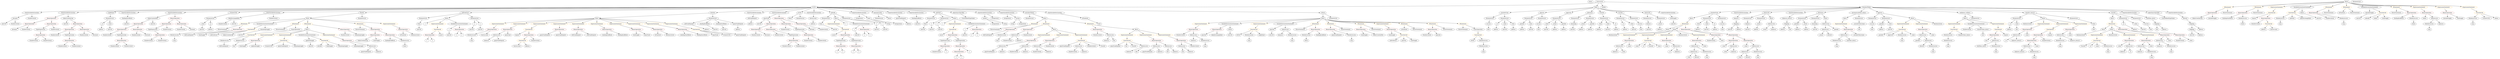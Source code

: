 strict digraph {
	graph [bb="0,0,27189,756"];
	node [label="\N"];
	Enter	[height=0.5,
		pos="17223,738",
		width=0.83628];
	VariableDeclaration_tokenCreationMin	[color=black,
		height=0.5,
		label=tokenCreationMin,
		pos="1593.6,522",
		width=2.1392];
	BinaryOperation_Unnamed_36	[color=brown,
		height=0.5,
		label=BinaryOperation,
		pos="1462.6,450",
		width=1.9867];
	VariableDeclaration_tokenCreationMin -> BinaryOperation_Unnamed_36	[pos="e,1492.2,466.82 1563.9,505.12 1545.6,495.36 1522,482.75 1502.2,472.15"];
	ElementaryTypeName_uint256_21	[color=black,
		height=0.5,
		label=uint256,
		pos="1593.6,450",
		width=1.0442];
	VariableDeclaration_tokenCreationMin -> ElementaryTypeName_uint256_21	[pos="e,1593.6,468.1 1593.6,503.7 1593.6,496.41 1593.6,487.73 1593.6,479.54"];
	Identifier_gunsFundDeposit_5	[color=black,
		height=0.5,
		label=gunsFundDeposit,
		pos="14475,306",
		width=2.1254];
	Identifier_balances_7	[color=black,
		height=0.5,
		label=balances,
		pos="5231.6,234",
		width=1.1828];
	Mapping_Unnamed_4	[color=black,
		height=0.5,
		label=Mapping,
		pos="23803,378",
		width=1.2105];
	ElementaryTypeName_uint256_14	[color=black,
		height=0.5,
		label=uint256,
		pos="23803,306",
		width=1.0442];
	Mapping_Unnamed_4 -> ElementaryTypeName_uint256_14	[pos="e,23803,324.1 23803,359.7 23803,352.41 23803,343.73 23803,335.54"];
	ElementaryTypeName_address_23	[color=black,
		height=0.5,
		label=address,
		pos="23898,306",
		width=1.0996];
	Mapping_Unnamed_4 -> ElementaryTypeName_address_23	[pos="e,23877,321.92 23823,361.81 23836,352.11 23854,339.39 23868,328.64"];
	VariableDeclaration__from	[color=black,
		height=0.5,
		label=_from,
		pos="17361,450",
		width=0.93331];
	ElementaryTypeName_address_7	[color=black,
		height=0.5,
		label=address,
		pos="17345,378",
		width=1.0996];
	VariableDeclaration__from -> ElementaryTypeName_address_7	[pos="e,17349,396.1 17357,431.7 17355,424.32 17353,415.52 17351,407.25"];
	ExpressionStatement_Unnamed_2	[color=orange,
		height=0.5,
		label=ExpressionStatement,
		pos="22782,306",
		width=2.458];
	FunctionCall_Unnamed	[color=orange,
		height=0.5,
		label=FunctionCall,
		pos="22768,234",
		width=1.6125];
	ExpressionStatement_Unnamed_2 -> FunctionCall_Unnamed	[pos="e,22771,252.1 22778,287.7 22777,280.32 22775,271.52 22773,263.25"];
	ElementaryTypeName_bool	[color=black,
		height=0.5,
		label=bool,
		pos="17810,378",
		width=0.76697];
	Identifier_safeAdd	[color=black,
		height=0.5,
		label=safeAdd,
		pos="25725,522",
		width=1.1689];
	Parameter__spender_2	[color=black,
		height=0.5,
		label=_spender,
		pos="20465,450",
		width=1.2521];
	ElementaryTypeName_address_17	[color=black,
		height=0.5,
		label=address,
		pos="20465,378",
		width=1.0996];
	Parameter__spender_2 -> ElementaryTypeName_address_17	[pos="e,20465,396.1 20465,431.7 20465,424.41 20465,415.73 20465,407.54"];
	BinaryOperation_Unnamed_19	[color=brown,
		height=0.5,
		label=BinaryOperation,
		pos="21662,306",
		width=1.9867];
	Identifier_now	[color=black,
		height=0.5,
		label=now,
		pos="21569,234",
		width=0.75];
	BinaryOperation_Unnamed_19 -> Identifier_now	[pos="e,21586,248.2 21640,288.41 21626,278.42 21609,265.64 21595,255.09"];
	IndexAccess_Unnamed_19	[color=black,
		height=0.5,
		label=IndexAccess,
		pos="21673,234",
		width=1.6402];
	BinaryOperation_Unnamed_19 -> IndexAccess_Unnamed_19	[pos="e,21670,252.1 21664,287.7 21665,280.32 21667,271.52 21668,263.25"];
	Parameter_None_3	[color=black,
		height=0.5,
		label=None,
		pos="9984.6,450",
		width=0.85014];
	ElementaryTypeName_uint256_34	[color=black,
		height=0.5,
		label=uint256,
		pos="9967.6,378",
		width=1.0442];
	Parameter_None_3 -> ElementaryTypeName_uint256_34	[pos="e,9971.7,396.1 9980.4,431.7 9978.6,424.32 9976.5,415.52 9974.5,407.25"];
	ParameterList_Unnamed_19	[color=black,
		height=0.5,
		label=ParameterList,
		pos="18990,522",
		width=1.7095];
	Parameter_balance_1	[color=black,
		height=0.5,
		label=balance,
		pos="18979,450",
		width=1.0719];
	ParameterList_Unnamed_19 -> Parameter_balance_1	[pos="e,18981,468.1 18987,503.7 18986,496.32 18984,487.52 18983,479.25"];
	ParameterList_Unnamed_22	[color=black,
		height=0.5,
		label=ParameterList,
		pos="19601,522",
		width=1.7095];
	Parameter__spender_3	[color=black,
		height=0.5,
		label=_spender,
		pos="19526,450",
		width=1.2521];
	ParameterList_Unnamed_22 -> Parameter__spender_3	[pos="e,19543,466.99 19583,504.41 19573,495.57 19562,484.53 19551,474.79"];
	Parameter__owner_3	[color=black,
		height=0.5,
		label=_owner,
		pos="19628,450",
		width=1.0719];
	ParameterList_Unnamed_22 -> Parameter__owner_3	[pos="e,19621,468.1 19607,503.7 19610,496.15 19614,487.12 19617,478.68"];
	Identifier_tokenCreationCap	[color=black,
		height=0.5,
		label=tokenCreationCap,
		pos="23895,522",
		width=2.1669];
	VariableDeclaration__value	[color=black,
		height=0.5,
		label=_value,
		pos="17447,450",
		width=0.96103];
	ElementaryTypeName_uint256_6	[color=black,
		height=0.5,
		label=uint256,
		pos="17440,378",
		width=1.0442];
	VariableDeclaration__value -> ElementaryTypeName_uint256_6	[pos="e,17441,396.1 17445,431.7 17444,424.41 17443,415.73 17442,407.54"];
	Block_Unnamed_21	[color=black,
		height=0.5,
		label=Block,
		pos="14336,522",
		width=0.90558];
	ExpressionStatement_Unnamed_36	[color=orange,
		height=0.5,
		label=ExpressionStatement,
		pos="12984,450",
		width=2.458];
	Block_Unnamed_21 -> ExpressionStatement_Unnamed_36	[pos="e,13061,458.91 14303,520.07 14166,516.01 13618,498.69 13170,468 13138,465.83 13103,462.83 13072,459.96"];
	VariableDeclarationStatement_Unnamed_9	[color=black,
		height=0.5,
		label=VariableDeclarationStatement,
		pos="13298,450",
		width=3.3174];
	Block_Unnamed_21 -> VariableDeclarationStatement_Unnamed_9	[pos="e,13404,458.58 14303,518.9 14195,511.86 13836,488.36 13539,468 13498,465.25 13454,462.17 13415,459.39"];
	ExpressionStatement_Unnamed_38	[color=orange,
		height=0.5,
		label=ExpressionStatement,
		pos="13636,450",
		width=2.458];
	Block_Unnamed_21 -> ExpressionStatement_Unnamed_38	[pos="e,13713,459.24 14303,517.91 14220,509.88 13989,487.6 13797,468 13773,465.6 13748,462.94 13724,460.45"];
	VariableDeclarationStatement_Unnamed_8	[color=black,
		height=0.5,
		label=VariableDeclarationStatement,
		pos="13925,450",
		width=3.3174];
	Block_Unnamed_21 -> VariableDeclarationStatement_Unnamed_8	[pos="e,14002,464.14 14305,515.74 14243,505.32 14105,481.7 14013,466.06"];
	IfStatement_Unnamed_12	[color=orange,
		height=0.5,
		label=IfStatement,
		pos="14256,450",
		width=1.4739];
	Block_Unnamed_21 -> IfStatement_Unnamed_12	[pos="e,14274,467.29 14319,506.15 14308,497.07 14295,485.24 14283,474.87"];
	IfStatement_Unnamed_14	[color=orange,
		height=0.5,
		label=IfStatement,
		pos="14417,450",
		width=1.4739];
	Block_Unnamed_21 -> IfStatement_Unnamed_14	[pos="e,14398,467.2 14352,506.5 14363,497.28 14377,485.14 14389,474.56"];
	IfStatement_Unnamed_13	[color=orange,
		height=0.5,
		label=IfStatement,
		pos="14741,450",
		width=1.4739];
	Block_Unnamed_21 -> IfStatement_Unnamed_13	[pos="e,14689,454.47 14360,509.74 14365,507.57 14371,505.51 14377,504 14480,475.54 14604,461.62 14677,455.41"];
	ExpressionStatement_Unnamed_37	[color=orange,
		height=0.5,
		label=ExpressionStatement,
		pos="14973,450",
		width=2.458];
	Block_Unnamed_21 -> ExpressionStatement_Unnamed_37	[pos="e,14895,458.99 14360,509.48 14365,507.34 14371,505.35 14377,504 14561,459.08 14613,485.45 14803,468 14829,465.57 14858,462.76 14884,\
460.14"];
	IfStatement_Unnamed_11	[color=orange,
		height=0.5,
		label=IfStatement,
		pos="15204,450",
		width=1.4739];
	Block_Unnamed_21 -> IfStatement_Unnamed_11	[pos="e,15156,457.96 14359,509.52 14365,507.32 14371,505.29 14377,504 14677,435.95 14762,495.43 15070,468 15094,465.8 15121,462.54 15145,\
459.46"];
	IfStatement_Unnamed_15	[color=orange,
		height=0.5,
		label=IfStatement,
		pos="15506,450",
		width=1.4739];
	Block_Unnamed_21 -> IfStatement_Unnamed_15	[pos="e,15454,455.1 14359,509.47 14365,507.27 14371,505.26 14377,504 14570,461.48 15068,478.99 15266,468 15326,464.65 15394,459.67 15443,\
455.96"];
	IfStatement_Unnamed_16	[color=orange,
		height=0.5,
		label=IfStatement,
		pos="15830,450",
		width=1.4739];
	Block_Unnamed_21 -> IfStatement_Unnamed_16	[pos="e,15778,454.85 14359,509.43 14365,507.23 14371,505.23 14377,504 14635,448.38 15303,480.57 15568,468 15636,464.75 15714,459.48 15767,\
455.66"];
	Identifier_assert	[color=black,
		height=0.5,
		label=assert,
		pos="8982.6,306",
		width=0.89172];
	ElementaryTypeName_address_30	[color=black,
		height=0.5,
		label=address,
		pos="7942.6,378",
		width=1.0996];
	ElementaryTypeName_address_29	[color=black,
		height=0.5,
		label=address,
		pos="7620.6,378",
		width=1.0996];
	NumberLiteral_Unnamed_44	[color=black,
		height=0.5,
		label=NumberLiteral,
		pos="11560,90",
		width=1.765];
	ElementaryTypeName_uint_2	[color=black,
		height=0.5,
		label=uint,
		pos="23437,378",
		width=0.75];
	FunctionDefinition_transferFrom	[color=black,
		height=0.5,
		label=transferFrom,
		pos="16286,594",
		width=1.6402];
	ParameterList_Unnamed_5	[color=black,
		height=0.5,
		label=ParameterList,
		pos="16129,522",
		width=1.7095];
	FunctionDefinition_transferFrom -> ParameterList_Unnamed_5	[pos="e,16162,537.68 16253,578.67 16230,568.15 16198,553.77 16172,542.25"];
	ParameterList_Unnamed_4	[color=black,
		height=0.5,
		label=ParameterList,
		pos="16286,522",
		width=1.7095];
	FunctionDefinition_transferFrom -> ParameterList_Unnamed_4	[pos="e,16286,540.1 16286,575.7 16286,568.41 16286,559.73 16286,551.54"];
	ThrowStatement_Unnamed_14	[color=black,
		height=0.5,
		label=ThrowStatement,
		pos="10773,378",
		width=2.0006];
	ParameterList_Unnamed_33	[color=black,
		height=0.5,
		label=ParameterList,
		pos="10031,522",
		width=1.7095];
	ParameterList_Unnamed_33 -> Parameter_None_3	[pos="e,9995.3,467.31 10019,504.05 10014,495.85 10007,485.83 10001,476.71"];
	Block_Unnamed_17	[color=black,
		height=0.5,
		label=Block,
		pos="25518,738",
		width=0.90558];
	IfStatement_Unnamed_6	[color=orange,
		height=0.5,
		label=IfStatement,
		pos="24223,666",
		width=1.4739];
	Block_Unnamed_17 -> IfStatement_Unnamed_6	[pos="e,24274,670.56 25485,735.49 25357,729.52 24879,706.83 24486,684 24417,680.04 24339,674.91 24286,671.32"];
	IfStatement_Unnamed_3	[color=orange,
		height=0.5,
		label=IfStatement,
		pos="24548,666",
		width=1.4739];
	Block_Unnamed_17 -> IfStatement_Unnamed_3	[pos="e,24594,674.85 25485,735.97 25371,732.19 24982,717.46 24663,684 24644,682.06 24624,679.31 24606,676.58"];
	ExpressionStatement_Unnamed_28	[color=orange,
		height=0.5,
		label=ExpressionStatement,
		pos="24760,666",
		width=2.458];
	Block_Unnamed_17 -> ExpressionStatement_Unnamed_28	[pos="e,24835,675.95 25485,734.49 25394,727.37 25129,706.14 24909,684 24888,681.96 24866,679.57 24846,677.24"];
	VariableDeclarationStatement_Unnamed_4	[color=black,
		height=0.5,
		label=VariableDeclarationStatement,
		pos="25037,666",
		width=3.3174];
	Block_Unnamed_17 -> VariableDeclarationStatement_Unnamed_4	[pos="e,25120,679.19 25486,732.46 25416,722.18 25241,696.77 25131,680.8"];
	IfStatement_Unnamed_5	[color=orange,
		height=0.5,
		label=IfStatement,
		pos="25324,666",
		width=1.4739];
	Block_Unnamed_17 -> IfStatement_Unnamed_5	[pos="e,25359,679.79 25491,727.41 25460,716.17 25408,697.33 25370,683.67"];
	IfStatement_Unnamed_2	[color=orange,
		height=0.5,
		label=IfStatement,
		pos="25518,666",
		width=1.4739];
	Block_Unnamed_17 -> IfStatement_Unnamed_2	[pos="e,25518,684.1 25518,719.7 25518,712.41 25518,703.73 25518,695.54"];
	VariableDeclarationStatement_Unnamed_5	[color=black,
		height=0.5,
		label=VariableDeclarationStatement,
		pos="25762,666",
		width=3.3174];
	Block_Unnamed_17 -> VariableDeclarationStatement_Unnamed_5	[pos="e,25697,681.48 25543,726.02 25548,723.89 25553,721.77 25559,720 25600,706.06 25647,693.53 25686,684.16"];
	IfStatement_Unnamed_4	[color=orange,
		height=0.5,
		label=IfStatement,
		pos="26054,666",
		width=1.4739];
	Block_Unnamed_17 -> IfStatement_Unnamed_4	[pos="e,26003,672.19 25542,725.58 25547,723.43 25553,721.41 25559,720 25569,717.35 25862,686.87 25992,673.37"];
	ExpressionStatement_Unnamed_30	[color=orange,
		height=0.5,
		label=ExpressionStatement,
		pos="26295,666",
		width=2.458];
	Block_Unnamed_17 -> ExpressionStatement_Unnamed_30	[pos="e,26217,674.92 25541,725.58 25547,723.37 25553,721.33 25559,720 25800,663.74 25868,703.73 26116,684 26145,681.67 26177,678.75 26205,\
676"];
	ExpressionStatement_Unnamed_29	[color=orange,
		height=0.5,
		label=ExpressionStatement,
		pos="26562,666",
		width=2.458];
	Block_Unnamed_17 -> ExpressionStatement_Unnamed_29	[pos="e,26486,675.53 25541,725.48 25547,723.28 25553,721.27 25559,720 25739,679.9 26207,697.22 26392,684 26419,682.07 26448,679.37 26474,\
676.68"];
	ExpressionStatement_Unnamed_31	[color=orange,
		height=0.5,
		label=ExpressionStatement,
		pos="26835,666",
		width=2.458];
	Block_Unnamed_17 -> ExpressionStatement_Unnamed_31	[pos="e,26758,675.42 25541,725.44 25547,723.24 25553,721.24 25559,720 25798,668.33 26415,699.77 26659,684 26687,682.14 26719,679.35 26747,\
676.57"];
	NumberLiteral_Unnamed_45	[color=black,
		height=0.5,
		label=NumberLiteral,
		pos="10921,90",
		width=1.765];
	Identifier__value_11	[color=black,
		height=0.5,
		label=_value,
		pos="17755,162",
		width=0.96103];
	Parameter_balance	[color=black,
		height=0.5,
		label=balance,
		pos="17885,450",
		width=1.0719];
	ElementaryTypeName_uint256_1	[color=black,
		height=0.5,
		label=uint256,
		pos="17893,378",
		width=1.0442];
	Parameter_balance -> ElementaryTypeName_uint256_1	[pos="e,17891,396.1 17887,431.7 17887,424.41 17888,415.73 17889,407.54"];
	ElementaryTypeName_address_20	[color=black,
		height=0.5,
		label=address,
		pos="23522,378",
		width=1.0996];
	NumberLiteral_Unnamed_6	[color=black,
		height=0.5,
		label=NumberLiteral,
		pos="8404.6,306",
		width=1.765];
	BinaryOperation_Unnamed_23	[color=brown,
		height=0.5,
		label=BinaryOperation,
		pos="8142.6,378",
		width=1.9867];
	NumberLiteral_Unnamed_9	[color=black,
		height=0.5,
		label=NumberLiteral,
		pos="8154.6,306",
		width=1.765];
	BinaryOperation_Unnamed_23 -> NumberLiteral_Unnamed_9	[pos="e,8151.7,324.1 8145.6,359.7 8146.8,352.32 8148.3,343.52 8149.7,335.25"];
	Identifier_decimals	[color=black,
		height=0.5,
		label=decimals,
		pos="8279.6,306",
		width=1.1967];
	BinaryOperation_Unnamed_23 -> Identifier_decimals	[pos="e,8253.1,320.53 8173.3,361.29 8193.9,350.76 8221.2,336.84 8242.9,325.73"];
	Identifier_CreateGUNS_2	[color=black,
		height=0.5,
		label=CreateGUNS,
		pos="2857.6,162",
		width=1.6679];
	Identifier_x	[color=black,
		height=0.5,
		label=x,
		pos="9319.6,306",
		width=0.75];
	ParameterList_Unnamed_40	[color=black,
		height=0.5,
		label=ParameterList,
		pos="11147,522",
		width=1.7095];
	ThrowStatement_Unnamed_2	[color=black,
		height=0.5,
		label=ThrowStatement,
		pos="26054,594",
		width=2.0006];
	MemberAccess_Unnamed_12	[color=black,
		height=0.5,
		label=MemberAccess,
		pos="21192,234",
		width=1.9174];
	Identifier_msg_11	[color=black,
		height=0.5,
		label=msg,
		pos="21192,162",
		width=0.75];
	MemberAccess_Unnamed_12 -> Identifier_msg_11	[pos="e,21192,180.1 21192,215.7 21192,208.41 21192,199.73 21192,191.54"];
	BooleanLiteral_Unnamed_4	[color=black,
		height=0.5,
		label=BooleanLiteral,
		pos="22023,450",
		width=1.7788];
	BinaryOperation_Unnamed_34	[color=brown,
		height=0.5,
		label=BinaryOperation,
		pos="426.59,306",
		width=1.9867];
	NumberLiteral_Unnamed_21	[color=black,
		height=0.5,
		label=NumberLiteral,
		pos="354.59,234",
		width=1.765];
	BinaryOperation_Unnamed_34 -> NumberLiteral_Unnamed_21	[pos="e,371.86,251.79 409.16,288.05 400.41,279.54 389.63,269.07 379.98,259.68"];
	NumberLiteral_Unnamed_22	[color=black,
		height=0.5,
		label=NumberLiteral,
		pos="499.59,234",
		width=1.765];
	BinaryOperation_Unnamed_34 -> NumberLiteral_Unnamed_22	[pos="e,482.16,251.71 443.89,288.41 452.92,279.76 464.13,269 474.13,259.42"];
	ExpressionStatement_Unnamed_19	[color=orange,
		height=0.5,
		label=ExpressionStatement,
		pos="5355.6,450",
		width=2.458];
	BinaryOperation_Unnamed_56	[color=brown,
		height=0.5,
		label=BinaryOperation,
		pos="5259.6,378",
		width=1.9867];
	ExpressionStatement_Unnamed_19 -> BinaryOperation_Unnamed_56	[pos="e,5282.2,395.47 5332.8,432.41 5320.4,423.34 5304.8,411.97 5291.2,402.06"];
	Identifier__to_4	[color=black,
		height=0.5,
		label=_to,
		pos="21788,234",
		width=0.75];
	ElementaryTypeName_uint256_33	[color=black,
		height=0.5,
		label=uint256,
		pos="10154,378",
		width=1.0442];
	Identifier_balances_1	[color=black,
		height=0.5,
		label=balances,
		pos="23248,90",
		width=1.1828];
	Mapping_Unnamed_2	[color=black,
		height=0.5,
		label=Mapping,
		pos="18868,450",
		width=1.2105];
	ElementaryTypeName_uint256_13	[color=black,
		height=0.5,
		label=uint256,
		pos="18789,378",
		width=1.0442];
	Mapping_Unnamed_2 -> ElementaryTypeName_uint256_13	[pos="e,18806,394.34 18850,433.12 18839,423.86 18826,412.03 18814,401.79"];
	ElementaryTypeName_address_21	[color=black,
		height=0.5,
		label=address,
		pos="18884,378",
		width=1.0996];
	Mapping_Unnamed_2 -> ElementaryTypeName_address_21	[pos="e,18880,396.1 18872,431.7 18873,424.32 18875,415.52 18877,407.25"];
	Identifier_require_2	[color=black,
		height=0.5,
		label=require,
		pos="5565.6,306",
		width=1.0026];
	ElementaryTypeName_uint256_41	[color=black,
		height=0.5,
		label=uint256,
		pos="3307.6,162",
		width=1.0442];
	ElementaryTypeName_uint256_10	[color=black,
		height=0.5,
		label=uint256,
		pos="18979,378",
		width=1.0442];
	Parameter_balance_1 -> ElementaryTypeName_uint256_10	[pos="e,18979,396.1 18979,431.7 18979,424.41 18979,415.73 18979,407.54"];
	Identifier_gunsFundDeposit_6	[color=black,
		height=0.5,
		label=gunsFundDeposit,
		pos="12024,162",
		width=2.1254];
	Identifier_allowed_2	[color=black,
		height=0.5,
		label=allowed,
		pos="20921,162",
		width=1.0858];
	ElementaryTypeName_bool_3	[color=black,
		height=0.5,
		label=bool,
		pos="23364,378",
		width=0.76697];
	Identifier_Transfer	[color=black,
		height=0.5,
		label=Transfer,
		pos="22601,162",
		width=1.1689];
	StateVariableDeclaration_Unnamed_7	[color=black,
		height=0.5,
		label=StateVariableDeclaration,
		pos="336.59,594",
		width=2.8184];
	VariableDeclaration_decimals	[color=black,
		height=0.5,
		label=decimals,
		pos="156.59,522",
		width=1.1967];
	StateVariableDeclaration_Unnamed_7 -> VariableDeclaration_decimals	[pos="e,187.46,535.01 295.75,577.12 266.59,565.78 227.51,550.58 198.18,539.17"];
	NumberLiteral_Unnamed_5	[color=black,
		height=0.5,
		label=NumberLiteral,
		pos="336.59,522",
		width=1.765];
	StateVariableDeclaration_Unnamed_7 -> NumberLiteral_Unnamed_5	[pos="e,336.59,540.1 336.59,575.7 336.59,568.41 336.59,559.73 336.59,551.54"];
	Parameter_success_1	[color=black,
		height=0.5,
		label=success,
		pos="16110,450",
		width=1.1135];
	ParameterList_Unnamed_5 -> Parameter_success_1	[pos="e,16114,468.1 16124,503.7 16122,496.24 16119,487.32 16117,478.97"];
	Identifier_tokenCreationCap_1	[color=black,
		height=0.5,
		label=tokenCreationCap,
		pos="3856.6,234",
		width=2.1669];
	StateVariableDeclaration_Unnamed_17	[color=black,
		height=0.5,
		label=StateVariableDeclaration,
		pos="721.59,594",
		width=2.8184];
	BinaryOperation_Unnamed_32	[color=brown,
		height=0.5,
		label=BinaryOperation,
		pos="544.59,522",
		width=1.9867];
	StateVariableDeclaration_Unnamed_17 -> BinaryOperation_Unnamed_32	[pos="e,581.88,537.75 681.43,577.12 655.04,566.68 620.39,552.98 592.56,541.97"];
	VariableDeclaration_tokenCreationCap	[color=black,
		height=0.5,
		label=tokenCreationCap,
		pos="721.59,522",
		width=2.1669];
	StateVariableDeclaration_Unnamed_17 -> VariableDeclaration_tokenCreationCap	[pos="e,721.59,540.1 721.59,575.7 721.59,568.41 721.59,559.73 721.59,551.54"];
	Parameter_x_2	[color=black,
		height=0.5,
		label=x,
		pos="10061,450",
		width=0.75];
	ElementaryTypeName_uint256_32	[color=black,
		height=0.5,
		label=uint256,
		pos="10061,378",
		width=1.0442];
	Parameter_x_2 -> ElementaryTypeName_uint256_32	[pos="e,10061,396.1 10061,431.7 10061,424.41 10061,415.73 10061,407.54"];
	Identifier_hostAccount	[color=black,
		height=0.5,
		label=hostAccount,
		pos="5563.6,162",
		width=1.6264];
	ElementaryTypeName_uint256_18	[color=black,
		height=0.5,
		label=uint256,
		pos="8176.6,450",
		width=1.0442];
	Parameter_success_5	[color=black,
		height=0.5,
		label=success,
		pos="20362,450",
		width=1.1135];
	ElementaryTypeName_bool_6	[color=black,
		height=0.5,
		label=bool,
		pos="20362,378",
		width=0.76697];
	Parameter_success_5 -> ElementaryTypeName_bool_6	[pos="e,20362,396.1 20362,431.7 20362,424.41 20362,415.73 20362,407.54"];
	FunctionCall_Unnamed_10	[color=orange,
		height=0.5,
		label=FunctionCall,
		pos="5621.6,234",
		width=1.6125];
	FunctionCall_Unnamed_10 -> Identifier_hostAccount	[pos="e,5577.5,179.79 5607.6,216.05 5600.7,207.8 5592.3,197.7 5584.8,188.54"];
	ElementaryTypeName_address_31	[color=black,
		height=0.5,
		label=address,
		pos="5679.6,162",
		width=1.0996];
	FunctionCall_Unnamed_10 -> ElementaryTypeName_address_31	[pos="e,5666.1,179.31 5635.6,216.05 5642.6,207.68 5651.1,197.4 5658.8,188.13"];
	ElementaryTypeName_uint256_35	[color=black,
		height=0.5,
		label=uint256,
		pos="10428,306",
		width=1.0442];
	ParameterList_Unnamed_37	[color=black,
		height=0.5,
		label=ParameterList,
		pos="9466.6,522",
		width=1.7095];
	VariableDeclaration__value_1	[color=black,
		height=0.5,
		label=_value,
		pos="16757,450",
		width=0.96103];
	ElementaryTypeName_uint256_7	[color=black,
		height=0.5,
		label=uint256,
		pos="16755,378",
		width=1.0442];
	VariableDeclaration__value_1 -> ElementaryTypeName_uint256_7	[pos="e,16755,396.1 16756,431.7 16756,424.41 16756,415.73 16755,407.54"];
	ParameterList_Unnamed_21	[color=black,
		height=0.5,
		label=ParameterList,
		pos="20362,522",
		width=1.7095];
	ParameterList_Unnamed_21 -> Parameter_success_5	[pos="e,20362,468.1 20362,503.7 20362,496.41 20362,487.73 20362,479.54"];
	BinaryOperation_Unnamed_58	[color=brown,
		height=0.5,
		label=BinaryOperation,
		pos="6246.6,378",
		width=1.9867];
	Identifier_ethFundDeposit	[color=black,
		height=0.5,
		label=ethFundDeposit,
		pos="6203.6,306",
		width=1.9452];
	BinaryOperation_Unnamed_58 -> Identifier_ethFundDeposit	[pos="e,6214.2,324.28 6236.2,360.05 6231.4,352.26 6225.6,342.82 6220.2,334.08"];
	Identifier__ethFundDeposit	[color=black,
		height=0.5,
		label=_ethFundDeposit,
		pos="6366.6,306",
		width=2.0838];
	BinaryOperation_Unnamed_58 -> Identifier__ethFundDeposit	[pos="e,6339.2,322.98 6274.1,360.94 6290.6,351.34 6311.7,339.01 6329.6,328.56"];
	ElementaryTypeName_uint_1	[color=black,
		height=0.5,
		label=uint,
		pos="21906,378",
		width=0.75];
	BinaryOperation_Unnamed_82	[color=brown,
		height=0.5,
		label=BinaryOperation,
		pos="15506,378",
		width=1.9867];
	NumberLiteral_Unnamed_37	[color=black,
		height=0.5,
		label=NumberLiteral,
		pos="15445,306",
		width=1.765];
	BinaryOperation_Unnamed_82 -> NumberLiteral_Unnamed_37	[pos="e,15459,323.79 15491,360.05 15484,351.71 15475,341.49 15467,332.25"];
	Identifier_gunsVal	[color=black,
		height=0.5,
		label=gunsVal,
		pos="15567,306",
		width=1.1274];
	BinaryOperation_Unnamed_82 -> Identifier_gunsVal	[pos="e,15552,323.31 15520,360.05 15528,351.59 15537,341.19 15545,331.84"];
	Parameter__ethFundDeposit	[color=black,
		height=0.5,
		label=_ethFundDeposit,
		pos="7403.6,450",
		width=2.0838];
	Parameter__ethFundDeposit -> ElementaryTypeName_address_29	[pos="e,7589.8,389.83 7448.6,435.17 7482.5,424.67 7530.1,409.75 7571.6,396 7574,395.21 7576.4,394.38 7578.9,393.55"];
	Identifier__from_1	[color=black,
		height=0.5,
		label=_from,
		pos="18940,18",
		width=0.93331];
	MemberAccess_Unnamed_19	[color=black,
		height=0.5,
		label=MemberAccess,
		pos="26894,522",
		width=1.9174];
	Identifier_msg_16	[color=black,
		height=0.5,
		label=msg,
		pos="26894,450",
		width=0.75];
	MemberAccess_Unnamed_19 -> Identifier_msg_16	[pos="e,26894,468.1 26894,503.7 26894,496.41 26894,487.73 26894,479.54"];
	Identifier_msg_21	[color=black,
		height=0.5,
		label=msg,
		pos="13509,234",
		width=0.75];
	ElementaryTypeName_address_18	[color=black,
		height=0.5,
		label=address,
		pos="19636,378",
		width=1.0996];
	Identifier_gunsVal_2	[color=black,
		height=0.5,
		label=gunsVal,
		pos="13015,306",
		width=1.1274];
	BinaryOperation_Unnamed_68	[color=brown,
		height=0.5,
		label=BinaryOperation,
		pos="24059,594",
		width=1.9867];
	IfStatement_Unnamed_6 -> BinaryOperation_Unnamed_68	[pos="e,24094,610.08 24191,651.34 24166,640.87 24132,626.29 24104,614.58"];
	ThrowStatement_Unnamed_4	[color=black,
		height=0.5,
		label=ThrowStatement,
		pos="24223,594",
		width=2.0006];
	IfStatement_Unnamed_6 -> ThrowStatement_Unnamed_4	[pos="e,24223,612.1 24223,647.7 24223,640.41 24223,631.73 24223,623.54"];
	EventDefinition_LogRefund	[color=black,
		height=0.5,
		label=LogRefund,
		pos="1209.6,594",
		width=1.4739];
	ParameterList_Unnamed_26	[color=black,
		height=0.5,
		label=ParameterList,
		pos="1171.6,522",
		width=1.7095];
	EventDefinition_LogRefund -> ParameterList_Unnamed_26	[pos="e,1181,540.28 1200.4,576.05 1196.2,568.35 1191.1,559.03 1186.4,550.36"];
	Identifier__gunsFundDeposit	[color=black,
		height=0.5,
		label=_gunsFundDeposit,
		pos="5862.6,306",
		width=2.264];
	IfStatement_Unnamed_17	[color=orange,
		height=0.5,
		label=IfStatement,
		pos="11166,450",
		width=1.4739];
	IfStatement_Unnamed_17 -> ThrowStatement_Unnamed_14	[pos="e,10825,390.55 11126,437.46 11119,435.47 11111,433.55 11104,432 10994,409.11 10964,415.54 10854,396 10848,395.01 10842,393.92 10836,\
392.78"];
	BinaryOperation_Unnamed_86	[color=brown,
		height=0.5,
		label=BinaryOperation,
		pos="10935,378",
		width=1.9867];
	IfStatement_Unnamed_17 -> BinaryOperation_Unnamed_86	[pos="e,10979,392.43 11127,437.28 11089,425.92 11032,408.57 10990,395.75"];
	Identifier_balances_12	[color=black,
		height=0.5,
		label=balances,
		pos="11965,234",
		width=1.1828];
	Identifier_this_1	[color=black,
		height=0.5,
		label=this,
		pos="12053,234",
		width=0.75];
	Block_Unnamed_15	[color=black,
		height=0.5,
		label=Block,
		pos="8508.6,522",
		width=0.90558];
	UserDefinedTypeName_Unnamed	[color=black,
		height=0.5,
		label=UserDefinedTypeName,
		pos="23543,522",
		width=2.7214];
	FunctionCall_Unnamed_8	[color=orange,
		height=0.5,
		label=FunctionCall,
		pos="10301,378",
		width=1.6125];
	Identifier_assert_2	[color=black,
		height=0.5,
		label=assert,
		pos="10179,306",
		width=0.89172];
	FunctionCall_Unnamed_8 -> Identifier_assert_2	[pos="e,10200,319.52 10274,361.64 10255,350.88 10230,336.45 10210,325.13"];
	BinaryOperation_Unnamed_51	[color=brown,
		height=0.5,
		label=BinaryOperation,
		pos="10301,306",
		width=1.9867];
	FunctionCall_Unnamed_8 -> BinaryOperation_Unnamed_51	[pos="e,10301,324.1 10301,359.7 10301,352.41 10301,343.73 10301,335.54"];
	ExpressionStatement_Unnamed_32	[color=orange,
		height=0.5,
		label=ExpressionStatement,
		pos="2858.6,306",
		width=2.458];
	BinaryOperation_Unnamed_76	[color=brown,
		height=0.5,
		label=BinaryOperation,
		pos="2712.6,234",
		width=1.9867];
	ExpressionStatement_Unnamed_32 -> BinaryOperation_Unnamed_76	[pos="e,2744.9,250.5 2825.1,288.94 2804.3,278.97 2777.4,266.08 2755.1,255.39"];
	FunctionDefinition_approve	[color=black,
		height=0.5,
		label=approve,
		pos="16685,594",
		width=1.1412];
	ParameterList_Unnamed_6	[color=black,
		height=0.5,
		label=ParameterList,
		pos="16544,522",
		width=1.7095];
	FunctionDefinition_approve -> ParameterList_Unnamed_6	[pos="e,16574,538.05 16658,579.83 16637,569.48 16608,554.89 16584,543.09"];
	ParameterList_Unnamed_7	[color=black,
		height=0.5,
		label=ParameterList,
		pos="16685,522",
		width=1.7095];
	FunctionDefinition_approve -> ParameterList_Unnamed_7	[pos="e,16685,540.1 16685,575.7 16685,568.41 16685,559.73 16685,551.54"];
	VariableDeclaration_gunsFund	[color=black,
		height=0.5,
		label=gunsFund,
		pos="8249.6,522",
		width=1.3214];
	VariableDeclaration_gunsFund -> ElementaryTypeName_uint256_18	[pos="e,8192.9,466.67 8232.7,504.76 8223.3,495.8 8211.5,484.51 8201.2,474.59"];
	BinaryOperation_Unnamed_20	[color=brown,
		height=0.5,
		label=BinaryOperation,
		pos="8303.6,450",
		width=1.9867];
	VariableDeclaration_gunsFund -> BinaryOperation_Unnamed_20	[pos="e,8290.5,467.96 8262.4,504.41 8268.7,496.25 8276.4,486.22 8283.5,477.07"];
	NumberLiteral_Unnamed_25	[color=black,
		height=0.5,
		label=NumberLiteral,
		pos="1221.6,162",
		width=1.765];
	IfStatement_Unnamed_7	[color=orange,
		height=0.5,
		label=IfStatement,
		pos="2610.6,450",
		width=1.4739];
	ThrowStatement_Unnamed_5	[color=black,
		height=0.5,
		label=ThrowStatement,
		pos="2372.6,378",
		width=2.0006];
	IfStatement_Unnamed_7 -> ThrowStatement_Unnamed_5	[pos="e,2418.1,392.37 2571.3,437.44 2532.5,426.02 2472.7,408.44 2428.8,395.54"];
	BinaryOperation_Unnamed_71	[color=brown,
		height=0.5,
		label=BinaryOperation,
		pos="2534.6,378",
		width=1.9867];
	IfStatement_Unnamed_7 -> BinaryOperation_Unnamed_71	[pos="e,2552.9,395.88 2593,432.76 2583.6,424.12 2571.8,413.3 2561.3,403.65"];
	Identifier_totalSupply_6	[color=black,
		height=0.5,
		label=totalSupply,
		pos="2574.6,162",
		width=1.4739];
	NumberLiteral_Unnamed_41	[color=black,
		height=0.5,
		label=NumberLiteral,
		pos="10888,234",
		width=1.765];
	Identifier_require_1	[color=black,
		height=0.5,
		label=require,
		pos="21788,306",
		width=1.0026];
	Identifier_lockTime_intou1_1	[color=black,
		height=0.5,
		label=lockTime_intou1,
		pos="21639,162",
		width=2.0422];
	Identifier_z_3	[color=black,
		height=0.5,
		label=z,
		pos="4537.6,450",
		width=0.75];
	Identifier__owner_1	[color=black,
		height=0.5,
		label=_owner,
		pos="19798,306",
		width=1.0719];
	BinaryOperation_Unnamed_83	[color=brown,
		height=0.5,
		label=BinaryOperation,
		pos="12897,378",
		width=1.9867];
	NumberLiteral_Unnamed_38	[color=black,
		height=0.5,
		label=NumberLiteral,
		pos="12756,306",
		width=1.765];
	BinaryOperation_Unnamed_83 -> NumberLiteral_Unnamed_38	[pos="e,12786,322.01 12865,361.46 12845,351.31 12818,337.95 12796,327.01"];
	IndexAccess_Unnamed_24	[color=black,
		height=0.5,
		label=IndexAccess,
		pos="12897,306",
		width=1.6402];
	BinaryOperation_Unnamed_83 -> IndexAccess_Unnamed_24	[pos="e,12897,324.1 12897,359.7 12897,352.41 12897,343.73 12897,335.54"];
	ElementaryTypeName_uint256_15	[color=black,
		height=0.5,
		label=uint256,
		pos="37.591,450",
		width=1.0442];
	VariableDeclaration_decimals -> ElementaryTypeName_uint256_15	[pos="e,60.714,464.6 132.22,506.67 114.39,496.17 89.992,481.82 70.438,470.32"];
	NumberLiteral_Unnamed_4	[color=black,
		height=0.5,
		label=NumberLiteral,
		pos="156.59,450",
		width=1.765];
	VariableDeclaration_decimals -> NumberLiteral_Unnamed_4	[pos="e,156.59,468.1 156.59,503.7 156.59,496.41 156.59,487.73 156.59,479.54"];
	ElementaryTypeName_uint256_9	[color=black,
		height=0.5,
		label=uint256,
		pos="18526,378",
		width=1.0442];
	BinaryOperation_Unnamed_65	[color=brown,
		height=0.5,
		label=BinaryOperation,
		pos="24386,594",
		width=1.9867];
	Identifier_fundingStartBlock_1	[color=black,
		height=0.5,
		label=fundingStartBlock,
		pos="24223,522",
		width=2.1669];
	BinaryOperation_Unnamed_65 -> Identifier_fundingStartBlock_1	[pos="e,24258,538.35 24351,577.98 24327,567.71 24295,553.98 24269,542.81"];
	MemberAccess_Unnamed_14	[color=black,
		height=0.5,
		label=MemberAccess,
		pos="24388,522",
		width=1.9174];
	BinaryOperation_Unnamed_65 -> MemberAccess_Unnamed_14	[pos="e,24387,540.1 24386,575.7 24386,568.41 24387,559.73 24387,551.54"];
	Identifier_updatedSupply	[color=black,
		height=0.5,
		label=updatedSupply,
		pos="2712.6,162",
		width=1.862];
	Identifier_decimals_3	[color=black,
		height=0.5,
		label=decimals,
		pos="146.59,378",
		width=1.1967];
	ElementaryTypeName_uint256_39	[color=black,
		height=0.5,
		label=uint256,
		pos="25627,522",
		width=1.0442];
	BinaryOperation_Unnamed_30	[color=brown,
		height=0.5,
		label=BinaryOperation,
		pos="734.59,234",
		width=1.9867];
	NumberLiteral_Unnamed_18	[color=black,
		height=0.5,
		label=NumberLiteral,
		pos="661.59,162",
		width=1.765];
	BinaryOperation_Unnamed_30 -> NumberLiteral_Unnamed_18	[pos="e,679.02,179.71 717.29,216.41 708.27,207.76 697.05,197 687.05,187.42"];
	NumberLiteral_Unnamed_17	[color=black,
		height=0.5,
		label=NumberLiteral,
		pos="806.59,162",
		width=1.765];
	BinaryOperation_Unnamed_30 -> NumberLiteral_Unnamed_17	[pos="e,789.32,179.79 752.02,216.05 760.78,207.54 771.55,197.07 781.2,187.68"];
	Identifier__owner	[color=black,
		height=0.5,
		label=_owner,
		pos="19170,378",
		width=1.0719];
	Identifier__from	[color=black,
		height=0.5,
		label=_from,
		pos="18712,90",
		width=0.93331];
	VariableDeclaration__to_1	[color=black,
		height=0.5,
		label=_to,
		pos="1084.6,450",
		width=0.75];
	ParameterList_Unnamed_26 -> VariableDeclaration__to_1	[pos="e,1101.4,464.56 1151.4,504.76 1139.1,494.85 1123.2,482.09 1110.1,471.49"];
	VariableDeclaration__value_2	[color=black,
		height=0.5,
		label=_value,
		pos="1171.6,450",
		width=0.96103];
	ParameterList_Unnamed_26 -> VariableDeclaration__value_2	[pos="e,1171.6,468.1 1171.6,503.7 1171.6,496.41 1171.6,487.73 1171.6,479.54"];
	Identifier_block_1	[color=black,
		height=0.5,
		label=block,
		pos="26236,450",
		width=0.87786];
	Identifier_msg_9	[color=black,
		height=0.5,
		label=msg,
		pos="19976,162",
		width=0.75];
	FunctionDefinition_transferFrom_1	[color=black,
		height=0.5,
		label=transferFrom,
		pos="18611,594",
		width=1.6402];
	Block_Unnamed_3	[color=black,
		height=0.5,
		label=Block,
		pos="18345,522",
		width=0.90558];
	FunctionDefinition_transferFrom_1 -> Block_Unnamed_3	[pos="e,18373,530.6 18567,581.52 18516,568.2 18434,546.41 18385,533.52"];
	ParameterList_Unnamed_14	[color=black,
		height=0.5,
		label=ParameterList,
		pos="18536,522",
		width=1.7095];
	FunctionDefinition_transferFrom_1 -> ParameterList_Unnamed_14	[pos="e,18553,539.71 18593,576.41 18584,567.76 18572,557 18562,547.42"];
	ParameterList_Unnamed_15	[color=black,
		height=0.5,
		label=ParameterList,
		pos="18687,522",
		width=1.7095];
	FunctionDefinition_transferFrom_1 -> ParameterList_Unnamed_15	[pos="e,18669,539.47 18629,576.41 18638,567.69 18650,556.85 18660,547.21"];
	BinaryOperation_Unnamed_35	[color=brown,
		height=0.5,
		label=BinaryOperation,
		pos="309.59,450",
		width=1.9867];
	BinaryOperation_Unnamed_32 -> BinaryOperation_Unnamed_35	[pos="e,354.47,464.37 499.56,507.59 461.35,496.2 406.36,479.83 365.37,467.61"];
	BinaryOperation_Unnamed_33	[color=brown,
		height=0.5,
		label=BinaryOperation,
		pos="544.59,450",
		width=1.9867];
	BinaryOperation_Unnamed_32 -> BinaryOperation_Unnamed_33	[pos="e,544.59,468.1 544.59,503.7 544.59,496.41 544.59,487.73 544.59,479.54"];
	FunctionCall_Unnamed -> Identifier_Transfer	[pos="e,22630,175.33 22734,219 22707,207.68 22669,191.71 22640,179.72"];
	Identifier__to_1	[color=black,
		height=0.5,
		label=_to,
		pos="22688,162",
		width=0.75];
	FunctionCall_Unnamed -> Identifier__to_1	[pos="e,22704,177.02 22749,216.76 22738,207.17 22724,194.91 22712,184.52"];
	Identifier__value_4	[color=black,
		height=0.5,
		label=_value,
		pos="22768,162",
		width=0.96103];
	FunctionCall_Unnamed -> Identifier__value_4	[pos="e,22768,180.1 22768,215.7 22768,208.41 22768,199.73 22768,191.54"];
	MemberAccess_Unnamed_2	[color=black,
		height=0.5,
		label=MemberAccess,
		pos="22890,162",
		width=1.9174];
	FunctionCall_Unnamed -> MemberAccess_Unnamed_2	[pos="e,22862,178.81 22794,217.64 22811,207.93 22833,195.23 22852,184.52"];
	ElementaryTypeName_address_2	[color=black,
		height=0.5,
		label=address,
		pos="16381,378",
		width=1.0996];
	Identifier_balances_6	[color=black,
		height=0.5,
		label=balances,
		pos="19269,378",
		width=1.1828];
	NumberLiteral_Unnamed_31	[color=black,
		height=0.5,
		label=NumberLiteral,
		pos="1923.6,378",
		width=1.765];
	FunctionCall_Unnamed_18	[color=orange,
		height=0.5,
		label=FunctionCall,
		pos="2682.6,378",
		width=1.6125];
	Identifier_totalSupply_4	[color=black,
		height=0.5,
		label=totalSupply,
		pos="2164.6,306",
		width=1.4739];
	FunctionCall_Unnamed_18 -> Identifier_totalSupply_4	[pos="e,2203.4,318.75 2640.6,365.29 2632.4,363.29 2623.8,361.4 2615.6,360 2444.5,330.56 2397.4,355.08 2226.6,324 2222.6,323.27 2218.4,\
322.4 2214.3,321.44"];
	Identifier_safeSubtract	[color=black,
		height=0.5,
		label=safeSubtract,
		pos="2292.6,306",
		width=1.5848];
	FunctionCall_Unnamed_18 -> Identifier_safeSubtract	[pos="e,2334.7,318.6 2639.9,365.42 2631.8,363.45 2623.5,361.55 2615.6,360 2502.4,337.78 2471.7,346.42 2358.6,324 2354.3,323.16 2350,322.21 \
2345.6,321.2"];
	Identifier_tokenCreationCap_2	[color=black,
		height=0.5,
		label=tokenCreationCap,
		pos="2445.6,306",
		width=2.1669];
	FunctionCall_Unnamed_18 -> Identifier_tokenCreationCap_2	[pos="e,2492.2,320.76 2641.6,364.89 2603.3,353.58 2545.8,336.61 2503,323.96"];
	MemberAccess_Unnamed_13	[color=black,
		height=0.5,
		label=MemberAccess,
		pos="5056.6,306",
		width=1.9174];
	Identifier_msg_12	[color=black,
		height=0.5,
		label=msg,
		pos="5056.6,234",
		width=0.75];
	MemberAccess_Unnamed_13 -> Identifier_msg_12	[pos="e,5056.6,252.1 5056.6,287.7 5056.6,280.41 5056.6,271.73 5056.6,263.54"];
	NumberLiteral_Unnamed_1	[color=black,
		height=0.5,
		label=NumberLiteral,
		pos="18563,234",
		width=1.765];
	Parameter__to_2	[color=black,
		height=0.5,
		label=_to,
		pos="23062,450",
		width=0.75];
	ElementaryTypeName_address_11	[color=black,
		height=0.5,
		label=address,
		pos="23186,378",
		width=1.0996];
	Parameter__to_2 -> ElementaryTypeName_address_11	[pos="e,23162,392.56 23082,437.6 23101,426.91 23129,410.74 23152,398.09"];
	Identifier_z_5	[color=black,
		height=0.5,
		label=z,
		pos="10205,450",
		width=0.75];
	BinaryOperation_Unnamed_46	[color=brown,
		height=0.5,
		label=BinaryOperation,
		pos="9225.6,162",
		width=1.9867];
	Identifier_z	[color=black,
		height=0.5,
		label=z,
		pos="9189.6,90",
		width=0.75];
	BinaryOperation_Unnamed_46 -> Identifier_z	[pos="e,9197.9,107.14 9216.7,143.7 9212.6,135.75 9207.7,126.16 9203.1,117.34"];
	Identifier_x_1	[color=black,
		height=0.5,
		label=x,
		pos="9261.6,90",
		width=0.75];
	BinaryOperation_Unnamed_46 -> Identifier_x_1	[pos="e,9253.3,107.14 9234.5,143.7 9238.6,135.75 9243.5,126.16 9248,117.34"];
	Identifier_msg_10	[color=black,
		height=0.5,
		label=msg,
		pos="21800,90",
		width=0.75];
	ElementaryTypeName_address_4	[color=black,
		height=0.5,
		label=address,
		pos="16478,378",
		width=1.0996];
	BinaryOperation_Unnamed_14	[color=brown,
		height=0.5,
		label=BinaryOperation,
		pos="22076,234",
		width=1.9867];
	IndexAccess_Unnamed_10	[color=black,
		height=0.5,
		label=IndexAccess,
		pos="21988,162",
		width=1.6402];
	BinaryOperation_Unnamed_14 -> IndexAccess_Unnamed_10	[pos="e,22008,179.23 22055,216.41 22043,207.37 22029,196.03 22017,186.13"];
	Identifier__value_12	[color=black,
		height=0.5,
		label=_value,
		pos="22100,162",
		width=0.96103];
	BinaryOperation_Unnamed_14 -> Identifier__value_12	[pos="e,22094,180.1 22082,215.7 22084,208.24 22087,199.32 22090,190.97"];
	IndexAccess_Unnamed_12	[color=black,
		height=0.5,
		label=IndexAccess,
		pos="21907,306",
		width=1.6402];
	IndexAccess_Unnamed_12 -> Identifier__to_4	[pos="e,21807,246.58 21880,289.46 21861,278.47 21836,263.72 21817,252.34"];
	Identifier_balances_intou22_2	[color=black,
		height=0.5,
		label=balances_intou22,
		pos="21908,234",
		width=2.0838];
	IndexAccess_Unnamed_12 -> Identifier_balances_intou22_2	[pos="e,21907,252.1 21907,287.7 21907,280.41 21907,271.73 21907,263.54"];
	StateVariableDeclaration_Unnamed_13	[color=black,
		height=0.5,
		label=StateVariableDeclaration,
		pos="1401.6,594",
		width=2.8184];
	VariableDeclaration_fundingStartBlock	[color=black,
		height=0.5,
		label=fundingStartBlock,
		pos="1368.6,522",
		width=2.1669];
	StateVariableDeclaration_Unnamed_13 -> VariableDeclaration_fundingStartBlock	[pos="e,1376.7,540.1 1393.4,575.7 1389.8,568.07 1385.5,558.92 1381.5,550.4"];
	NumberLiteral_Unnamed_35	[color=black,
		height=0.5,
		label=NumberLiteral,
		pos="25330,522",
		width=1.765];
	VariableDeclaration_lockTime_intou1	[color=black,
		height=0.5,
		label=lockTime_intou1,
		pos="23354,522",
		width=2.0422];
	Mapping_Unnamed_1	[color=black,
		height=0.5,
		label=Mapping,
		pos="23437,450",
		width=1.2105];
	VariableDeclaration_lockTime_intou1 -> Mapping_Unnamed_1	[pos="e,23418,466.75 23373,504.41 23384,495.33 23398,483.93 23409,474"];
	Identifier__to_3	[color=black,
		height=0.5,
		label=_to,
		pos="17835,162",
		width=0.75];
	VariableDeclaration_z_1	[color=black,
		height=0.5,
		label=z,
		pos="4787.6,378",
		width=0.75];
	ElementaryTypeName_uint256_31	[color=black,
		height=0.5,
		label=uint256,
		pos="4787.6,306",
		width=1.0442];
	VariableDeclaration_z_1 -> ElementaryTypeName_uint256_31	[pos="e,4787.6,324.1 4787.6,359.7 4787.6,352.41 4787.6,343.73 4787.6,335.54"];
	ExpressionStatement_Unnamed_26	[color=orange,
		height=0.5,
		label=ExpressionStatement,
		pos="5587.6,450",
		width=2.458];
	BinaryOperation_Unnamed_63	[color=brown,
		height=0.5,
		label=BinaryOperation,
		pos="5463.6,378",
		width=1.9867];
	ExpressionStatement_Unnamed_26 -> BinaryOperation_Unnamed_63	[pos="e,5491.6,394.83 5558.5,432.59 5541.5,422.97 5519.8,410.72 5501.4,400.36"];
	ParameterList_Unnamed_20	[color=black,
		height=0.5,
		label=ParameterList,
		pos="20503,522",
		width=1.7095];
	ParameterList_Unnamed_20 -> Parameter__spender_2	[pos="e,20474,467.79 20493,504.05 20489,496.14 20484,486.54 20479,477.69"];
	Parameter__value_6	[color=black,
		height=0.5,
		label=_value,
		pos="20563,450",
		width=0.96103];
	ParameterList_Unnamed_20 -> Parameter__value_6	[pos="e,20549,466.83 20517,504.05 20524,495.47 20534,484.89 20542,475.44"];
	BinaryOperation_Unnamed_74	[color=brown,
		height=0.5,
		label=BinaryOperation,
		pos="3991.6,306",
		width=1.9867];
	BinaryOperation_Unnamed_74 -> Identifier_tokenCreationCap_1	[pos="e,3887.3,250.9 3961.3,289.29 3942.4,279.5 3917.9,266.77 3897.3,256.11"];
	Identifier_totalSupply_3	[color=black,
		height=0.5,
		label=totalSupply,
		pos="4005.6,234",
		width=1.4739];
	BinaryOperation_Unnamed_74 -> Identifier_totalSupply_3	[pos="e,4002.2,252.1 3995.1,287.7 3996.5,280.32 3998.3,271.52 3999.9,263.25"];
	MemberAccess_Unnamed_22	[color=black,
		height=0.5,
		label=MemberAccess,
		pos="2370.6,234",
		width=1.9174];
	Identifier_ethFundDeposit_2	[color=black,
		height=0.5,
		label=ethFundDeposit,
		pos="2361.6,162",
		width=1.9452];
	MemberAccess_Unnamed_22 -> Identifier_ethFundDeposit_2	[pos="e,2363.8,180.1 2368.4,215.7 2367.4,208.32 2366.3,199.52 2365.2,191.25"];
	stringLiteral_Unnamed_2	[color=black,
		height=0.5,
		label=stringLiteral,
		pos="10755,450",
		width=1.5016];
	ThrowStatement_Unnamed_9	[color=black,
		height=0.5,
		label=ThrowStatement,
		pos="14094,378",
		width=2.0006];
	TupleExpression_Unnamed_7	[color=black,
		height=0.5,
		label=TupleExpression,
		pos="9060.6,234",
		width=2.0422];
	BinaryOperation_Unnamed_47	[color=brown,
		height=0.5,
		label=BinaryOperation,
		pos="9060.6,162",
		width=1.9867];
	TupleExpression_Unnamed_7 -> BinaryOperation_Unnamed_47	[pos="e,9060.6,180.1 9060.6,215.7 9060.6,208.41 9060.6,199.73 9060.6,191.54"];
	Parameter__to_1	[color=black,
		height=0.5,
		label=_to,
		pos="16199,450",
		width=0.75];
	ElementaryTypeName_address_3	[color=black,
		height=0.5,
		label=address,
		pos="16191,378",
		width=1.0996];
	Parameter__to_1 -> ElementaryTypeName_address_3	[pos="e,16193,396.1 16197,431.7 16196,424.41 16195,415.73 16194,407.54"];
	ExpressionStatement_Unnamed_18	[color=orange,
		height=0.5,
		label=ExpressionStatement,
		pos="5827.6,450",
		width=2.458];
	FunctionCall_Unnamed_9	[color=orange,
		height=0.5,
		label=FunctionCall,
		pos="5691.6,378",
		width=1.6125];
	ExpressionStatement_Unnamed_18 -> FunctionCall_Unnamed_9	[pos="e,5720.6,393.95 5796,432.76 5776.6,422.74 5751.5,409.81 5730.7,399.14"];
	Identifier_decimals_1	[color=black,
		height=0.5,
		label=decimals,
		pos="8746.6,378",
		width=1.1967];
	VariableDeclaration_balances_intou22	[color=black,
		height=0.5,
		label=balances_intou22,
		pos="19433,522",
		width=2.0838];
	Mapping_Unnamed	[color=black,
		height=0.5,
		label=Mapping,
		pos="19419,450",
		width=1.2105];
	VariableDeclaration_balances_intou22 -> Mapping_Unnamed	[pos="e,19422,468.1 19429,503.7 19428,496.32 19426,487.52 19424,479.25"];
	ExpressionStatement_Unnamed_22	[color=orange,
		height=0.5,
		label=ExpressionStatement,
		pos="6044.6,450",
		width=2.458];
	BinaryOperation_Unnamed_59	[color=brown,
		height=0.5,
		label=BinaryOperation,
		pos="6038.6,378",
		width=1.9867];
	ExpressionStatement_Unnamed_22 -> BinaryOperation_Unnamed_59	[pos="e,6040.1,396.1 6043.1,431.7 6042.5,424.41 6041.7,415.73 6041,407.54"];
	Parameter__owner_1	[color=black,
		height=0.5,
		label=_owner,
		pos="17162,450",
		width=1.0719];
	ElementaryTypeName_address_5	[color=black,
		height=0.5,
		label=address,
		pos="17151,378",
		width=1.0996];
	Parameter__owner_1 -> ElementaryTypeName_address_5	[pos="e,17153,396.1 17159,431.7 17158,424.32 17156,415.52 17155,407.25"];
	NumberLiteral_Unnamed_2	[color=black,
		height=0.5,
		label=NumberLiteral,
		pos="22229,234",
		width=1.765];
	Identifier_isFinalized_1	[color=black,
		height=0.5,
		label=isFinalized,
		pos="25464,594",
		width=1.3769];
	VariableDeclaration_z_2	[color=black,
		height=0.5,
		label=z,
		pos="10437,378",
		width=0.75];
	VariableDeclaration_z_2 -> ElementaryTypeName_uint256_35	[pos="e,10430,324.1 10434,359.7 10433,352.32 10432,343.52 10431,335.25"];
	BinaryOperation_Unnamed_45	[color=brown,
		height=0.5,
		label=BinaryOperation,
		pos="9104.6,306",
		width=1.9867];
	BinaryOperation_Unnamed_45 -> TupleExpression_Unnamed_7	[pos="e,9071.4,252.28 9093.9,288.05 9089,280.18 9083,270.62 9077.4,261.79"];
	TupleExpression_Unnamed_6	[color=black,
		height=0.5,
		label=TupleExpression,
		pos="9225.6,234",
		width=2.0422];
	BinaryOperation_Unnamed_45 -> TupleExpression_Unnamed_6	[pos="e,9198,250.98 9132.4,288.94 9148.9,279.38 9170.1,267.12 9188.1,256.71"];
	BinaryOperation_Unnamed_25	[color=brown,
		height=0.5,
		label=BinaryOperation,
		pos="8464.6,450",
		width=1.9867];
	NumberLiteral_Unnamed_10	[color=black,
		height=0.5,
		label=NumberLiteral,
		pos="8456.6,378",
		width=1.765];
	BinaryOperation_Unnamed_25 -> NumberLiteral_Unnamed_10	[pos="e,8458.5,396.1 8462.6,431.7 8461.8,424.41 8460.8,415.73 8459.9,407.54"];
	TupleExpression_Unnamed_1	[color=black,
		height=0.5,
		label=TupleExpression,
		pos="8611.6,378",
		width=2.0422];
	BinaryOperation_Unnamed_25 -> TupleExpression_Unnamed_1	[pos="e,8578.9,394.57 8496.9,433.64 8518,423.59 8545.8,410.34 8568.7,399.41"];
	ExpressionStatement_Unnamed_12	[color=orange,
		height=0.5,
		label=ExpressionStatement,
		pos="20020,450",
		width=2.458];
	BinaryOperation_Unnamed_18	[color=brown,
		height=0.5,
		label=BinaryOperation,
		pos="20103,378",
		width=1.9867];
	ExpressionStatement_Unnamed_12 -> BinaryOperation_Unnamed_18	[pos="e,20083,395.55 20040,432.05 20050,423.31 20063,412.49 20074,402.9"];
	Identifier_allowed_3	[color=black,
		height=0.5,
		label=allowed,
		pos="19894,306",
		width=1.0858];
	Identifier_safeAdd_1	[color=black,
		height=0.5,
		label=safeAdd,
		pos="3405.6,162",
		width=1.1689];
	IndexAccess_Unnamed_13	[color=black,
		height=0.5,
		label=IndexAccess,
		pos="19243,450",
		width=1.6402];
	IndexAccess_Unnamed_13 -> Identifier__owner	[pos="e,19186,394.51 19225,432.41 19216,423.44 19204,412.21 19194,402.37"];
	IndexAccess_Unnamed_13 -> Identifier_balances_6	[pos="e,19262,396.1 19249,431.7 19252,424.15 19255,415.12 19258,406.68"];
	ElementaryTypeName_address_12	[color=black,
		height=0.5,
		label=address,
		pos="18431,378",
		width=1.0996];
	Identifier_msg_18	[color=black,
		height=0.5,
		label=msg,
		pos="14639,234",
		width=0.75];
	ElementaryTypeName_address_19	[color=black,
		height=0.5,
		label=address,
		pos="19539,378",
		width=1.0996];
	BinaryOperation_Unnamed_37	[color=brown,
		height=0.5,
		label=BinaryOperation,
		pos="1298.6,378",
		width=1.9867];
	BinaryOperation_Unnamed_36 -> BinaryOperation_Unnamed_37	[pos="e,1333.7,393.99 1427.4,433.98 1403.1,423.6 1370.5,409.7 1344.2,398.47"];
	BinaryOperation_Unnamed_39	[color=brown,
		height=0.5,
		label=BinaryOperation,
		pos="1460.6,378",
		width=1.9867];
	BinaryOperation_Unnamed_36 -> BinaryOperation_Unnamed_39	[pos="e,1461.1,396.1 1462.1,431.7 1461.9,424.41 1461.6,415.73 1461.4,407.54"];
	Identifier_safeSubtract_1	[color=black,
		height=0.5,
		label=safeSubtract,
		pos="15088,234",
		width=1.5848];
	Identifier_totalSupply_5	[color=black,
		height=0.5,
		label=totalSupply,
		pos="3518.6,162",
		width=1.4739];
	ExpressionStatement_Unnamed_4	[color=orange,
		height=0.5,
		label=ExpressionStatement,
		pos="17705,306",
		width=2.458];
	BinaryOperation_Unnamed_11	[color=brown,
		height=0.5,
		label=BinaryOperation,
		pos="17668,234",
		width=1.9867];
	ExpressionStatement_Unnamed_4 -> BinaryOperation_Unnamed_11	[pos="e,17677,252.1 17695,287.7 17691,279.98 17686,270.71 17682,262.11"];
	Identifier_this	[color=black,
		height=0.5,
		label=this,
		pos="2476.6,162",
		width=0.75];
	ElementaryTypeName_uint256_17	[color=black,
		height=0.5,
		label=uint256,
		pos="9898.6,450",
		width=1.0442];
	Identifier_msg_23	[color=black,
		height=0.5,
		label=msg,
		pos="10779,234",
		width=0.75];
	StateVariableDeclaration_Unnamed_18	[color=black,
		height=0.5,
		label=StateVariableDeclaration,
		pos="1850.6,594",
		width=2.8184];
	StateVariableDeclaration_Unnamed_18 -> VariableDeclaration_tokenCreationMin	[pos="e,1642.2,536.24 1796.7,578.33 1754.7,566.89 1696.5,551.03 1653.2,539.22"];
	BinaryOperation_Unnamed_40	[color=brown,
		height=0.5,
		label=BinaryOperation,
		pos="1850.6,522",
		width=1.9867];
	StateVariableDeclaration_Unnamed_18 -> BinaryOperation_Unnamed_40	[pos="e,1850.6,540.1 1850.6,575.7 1850.6,568.41 1850.6,559.73 1850.6,551.54"];
	Identifier_fundingEndBlock_2	[color=black,
		height=0.5,
		label=fundingEndBlock,
		pos="4152.6,234",
		width=2.0976];
	Identifier__value_6	[color=black,
		height=0.5,
		label=_value,
		pos="18961,162",
		width=0.96103];
	VariableDeclaration__to	[color=black,
		height=0.5,
		label=_to,
		pos="17532,450",
		width=0.75];
	ElementaryTypeName_address_8	[color=black,
		height=0.5,
		label=address,
		pos="17535,378",
		width=1.0996];
	VariableDeclaration__to -> ElementaryTypeName_address_8	[pos="e,17534,396.1 17532,431.7 17533,424.41 17533,415.73 17533,407.54"];
	ElementaryTypeName_string	[color=black,
		height=0.5,
		label=string,
		pos="9588.6,450",
		width=0.864];
	Identifier_msg_8	[color=black,
		height=0.5,
		label=msg,
		pos="20691,234",
		width=0.75];
	VariableDeclaration_z	[color=black,
		height=0.5,
		label=z,
		pos="9207.6,378",
		width=0.75];
	ElementaryTypeName_uint256_27	[color=black,
		height=0.5,
		label=uint256,
		pos="9231.6,306",
		width=1.0442];
	VariableDeclaration_z -> ElementaryTypeName_uint256_27	[pos="e,9225.8,323.79 9213.4,360.05 9216,352.4 9219.2,343.16 9222.1,334.56"];
	BinaryOperation_Unnamed_3	[color=brown,
		height=0.5,
		label=BinaryOperation,
		pos="23318,234",
		width=1.9867];
	IndexAccess_Unnamed_1	[color=black,
		height=0.5,
		label=IndexAccess,
		pos="23260,162",
		width=1.6402];
	BinaryOperation_Unnamed_3 -> IndexAccess_Unnamed_1	[pos="e,23274,179.79 23304,216.05 23297,207.8 23288,197.7 23281,188.54"];
	Identifier__value_2	[color=black,
		height=0.5,
		label=_value,
		pos="23372,162",
		width=0.96103];
	BinaryOperation_Unnamed_3 -> Identifier__value_2	[pos="e,23359,178.83 23331,216.05 23337,207.56 23345,197.11 23353,187.73"];
	ElementaryTypeName_uint256_38	[color=black,
		height=0.5,
		label=uint256,
		pos="25211,522",
		width=1.0442];
	ExpressionStatement_Unnamed_21	[color=orange,
		height=0.5,
		label=ExpressionStatement,
		pos="6246.6,450",
		width=2.458];
	ExpressionStatement_Unnamed_21 -> BinaryOperation_Unnamed_58	[pos="e,6246.6,396.1 6246.6,431.7 6246.6,424.41 6246.6,415.73 6246.6,407.54"];
	EventDefinition_CreateGUNS	[color=black,
		height=0.5,
		label=CreateGUNS,
		pos="2489.6,594",
		width=1.6679];
	ParameterList_Unnamed_27	[color=black,
		height=0.5,
		label=ParameterList,
		pos="2242.6,522",
		width=1.7095];
	EventDefinition_CreateGUNS -> ParameterList_Unnamed_27	[pos="e,2285.7,535.23 2447.1,580.97 2405.6,569.18 2342,551.18 2296.8,538.37"];
	ExpressionStatement_Unnamed_39	[color=orange,
		height=0.5,
		label=ExpressionStatement,
		pos="12196,306",
		width=2.458];
	FunctionCall_Unnamed_24	[color=orange,
		height=0.5,
		label=FunctionCall,
		pos="12196,234",
		width=1.6125];
	ExpressionStatement_Unnamed_39 -> FunctionCall_Unnamed_24	[pos="e,12196,252.1 12196,287.7 12196,280.41 12196,271.73 12196,263.54"];
	Identifier_x_6	[color=black,
		height=0.5,
		label=x,
		pos="10307,18",
		width=0.75];
	BinaryOperation_Unnamed_89	[color=brown,
		height=0.5,
		label=BinaryOperation,
		pos="12765,234",
		width=1.9867];
	IndexAccess_Unnamed_29	[color=black,
		height=0.5,
		label=IndexAccess,
		pos="12771,162",
		width=1.6402];
	BinaryOperation_Unnamed_89 -> IndexAccess_Unnamed_29	[pos="e,12769,180.1 12766,215.7 12767,208.41 12767,199.73 12768,191.54"];
	NumberLiteral_Unnamed_40	[color=black,
		height=0.5,
		label=NumberLiteral,
		pos="12912,162",
		width=1.765];
	BinaryOperation_Unnamed_89 -> NumberLiteral_Unnamed_40	[pos="e,12880,177.97 12797,217.64 12818,207.41 12847,193.88 12870,182.84"];
	TupleExpression_Unnamed_8	[color=black,
		height=0.5,
		label=TupleExpression,
		pos="10202,234",
		width=2.0422];
	BinaryOperation_Unnamed_52	[color=brown,
		height=0.5,
		label=BinaryOperation,
		pos="10202,162",
		width=1.9867];
	TupleExpression_Unnamed_8 -> BinaryOperation_Unnamed_52	[pos="e,10202,180.1 10202,215.7 10202,208.41 10202,199.73 10202,191.54"];
	MemberAccess_Unnamed_18	[color=black,
		height=0.5,
		label=MemberAccess,
		pos="26413,450",
		width=1.9174];
	Identifier_msg_15	[color=black,
		height=0.5,
		label=msg,
		pos="26413,378",
		width=0.75];
	MemberAccess_Unnamed_18 -> Identifier_msg_15	[pos="e,26413,396.1 26413,431.7 26413,424.41 26413,415.73 26413,407.54"];
	Identifier_z_4	[color=black,
		height=0.5,
		label=z,
		pos="10379,18",
		width=0.75];
	ElementaryTypeName_address_13	[color=black,
		height=0.5,
		label=address,
		pos="18621,378",
		width=1.0996];
	StateVariableDeclaration_Unnamed_16	[color=black,
		height=0.5,
		label=StateVariableDeclaration,
		pos="2917.6,594",
		width=2.8184];
	VariableDeclaration_tokenExchangeRate	[color=black,
		height=0.5,
		label=tokenExchangeRate,
		pos="2501.6,522",
		width=2.3333];
	StateVariableDeclaration_Unnamed_16 -> VariableDeclaration_tokenExchangeRate	[pos="e,2566,533.84 2846.1,580.97 2771,568.34 2653.5,548.56 2577,535.69"];
	NumberLiteral_Unnamed_15	[color=black,
		height=0.5,
		label=NumberLiteral,
		pos="2917.6,522",
		width=1.765];
	StateVariableDeclaration_Unnamed_16 -> NumberLiteral_Unnamed_15	[pos="e,2917.6,540.1 2917.6,575.7 2917.6,568.41 2917.6,559.73 2917.6,551.54"];
	VariableDeclaration_gunsVal	[color=black,
		height=0.5,
		label=gunsVal,
		pos="13768,378",
		width=1.1274];
	ElementaryTypeName_uint256_42	[color=black,
		height=0.5,
		label=uint256,
		pos="13758,306",
		width=1.0442];
	VariableDeclaration_gunsVal -> ElementaryTypeName_uint256_42	[pos="e,13760,324.1 13765,359.7 13764,352.32 13763,343.52 13762,335.25"];
	Block_Unnamed_2	[color=black,
		height=0.5,
		label=Block,
		pos="22834,378",
		width=0.90558];
	BooleanLiteral_Unnamed_1	[color=black,
		height=0.5,
		label=BooleanLiteral,
		pos="22611,306",
		width=1.7788];
	Block_Unnamed_2 -> BooleanLiteral_Unnamed_1	[pos="e,22652,320.01 22806,368.28 22770,357.09 22708,337.47 22663,323.45"];
	FunctionDefinition_finalize	[color=black,
		height=0.5,
		label=finalize,
		pos="3911.6,594",
		width=1.0026];
	Block_Unnamed_19	[color=black,
		height=0.5,
		label=Block,
		pos="3282.6,522",
		width=0.90558];
	FunctionDefinition_finalize -> Block_Unnamed_19	[pos="e,3314.5,526.55 3876.4,589.09 3768.7,577.1 3443.7,540.93 3325.9,527.82"];
	ParameterList_Unnamed_38	[color=black,
		height=0.5,
		label=ParameterList,
		pos="3911.6,522",
		width=1.7095];
	FunctionDefinition_finalize -> ParameterList_Unnamed_38	[pos="e,3911.6,540.1 3911.6,575.7 3911.6,568.41 3911.6,559.73 3911.6,551.54"];
	FunctionDefinition_safeSubtract	[color=black,
		height=0.5,
		label=safeSubtract,
		pos="4962.6,594",
		width=1.5848];
	ParameterList_Unnamed_31	[color=black,
		height=0.5,
		label=ParameterList,
		pos="4607.6,522",
		width=1.7095];
	FunctionDefinition_safeSubtract -> ParameterList_Unnamed_31	[pos="e,4657.7,532.88 4915.1,583.63 4851.5,571.1 4738.8,548.88 4668.9,535.1"];
	Block_Unnamed_13	[color=black,
		height=0.5,
		label=Block,
		pos="4767.6,522",
		width=0.90558];
	FunctionDefinition_safeSubtract -> Block_Unnamed_13	[pos="e,4794.4,532.62 4925.9,579.83 4891.4,567.43 4839.9,548.94 4805.1,536.45"];
	ParameterList_Unnamed_30	[color=black,
		height=0.5,
		label=ParameterList,
		pos="5060.6,522",
		width=1.7095];
	FunctionDefinition_safeSubtract -> ParameterList_Unnamed_30	[pos="e,5038.1,539.06 4984.8,577.12 4997.9,567.78 5014.6,555.84 5029,545.55"];
	ParameterList_Unnamed_1	[color=black,
		height=0.5,
		label=ParameterList,
		pos="17880,522",
		width=1.7095];
	ParameterList_Unnamed_1 -> Parameter_balance	[pos="e,17883,468.1 17881,503.7 17881,496.41 17882,487.73 17883,479.54"];
	NumberLiteral_Unnamed_30	[color=black,
		height=0.5,
		label=NumberLiteral,
		pos="1587.6,234",
		width=1.765];
	IndexAccess_Unnamed_20	[color=black,
		height=0.5,
		label=IndexAccess,
		pos="5338.6,306",
		width=1.6402];
	BinaryOperation_Unnamed_63 -> IndexAccess_Unnamed_20	[pos="e,5366,322.34 5435.2,361.12 5417.6,351.27 5394.9,338.51 5375.8,327.85"];
	Identifier_gunsFund_1	[color=black,
		height=0.5,
		label=gunsFund,
		pos="5463.6,306",
		width=1.3214];
	BinaryOperation_Unnamed_63 -> Identifier_gunsFund_1	[pos="e,5463.6,324.1 5463.6,359.7 5463.6,352.41 5463.6,343.73 5463.6,335.54"];
	ThrowStatement_Unnamed_6	[color=black,
		height=0.5,
		label=ThrowStatement,
		pos="3833.6,378",
		width=2.0006];
	ElementaryTypeName_address_24	[color=black,
		height=0.5,
		label=address,
		pos="8754.6,450",
		width=1.0996];
	FunctionDefinition_initialize	[color=black,
		height=0.5,
		label=initialize,
		pos="7668.6,594",
		width=1.0996];
	Block_Unnamed_16	[color=black,
		height=0.5,
		label=Block,
		pos="6441.6,522",
		width=0.90558];
	FunctionDefinition_initialize -> Block_Unnamed_16	[pos="e,6474.1,524.86 7629.2,590.75 7445.8,580.29 6677.8,536.48 6485.4,525.5"];
	ParameterList_Unnamed_35	[color=black,
		height=0.5,
		label=ParameterList,
		pos="7668.6,522",
		width=1.7095];
	FunctionDefinition_initialize -> ParameterList_Unnamed_35	[pos="e,7668.6,540.1 7668.6,575.7 7668.6,568.41 7668.6,559.73 7668.6,551.54"];
	NumberLiteral_Unnamed_3	[color=black,
		height=0.5,
		label=NumberLiteral,
		pos="21363,378",
		width=1.765];
	ElementaryTypeName_address_28	[color=black,
		height=0.5,
		label=address,
		pos="2242.6,378",
		width=1.0996];
	Identifier_tokens	[color=black,
		height=0.5,
		label=tokens,
		pos="25820,522",
		width=0.97489];
	ExpressionStatement_Unnamed_17	[color=orange,
		height=0.5,
		label=ExpressionStatement,
		pos="10338,450",
		width=2.458];
	ExpressionStatement_Unnamed_17 -> FunctionCall_Unnamed_8	[pos="e,10310,396.1 10328,431.7 10324,423.98 10319,414.71 10315,406.11"];
	FunctionCall_Unnamed_25	[color=orange,
		height=0.5,
		label=FunctionCall,
		pos="11702,234",
		width=1.6125];
	Identifier_gunsFundDeposit_8	[color=black,
		height=0.5,
		label=gunsFundDeposit,
		pos="11468,162",
		width=2.1254];
	FunctionCall_Unnamed_25 -> Identifier_gunsFundDeposit_8	[pos="e,11513,176.73 11661,220.81 11623,209.52 11567,192.62 11524,180"];
	IndexAccess_Unnamed_31	[color=black,
		height=0.5,
		label=IndexAccess,
		pos="11622,162",
		width=1.6402];
	FunctionCall_Unnamed_25 -> IndexAccess_Unnamed_31	[pos="e,11640,179.39 11683,216.76 11673,207.91 11660,196.77 11649,186.93"];
	NumberLiteral_Unnamed_43	[color=black,
		height=0.5,
		label=NumberLiteral,
		pos="11763,162",
		width=1.765];
	FunctionCall_Unnamed_25 -> NumberLiteral_Unnamed_43	[pos="e,11748,179.96 11716,216.41 11723,208.08 11732,197.8 11740,188.49"];
	Identifier_Transfer_3	[color=black,
		height=0.5,
		label=Transfer,
		pos="11887,162",
		width=1.1689];
	FunctionCall_Unnamed_25 -> Identifier_Transfer_3	[pos="e,11856,174.6 11737,219.5 11768,207.8 11813,190.85 11845,178.57"];
	NumberLiteral_Unnamed_27	[color=black,
		height=0.5,
		label=NumberLiteral,
		pos="1449.6,306",
		width=1.765];
	VariableDeclaration_allowed	[color=black,
		height=0.5,
		label=allowed,
		pos="23760,522",
		width=1.0858];
	Mapping_Unnamed_3	[color=black,
		height=0.5,
		label=Mapping,
		pos="23803,450",
		width=1.2105];
	VariableDeclaration_allowed -> Mapping_Unnamed_3	[pos="e,23792,467.96 23770,504.41 23775,496.42 23781,486.64 23786,477.64"];
	ElementaryTypeName_uint_4	[color=black,
		height=0.5,
		label=uint,
		pos="21532,306",
		width=0.75];
	Block_Unnamed_20	[color=black,
		height=0.5,
		label=Block,
		pos="3279.6,378",
		width=0.90558];
	Block_Unnamed_20 -> ExpressionStatement_Unnamed_32	[pos="e,2923.4,318.64 3254.2,366.24 3247.9,363.89 3241.1,361.62 3234.6,360 3113.7,329.78 3079.8,342.65 2956.6,324 2949.4,322.92 2942,321.74 \
2934.6,320.52"];
	ExpressionStatement_Unnamed_34	[color=orange,
		height=0.5,
		label=ExpressionStatement,
		pos="3053.6,306",
		width=2.458];
	Block_Unnamed_20 -> ExpressionStatement_Unnamed_34	[pos="e,3105.4,321.04 3253.5,366.77 3247.4,364.45 3240.8,362.07 3234.6,360 3195.6,346.96 3151.4,333.98 3116.4,324.12"];
	VariableDeclarationStatement_Unnamed_7	[color=black,
		height=0.5,
		label=VariableDeclarationStatement,
		pos="3279.6,306",
		width=3.3174];
	Block_Unnamed_20 -> VariableDeclarationStatement_Unnamed_7	[pos="e,3279.6,324.1 3279.6,359.7 3279.6,352.41 3279.6,343.73 3279.6,335.54"];
	ExpressionStatement_Unnamed_33	[color=orange,
		height=0.5,
		label=ExpressionStatement,
		pos="3505.6,306",
		width=2.458];
	Block_Unnamed_20 -> ExpressionStatement_Unnamed_33	[pos="e,3458.3,321.64 3307.3,368.42 3342,357.66 3402.5,338.94 3447.5,324.98"];
	ContractDefinition_GUNS	[color=black,
		height=0.5,
		label=GUNS,
		pos="8767.6,666",
		width=1.0026];
	ContractDefinition_GUNS -> StateVariableDeclaration_Unnamed_7	[pos="e,428.51,601.96 8731.4,665.04 8215.7,665.64 2343,671.1 611.59,612 554.81,610.06 491.53,606.26 439.99,602.75"];
	ContractDefinition_GUNS -> StateVariableDeclaration_Unnamed_17	[pos="e,818.42,599.77 8731.1,664.91 8232.4,663.72 2762.8,649.84 1147.6,612 1039.4,609.47 915.87,604.28 829.79,600.3"];
	ContractDefinition_GUNS -> EventDefinition_LogRefund	[pos="e,1251.5,605.34 8731.2,664.95 8186.1,664.17 1687.3,654 1291.6,612 1282.1,611 1272.2,609.4 1262.5,607.57"];
	ContractDefinition_GUNS -> StateVariableDeclaration_Unnamed_13	[pos="e,1496.2,600.82 8731.1,664.94 8253.4,664.15 3226.8,654.85 1740.6,612 1662.5,609.75 1574.4,605.27 1507.5,601.47"];
	ContractDefinition_GUNS -> StateVariableDeclaration_Unnamed_18	[pos="e,1949.2,598.58 8731.2,665 8351.6,664.91 5073.7,662.64 2420.6,612 2260.5,608.94 2075.2,602.96 1960.4,598.97"];
	ContractDefinition_GUNS -> EventDefinition_CreateGUNS	[pos="e,2547.9,598.9 8731.1,664.9 8294.4,663.7 4062.6,651.11 2807.6,612 2722,609.33 2623.5,603.67 2559.1,599.61"];
	ContractDefinition_GUNS -> StateVariableDeclaration_Unnamed_16	[pos="e,3018,597.03 8731.2,664.71 8401.8,662.02 5897.4,641.17 3866.6,612 3563.9,607.65 3206.9,600.79 3029.4,597.26"];
	ContractDefinition_GUNS -> FunctionDefinition_finalize	[pos="e,3947.8,595.67 8731.3,664.55 8442.5,660.98 6485.9,636.6 4896.6,612 4536.1,606.42 4101.3,598.5 3959.1,595.88"];
	ContractDefinition_GUNS -> FunctionDefinition_safeSubtract	[pos="e,5019.7,596.05 8731.2,664.33 8374.6,657.77 5511.3,605.1 5030.9,596.26"];
	ContractDefinition_GUNS -> FunctionDefinition_initialize	[pos="e,7707.9,597.51 8731.7,662.71 8569.8,652.4 7908.1,610.25 7719.2,598.22"];
	StateVariableDeclaration_Unnamed_10	[color=black,
		height=0.5,
		label=StateVariableDeclaration,
		pos="8125.6,594",
		width=2.8184];
	ContractDefinition_GUNS -> StateVariableDeclaration_Unnamed_10	[pos="e,8209.4,604.51 8732.5,661.26 8651.9,652.68 8447.5,630.84 8276.6,612 8258.6,610.01 8239.3,607.87 8220.8,605.79"];
	StateVariableDeclaration_Unnamed_15	[color=black,
		height=0.5,
		label=StateVariableDeclaration,
		pos="8386.6,594",
		width=2.8184];
	ContractDefinition_GUNS -> StateVariableDeclaration_Unnamed_15	[pos="e,8455.2,607.6 8734.1,658.85 8674.7,647.93 8549.1,624.86 8466.3,609.65"];
	FunctionDefinition_GUNS	[color=black,
		height=0.5,
		label=GUNS,
		pos="8611.6,594",
		width=1.0026];
	ContractDefinition_GUNS -> FunctionDefinition_GUNS	[pos="e,8637.8,606.75 8741.5,653.28 8715.9,641.83 8676.8,624.28 8648.2,611.43"];
	StateVariableDeclaration_Unnamed_9	[color=black,
		height=0.5,
		label=StateVariableDeclaration,
		pos="8767.6,594",
		width=2.8184];
	ContractDefinition_GUNS -> StateVariableDeclaration_Unnamed_9	[pos="e,8767.6,612.1 8767.6,647.7 8767.6,640.41 8767.6,631.73 8767.6,623.54"];
	FunctionDefinition_safeAdd	[color=black,
		height=0.5,
		label=safeAdd,
		pos="8973.6,594",
		width=1.1689];
	ContractDefinition_GUNS -> FunctionDefinition_safeAdd	[pos="e,8941.3,605.98 8796.7,655.12 8831.5,643.27 8890.3,623.3 8930.5,609.65"];
	StateVariableDeclaration_Unnamed_5	[color=black,
		height=0.5,
		label=StateVariableDeclaration,
		pos="9254.6,594",
		width=2.8184];
	ContractDefinition_GUNS -> StateVariableDeclaration_Unnamed_5	[pos="e,9177.8,606.03 8801.8,660.08 8876.8,649.3 9057.4,623.34 9166.5,607.66"];
	FunctionDefinition_emergencyPay	[color=black,
		height=0.5,
		label=emergencyPay,
		pos="9466.6,594",
		width=1.7927];
	ContractDefinition_GUNS -> FunctionDefinition_emergencyPay	[pos="e,9413.5,604.64 8803.4,662.78 8896.2,656.82 9152.5,639.05 9364.6,612 9376.8,610.44 9389.8,608.5 9402.2,606.49"];
	StateVariableDeclaration_Unnamed_11	[color=black,
		height=0.5,
		label=StateVariableDeclaration,
		pos="9652.6,594",
		width=2.8184];
	ContractDefinition_GUNS -> StateVariableDeclaration_Unnamed_11	[pos="e,9579.8,606.93 8803.5,663.59 8913.8,659.03 9257.5,643.14 9540.6,612 9549.6,611.01 9559,609.82 9568.4,608.54"];
	StateVariableDeclaration_Unnamed_14	[color=black,
		height=0.5,
		label=StateVariableDeclaration,
		pos="9874.6,594",
		width=2.8184];
	ContractDefinition_GUNS -> StateVariableDeclaration_Unnamed_14	[pos="e,9802.4,607.01 8803.8,664.34 8933.9,661.72 9389.2,650.2 9762.6,612 9771.9,611.05 9781.6,609.87 9791.2,608.57"];
	FunctionDefinition_safeMult	[color=black,
		height=0.5,
		label=safeMult,
		pos="10104,594",
		width=1.1828];
	ContractDefinition_GUNS -> FunctionDefinition_safeMult	[pos="e,10065,601.56 8804,664.72 8951.7,663.31 9519.7,655.22 9984.6,612 10007,609.9 10032,606.51 10053,603.31"];
	InheritanceSpecifier_Unnamed_1	[color=black,
		height=0.5,
		label=InheritanceSpecifier,
		pos="10321,594",
		width=2.3333];
	ContractDefinition_GUNS -> InheritanceSpecifier_Unnamed_1	[pos="e,10248,603.46 8803.8,664.48 8963.3,661.98 9618.9,649.86 10156,612 10182,610.13 10211,607.4 10237,604.67"];
	StateVariableDeclaration_Unnamed_6	[color=black,
		height=0.5,
		label=StateVariableDeclaration,
		pos="10623,594",
		width=2.8184];
	ContractDefinition_GUNS -> StateVariableDeclaration_Unnamed_6	[pos="e,10534,603.16 8803.8,664.49 8980.4,661.87 9768.8,648.58 10414,612 10449,609.97 10488,606.99 10523,604.09"];
	StateVariableDeclaration_Unnamed_8	[color=black,
		height=0.5,
		label=StateVariableDeclaration,
		pos="10859,594",
		width=2.8184];
	ContractDefinition_GUNS -> StateVariableDeclaration_Unnamed_8	[pos="e,10783,606.48 8803.9,664.55 9037.8,661.59 10337,643.93 10733,612 10745,610.96 10759,609.5 10772,607.88"];
	FunctionDefinition_mistakenTokens	[color=black,
		height=0.5,
		label=mistakenTokens,
		pos="11147,594",
		width=1.9729];
	ContractDefinition_GUNS -> FunctionDefinition_mistakenTokens	[pos="e,11083,602.2 8803.9,665.09 9013.7,665.43 10091,664.41 10969,612 11002,609.98 11040,606.6 11071,603.37"];
	StateVariableDeclaration_Unnamed_12	[color=black,
		height=0.5,
		label=StateVariableDeclaration,
		pos="11423,594",
		width=2.8184];
	ContractDefinition_GUNS -> StateVariableDeclaration_Unnamed_12	[pos="e,11336,603.7 8804.1,665.1 9028.1,665.56 10240,665.36 11227,612 11259,610.27 11294,607.52 11325,604.73"];
	FunctionDefinition_refund	[color=black,
		height=0.5,
		label=refund,
		pos="14336,594",
		width=0.96103];
	ContractDefinition_GUNS -> FunctionDefinition_refund	[pos="e,14301,595.44 8803.9,664.54 9255.7,658.86 13784,601.94 14290,595.58"];
	TupleExpression_Unnamed_3	[color=black,
		height=0.5,
		label=TupleExpression,
		pos="426.59,378",
		width=2.0422];
	TupleExpression_Unnamed_3 -> BinaryOperation_Unnamed_34	[pos="e,426.59,324.1 426.59,359.7 426.59,352.41 426.59,343.73 426.59,335.54"];
	BinaryOperation_Unnamed_57	[color=brown,
		height=0.5,
		label=BinaryOperation,
		pos="7095.6,378",
		width=1.9867];
	Identifier_isFinalized	[color=black,
		height=0.5,
		label=isFinalized,
		pos="7095.6,306",
		width=1.3769];
	BinaryOperation_Unnamed_57 -> Identifier_isFinalized	[pos="e,7095.6,324.1 7095.6,359.7 7095.6,352.41 7095.6,343.73 7095.6,335.54"];
	BooleanLiteral_Unnamed_6	[color=black,
		height=0.5,
		label=BooleanLiteral,
		pos="7227.6,306",
		width=1.7788];
	BinaryOperation_Unnamed_57 -> BooleanLiteral_Unnamed_6	[pos="e,7198.5,322.42 7125.2,361.29 7143.9,351.4 7168.1,338.53 7188.4,327.8"];
	ElementaryTypeName_address_32	[color=black,
		height=0.5,
		label=address,
		pos="24609,378",
		width=1.0996];
	MemberAccess_Unnamed_16	[color=black,
		height=0.5,
		label=MemberAccess,
		pos="25481,522",
		width=1.9174];
	Identifier_msg_13	[color=black,
		height=0.5,
		label=msg,
		pos="25481,450",
		width=0.75];
	MemberAccess_Unnamed_16 -> Identifier_msg_13	[pos="e,25481,468.1 25481,503.7 25481,496.41 25481,487.73 25481,479.54"];
	ElementaryTypeName_uint256_12	[color=black,
		height=0.5,
		label=uint256,
		pos="19731,378",
		width=1.0442];
	NumberLiteral_Unnamed_23	[color=black,
		height=0.5,
		label=NumberLiteral,
		pos="271.59,378",
		width=1.765];
	Identifier_totalSupply_8	[color=black,
		height=0.5,
		label=totalSupply,
		pos="15075,306",
		width=1.4739];
	Identifier_isFinalized_3	[color=black,
		height=0.5,
		label=isFinalized,
		pos="15204,378",
		width=1.3769];
	VariableDeclaration_ethFundDeposit	[color=black,
		height=0.5,
		label=ethFundDeposit,
		pos="8095.6,522",
		width=1.9452];
	StateVariableDeclaration_Unnamed_10 -> VariableDeclaration_ethFundDeposit	[pos="e,8102.9,540.1 8118.2,575.7 8114.9,568.15 8111.1,559.12 8107.5,550.68"];
	Parameter__spender_3 -> ElementaryTypeName_address_19	[pos="e,19535,396.1 19529,431.7 19530,424.32 19532,415.52 19533,407.25"];
	ElementaryTypeName_uint256_11	[color=black,
		height=0.5,
		label=uint256,
		pos="20563,378",
		width=1.0442];
	Parameter__value_6 -> ElementaryTypeName_uint256_11	[pos="e,20563,396.1 20563,431.7 20563,424.41 20563,415.73 20563,407.54"];
	Identifier_msg_1	[color=black,
		height=0.5,
		label=msg,
		pos="23378,18",
		width=0.75];
	TupleExpression_Unnamed_9	[color=black,
		height=0.5,
		label=TupleExpression,
		pos="10367,234",
		width=2.0422];
	BinaryOperation_Unnamed_53	[color=brown,
		height=0.5,
		label=BinaryOperation,
		pos="10367,162",
		width=1.9867];
	TupleExpression_Unnamed_9 -> BinaryOperation_Unnamed_53	[pos="e,10367,180.1 10367,215.7 10367,208.41 10367,199.73 10367,191.54"];
	Identifier_balances_17	[color=black,
		height=0.5,
		label=balances,
		pos="11012,234",
		width=1.1828];
	VariableDeclaration__owner	[color=black,
		height=0.5,
		label=_owner,
		pos="16848,450",
		width=1.0719];
	ElementaryTypeName_address_9	[color=black,
		height=0.5,
		label=address,
		pos="16850,378",
		width=1.0996];
	VariableDeclaration__owner -> ElementaryTypeName_address_9	[pos="e,16849,396.1 16848,431.7 16848,424.41 16849,415.73 16849,407.54"];
	BinaryOperation_Unnamed_27	[color=brown,
		height=0.5,
		label=BinaryOperation,
		pos="8625.6,450",
		width=1.9867];
	BinaryOperation_Unnamed_27 -> Identifier_decimals_1	[pos="e,8722.2,393.09 8653.4,432.94 8670.9,422.79 8693.7,409.6 8712.4,398.81"];
	NumberLiteral_Unnamed_13	[color=black,
		height=0.5,
		label=NumberLiteral,
		pos="8871.6,378",
		width=1.765];
	BinaryOperation_Unnamed_27 -> NumberLiteral_Unnamed_13	[pos="e,8828,391.4 8671.9,435.83 8713.1,424.1 8773.5,406.92 8817,394.52"];
	ExpressionStatement_Unnamed_36 -> BinaryOperation_Unnamed_83	[pos="e,12917,395.55 12963,432.05 12952,423.22 12938,412.27 12926,402.62"];
	Identifier_hostAccount_1	[color=black,
		height=0.5,
		label=hostAccount,
		pos="5202.6,306",
		width=1.6264];
	Parameter__from_1	[color=black,
		height=0.5,
		label=_from,
		pos="18440,450",
		width=0.93331];
	Parameter__from_1 -> ElementaryTypeName_address_12	[pos="e,18433,396.1 18437,431.7 18436,424.32 18435,415.52 18434,407.25"];
	ElementaryTypeName_address_14	[color=black,
		height=0.5,
		label=address,
		pos="19369,378",
		width=1.0996];
	Mapping_Unnamed -> ElementaryTypeName_address_14	[pos="e,19380,395.47 19407,432.41 19401,424.13 19394,413.92 19387,404.66"];
	ElementaryTypeName_uint	[color=black,
		height=0.5,
		label=uint,
		pos="19454,378",
		width=0.75];
	Mapping_Unnamed -> ElementaryTypeName_uint	[pos="e,19445,395.31 19427,432.05 19431,424.12 19436,414.47 19440,405.59"];
	Parameter__value_1	[color=black,
		height=0.5,
		label=_value,
		pos="16286,450",
		width=0.96103];
	ElementaryTypeName_uint256_3	[color=black,
		height=0.5,
		label=uint256,
		pos="16286,378",
		width=1.0442];
	Parameter__value_1 -> ElementaryTypeName_uint256_3	[pos="e,16286,396.1 16286,431.7 16286,424.41 16286,415.73 16286,407.54"];
	VariableDeclarationStatement_Unnamed_6	[color=black,
		height=0.5,
		label=VariableDeclarationStatement,
		pos="2831.6,450",
		width=3.3174];
	VariableDeclarationStatement_Unnamed_6 -> FunctionCall_Unnamed_18	[pos="e,2713.6,393.57 2796.3,432.41 2774.6,422.22 2746.7,409.12 2724,398.44"];
	VariableDeclaration_remainingSupply	[color=black,
		height=0.5,
		label=remainingSupply,
		pos="2831.6,378",
		width=2.0145];
	VariableDeclarationStatement_Unnamed_6 -> VariableDeclaration_remainingSupply	[pos="e,2831.6,396.1 2831.6,431.7 2831.6,424.41 2831.6,415.73 2831.6,407.54"];
	NumberLiteral_Unnamed_24	[color=black,
		height=0.5,
		label=NumberLiteral,
		pos="1139.6,306",
		width=1.765];
	BinaryOperation_Unnamed_69	[color=brown,
		height=0.5,
		label=BinaryOperation,
		pos="26615,594",
		width=1.9867];
	Identifier_checkedSupply_1	[color=black,
		height=0.5,
		label=checkedSupply,
		pos="26615,522",
		width=1.8897];
	BinaryOperation_Unnamed_69 -> Identifier_checkedSupply_1	[pos="e,26615,540.1 26615,575.7 26615,568.41 26615,559.73 26615,551.54"];
	Identifier_totalSupply_2	[color=black,
		height=0.5,
		label=totalSupply,
		pos="26754,522",
		width=1.4739];
	BinaryOperation_Unnamed_69 -> Identifier_totalSupply_2	[pos="e,26725,537.54 26645,577.46 26666,567.22 26693,553.71 26714,542.71"];
	Identifier__from_3	[color=black,
		height=0.5,
		label=_from,
		pos="18332,18",
		width=0.93331];
	NumberLiteral_Unnamed_32	[color=black,
		height=0.5,
		label=NumberLiteral,
		pos="10105,90",
		width=1.765];
	BinaryOperation_Unnamed_52 -> NumberLiteral_Unnamed_32	[pos="e,10127,107.15 10179,144.76 10166,135.58 10150,123.94 10136,113.84"];
	Identifier_x_5	[color=black,
		height=0.5,
		label=x,
		pos="10214,90",
		width=0.75];
	BinaryOperation_Unnamed_52 -> Identifier_x_5	[pos="e,10211,108.1 10205,143.7 10206,136.32 10207,127.52 10209,119.25"];
	StateVariableDeclaration_Unnamed_15 -> VariableDeclaration_gunsFund	[pos="e,8276.9,536.95 8354.5,576.59 8334.3,566.29 8308.2,552.96 8287.1,542.17"];
	BinaryOperation_Unnamed_24	[color=brown,
		height=0.5,
		label=BinaryOperation,
		pos="8386.6,522",
		width=1.9867];
	StateVariableDeclaration_Unnamed_15 -> BinaryOperation_Unnamed_24	[pos="e,8386.6,540.1 8386.6,575.7 8386.6,568.41 8386.6,559.73 8386.6,551.54"];
	FunctionCall_Unnamed_7	[color=orange,
		height=0.5,
		label=FunctionCall,
		pos="4670.6,378",
		width=1.6125];
	BinaryOperation_Unnamed_48	[color=brown,
		height=0.5,
		label=BinaryOperation,
		pos="4577.6,306",
		width=1.9867];
	FunctionCall_Unnamed_7 -> BinaryOperation_Unnamed_48	[pos="e,4599.6,323.55 4649.5,361.12 4637.4,352 4622,340.4 4608.5,330.28"];
	Identifier_assert_1	[color=black,
		height=0.5,
		label=assert,
		pos="4699.6,306",
		width=0.89172];
	FunctionCall_Unnamed_7 -> Identifier_assert_1	[pos="e,4692.7,323.62 4677.8,359.7 4681,351.95 4684.8,342.64 4688.4,334.02"];
	Identifier__value_3	[color=black,
		height=0.5,
		label=_value,
		pos="23012,162",
		width=0.96103];
	VariableDeclaration_checkedSupply	[color=black,
		height=0.5,
		label=checkedSupply,
		pos="25762,594",
		width=1.8897];
	VariableDeclaration_checkedSupply -> ElementaryTypeName_uint256_39	[pos="e,25651,535.91 25732,577.46 25711,566.73 25683,552.42 25662,541.17"];
	ExpressionStatement_Unnamed_9	[color=orange,
		height=0.5,
		label=ExpressionStatement,
		pos="22194,450",
		width=2.458];
	BinaryOperation_Unnamed_16	[color=brown,
		height=0.5,
		label=BinaryOperation,
		pos="22023,378",
		width=1.9867];
	ExpressionStatement_Unnamed_9 -> BinaryOperation_Unnamed_16	[pos="e,22059,393.89 22156,433.46 22130,423.05 22096,409.25 22069,398.16"];
	BinaryOperation_Unnamed_22	[color=brown,
		height=0.5,
		label=BinaryOperation,
		pos="8559.6,234",
		width=1.9867];
	NumberLiteral_Unnamed_8	[color=black,
		height=0.5,
		label=NumberLiteral,
		pos="8486.6,162",
		width=1.765];
	BinaryOperation_Unnamed_22 -> NumberLiteral_Unnamed_8	[pos="e,8504,179.71 8542.3,216.41 8533.3,207.76 8522.1,197 8512.1,187.42"];
	NumberLiteral_Unnamed_7	[color=black,
		height=0.5,
		label=NumberLiteral,
		pos="8631.6,162",
		width=1.765];
	BinaryOperation_Unnamed_22 -> NumberLiteral_Unnamed_7	[pos="e,8614.3,179.79 8577,216.05 8585.8,207.54 8596.5,197.07 8606.2,187.68"];
	BinaryOperation_Unnamed_29	[color=brown,
		height=0.5,
		label=BinaryOperation,
		pos="734.59,378",
		width=1.9867];
	NumberLiteral_Unnamed_16	[color=black,
		height=0.5,
		label=NumberLiteral,
		pos="579.59,306",
		width=1.765];
	BinaryOperation_Unnamed_29 -> NumberLiteral_Unnamed_16	[pos="e,612.36,321.8 700.96,361.81 677.98,351.43 647.32,337.59 622.57,326.41"];
	TupleExpression_Unnamed_2	[color=black,
		height=0.5,
		label=TupleExpression,
		pos="734.59,306",
		width=2.0422];
	BinaryOperation_Unnamed_29 -> TupleExpression_Unnamed_2	[pos="e,734.59,324.1 734.59,359.7 734.59,352.41 734.59,343.73 734.59,335.54"];
	ContractDefinition_Token	[color=black,
		height=0.5,
		label=Token,
		pos="17279,666",
		width=0.96103];
	ContractDefinition_Token -> FunctionDefinition_transferFrom	[pos="e,16343,599.03 17244,662.57 17101,652.45 16549,613.57 16354,599.84"];
	ContractDefinition_Token -> FunctionDefinition_approve	[pos="e,16724,599.64 17245,661.04 17146,649.34 16853,614.9 16735,600.96"];
	EventDefinition_Approval	[color=black,
		height=0.5,
		label=Approval,
		pos="17008,594",
		width=1.266];
	ContractDefinition_Token -> EventDefinition_Approval	[pos="e,17045,604.65 17248,657.11 17201,645.03 17112,621.86 17056,607.49"];
	FunctionDefinition_allowance	[color=black,
		height=0.5,
		label=allowance,
		pos="17215,594",
		width=1.3076];
	ContractDefinition_Token -> FunctionDefinition_allowance	[pos="e,17230,611.47 17264,649.46 17256,640.74 17246,629.65 17237,619.76"];
	EventDefinition_Transfer	[color=black,
		height=0.5,
		label=Transfer,
		pos="17380,594",
		width=1.1689];
	ContractDefinition_Token -> EventDefinition_Transfer	[pos="e,17358,609.77 17299,651.17 17313,641.18 17333,627.5 17349,616.14"];
	FunctionDefinition_transfer	[color=black,
		height=0.5,
		label=transfer,
		pos="17598,594",
		width=1.0719];
	ContractDefinition_Token -> FunctionDefinition_transfer	[pos="e,17561,599.82 17305,653.78 17310,651.67 17316,649.61 17322,648 17400,625.16 17494,609.51 17550,601.43"];
	FunctionDefinition_balanceOf	[color=black,
		height=0.5,
		label=balanceOf,
		pos="17880,594",
		width=1.3491];
	ContractDefinition_Token -> FunctionDefinition_balanceOf	[pos="e,17832,598.72 17304,653.54 17310,651.39 17316,649.39 17322,648 17369,636.55 17688,610.26 17821,599.61"];
	StateVariableDeclaration_Unnamed	[color=black,
		height=0.5,
		label=StateVariableDeclaration,
		pos="18101,594",
		width=2.8184];
	ContractDefinition_Token -> StateVariableDeclaration_Unnamed	[pos="e,18017,604.47 17304,653.38 17310,651.24 17316,649.28 17322,648 17589,588.84 17664,634.23 17938,612 17960,610.2 17983,607.93 18006,\
605.63"];
	BinaryOperation_Unnamed_13	[color=brown,
		height=0.5,
		label=BinaryOperation,
		pos="22143,306",
		width=1.9867];
	BinaryOperation_Unnamed_13 -> BinaryOperation_Unnamed_14	[pos="e,22092,251.79 22126,288.05 22118,279.63 22108,269.28 22099,259.97"];
	BinaryOperation_Unnamed_13 -> NumberLiteral_Unnamed_2	[pos="e,22208,251.47 22163,288.41 22174,279.52 22188,268.41 22200,258.63"];
	BinaryOperation_Unnamed_26	[color=brown,
		height=0.5,
		label=BinaryOperation,
		pos="8722.6,306",
		width=1.9867];
	NumberLiteral_Unnamed_12	[color=black,
		height=0.5,
		label=NumberLiteral,
		pos="8717.6,234",
		width=1.765];
	BinaryOperation_Unnamed_26 -> NumberLiteral_Unnamed_12	[pos="e,8718.8,252.1 8721.4,287.7 8720.8,280.41 8720.2,271.73 8719.6,263.54"];
	NumberLiteral_Unnamed_11	[color=black,
		height=0.5,
		label=NumberLiteral,
		pos="8862.6,234",
		width=1.765];
	BinaryOperation_Unnamed_26 -> NumberLiteral_Unnamed_11	[pos="e,8832.1,250.25 8753.7,289.46 8773.7,279.43 8800.1,266.26 8821.8,255.38"];
	BinaryOperation_Unnamed_54	[color=brown,
		height=0.5,
		label=BinaryOperation,
		pos="10343,90",
		width=1.9867];
	BinaryOperation_Unnamed_53 -> BinaryOperation_Unnamed_54	[pos="e,10348,108.1 10361,143.7 10358,136.24 10355,127.32 10352,118.97"];
	Identifier_y_5	[color=black,
		height=0.5,
		label=y,
		pos="10460,90",
		width=0.75];
	BinaryOperation_Unnamed_53 -> Identifier_y_5	[pos="e,10442,104.2 10389,144.41 10402,134.42 10419,121.64 10433,111.09"];
	ParameterList_Unnamed_10	[color=black,
		height=0.5,
		label=ParameterList,
		pos="17402,522",
		width=1.7095];
	ParameterList_Unnamed_10 -> VariableDeclaration__from	[pos="e,17370,467.31 17392,504.05 17387,495.94 17381,486.04 17376,477.01"];
	ParameterList_Unnamed_10 -> VariableDeclaration__value	[pos="e,17436,467.31 17412,504.05 17418,495.85 17424,485.83 17430,476.71"];
	ParameterList_Unnamed_10 -> VariableDeclaration__to	[pos="e,17511,461.98 17430,505.64 17451,494.29 17480,478.88 17501,467.32"];
	Identifier_balances_11	[color=black,
		height=0.5,
		label=balances,
		pos="12897,234",
		width=1.1828];
	Identifier_gunsVal_1	[color=black,
		height=0.5,
		label=gunsVal,
		pos="15204,234",
		width=1.1274];
	ElementaryTypeName_uint256_20	[color=black,
		height=0.5,
		label=uint256,
		pos="696.59,450",
		width=1.0442];
	ParameterList_Unnamed_18	[color=black,
		height=0.5,
		label=ParameterList,
		pos="19131,522",
		width=1.7095];
	Parameter__owner_2	[color=black,
		height=0.5,
		label=_owner,
		pos="19100,450",
		width=1.0719];
	ParameterList_Unnamed_18 -> Parameter__owner_2	[pos="e,19107,468.1 19123,503.7 19120,496.07 19115,486.92 19112,478.4"];
	TupleExpression_Unnamed	[color=black,
		height=0.5,
		label=TupleExpression,
		pos="8559.6,306",
		width=2.0422];
	TupleExpression_Unnamed -> BinaryOperation_Unnamed_22	[pos="e,8559.6,252.1 8559.6,287.7 8559.6,280.41 8559.6,271.73 8559.6,263.54"];
	Identifier__fundingEndBlock	[color=black,
		height=0.5,
		label=_fundingEndBlock,
		pos="6540.6,306",
		width=2.2362];
	ParameterList_Unnamed_11	[color=black,
		height=0.5,
		label=ParameterList,
		pos="16883,522",
		width=1.7095];
	EventDefinition_Approval -> ParameterList_Unnamed_11	[pos="e,16910,538.53 16982,578.67 16964,568.72 16940,555.3 16920,544.14"];
	MemberAccess_Unnamed_9	[color=black,
		height=0.5,
		label=MemberAccess,
		pos="19976,234",
		width=1.9174];
	MemberAccess_Unnamed_9 -> Identifier_msg_9	[pos="e,19976,180.1 19976,215.7 19976,208.41 19976,199.73 19976,191.54"];
	ElementaryTypeName_uint256_25	[color=black,
		height=0.5,
		label=uint256,
		pos="9544.6,378",
		width=1.0442];
	ThrowStatement_Unnamed_13	[color=black,
		height=0.5,
		label=ThrowStatement,
		pos="15830,378",
		width=2.0006];
	IndexAccess_Unnamed_8	[color=black,
		height=0.5,
		label=IndexAccess,
		pos="18396,162",
		width=1.6402];
	IndexAccess_Unnamed_9	[color=black,
		height=0.5,
		label=IndexAccess,
		pos="18392,90",
		width=1.6402];
	IndexAccess_Unnamed_8 -> IndexAccess_Unnamed_9	[pos="e,18393,108.1 18395,143.7 18394,136.41 18394,127.73 18393,119.54"];
	MemberAccess_Unnamed_4	[color=black,
		height=0.5,
		label=MemberAccess,
		pos="18538,90",
		width=1.9174];
	IndexAccess_Unnamed_8 -> MemberAccess_Unnamed_4	[pos="e,18507,106.31 18426,146.15 18446,136.04 18474,122.51 18496,111.39"];
	BinaryOperation_Unnamed_85	[color=brown,
		height=0.5,
		label=BinaryOperation,
		pos="13158,378",
		width=1.9867];
	VariableDeclarationStatement_Unnamed_9 -> BinaryOperation_Unnamed_85	[pos="e,13189,394.51 13264,432.41 13245,422.59 13220,410.06 13199,399.61"];
	VariableDeclaration_ethVal	[color=black,
		height=0.5,
		label=ethVal,
		pos="13298,378",
		width=0.94717];
	VariableDeclarationStatement_Unnamed_9 -> VariableDeclaration_ethVal	[pos="e,13298,396.1 13298,431.7 13298,424.41 13298,415.73 13298,407.54"];
	ThrowStatement_Unnamed_12	[color=black,
		height=0.5,
		label=ThrowStatement,
		pos="15668,378",
		width=2.0006];
	MemberAccess_Unnamed_30	[color=black,
		height=0.5,
		label=MemberAccess,
		pos="16050,162",
		width=1.9174];
	Identifier_msg_22	[color=black,
		height=0.5,
		label=msg,
		pos="16050,90",
		width=0.75];
	MemberAccess_Unnamed_30 -> Identifier_msg_22	[pos="e,16050,108.1 16050,143.7 16050,136.41 16050,127.73 16050,119.54"];
	BooleanLiteral_Unnamed	[color=black,
		height=0.5,
		label=BooleanLiteral,
		pos="22953,306",
		width=1.7788];
	ElementaryTypeName_string_2	[color=black,
		height=0.5,
		label=string,
		pos="10938,450",
		width=0.864];
	ElementaryTypeName_address_25	[color=black,
		height=0.5,
		label=address,
		pos="8081.6,450",
		width=1.0996];
	Identifier_gunsFundDeposit	[color=black,
		height=0.5,
		label=gunsFundDeposit,
		pos="6038.6,306",
		width=2.1254];
	MemberAccess_Unnamed_23	[color=black,
		height=0.5,
		label=MemberAccess,
		pos="2544.6,234",
		width=1.9174];
	MemberAccess_Unnamed_23 -> Identifier_this	[pos="e,2490.6,177.42 2528.1,216.05 2519.3,206.92 2508.2,195.52 2498.6,185.63"];
	Identifier_this_2	[color=black,
		height=0.5,
		label=this,
		pos="12146,162",
		width=0.75];
	Identifier_totalSupply	[color=black,
		height=0.5,
		label=totalSupply,
		pos="6861.6,306",
		width=1.4739];
	Identifier_require	[color=black,
		height=0.5,
		label=require,
		pos="22269,306",
		width=1.0026];
	Identifier_hostAccount_2	[color=black,
		height=0.5,
		label=hostAccount,
		pos="24725,378",
		width=1.6264];
	IndexAccess_Unnamed_30	[color=black,
		height=0.5,
		label=IndexAccess,
		pos="11001,306",
		width=1.6402];
	IndexAccess_Unnamed_30 -> NumberLiteral_Unnamed_41	[pos="e,10913,250.9 10975,289.29 10960,279.72 10940,267.35 10923,256.84"];
	IndexAccess_Unnamed_30 -> Identifier_balances_17	[pos="e,11009,252.1 11003,287.7 11004,280.32 11006,271.52 11007,263.25"];
	BinaryOperation_Unnamed_67	[color=brown,
		height=0.5,
		label=BinaryOperation,
		pos="25162,594",
		width=1.9867];
	BinaryOperation_Unnamed_67 -> NumberLiteral_Unnamed_35	[pos="e,25295,537.51 25198,577.98 25223,567.41 25257,553.19 25284,541.86"];
	BinaryOperation_Unnamed_67 -> MemberAccess_Unnamed_16	[pos="e,25429,534.34 25214,581.44 25270,569.18 25358,549.83 25418,536.78"];
	Identifier_balances_20	[color=black,
		height=0.5,
		label=balances,
		pos="11045,90",
		width=1.1828];
	NumberLiteral_Unnamed_26	[color=black,
		height=0.5,
		label=NumberLiteral,
		pos="1366.6,162",
		width=1.765];
	ThrowStatement_Unnamed_1	[color=black,
		height=0.5,
		label=ThrowStatement,
		pos="24548,594",
		width=2.0006];
	Identifier__value_8	[color=black,
		height=0.5,
		label=_value,
		pos="18102,162",
		width=0.96103];
	ParameterList_Unnamed_16	[color=black,
		height=0.5,
		label=ParameterList,
		pos="21906,522",
		width=1.7095];
	Parameter__to_4	[color=black,
		height=0.5,
		label=_to,
		pos="21826,450",
		width=0.75];
	ParameterList_Unnamed_16 -> Parameter__to_4	[pos="e,21841,464.88 21887,504.41 21876,494.81 21862,482.63 21850,472.32"];
	Parameter__value_5	[color=black,
		height=0.5,
		label=_value,
		pos="21906,450",
		width=0.96103];
	ParameterList_Unnamed_16 -> Parameter__value_5	[pos="e,21906,468.1 21906,503.7 21906,496.41 21906,487.73 21906,479.54"];
	BinaryOperation_Unnamed_54 -> Identifier_x_6	[pos="e,10315,35.145 10334,71.697 10330,63.752 10325,54.158 10320,45.344"];
	BinaryOperation_Unnamed_54 -> Identifier_z_4	[pos="e,10370,35.145 10351,71.697 10356,63.752 10361,54.158 10365,45.344"];
	IfStatement_Unnamed_1	[color=orange,
		height=0.5,
		label=IfStatement,
		pos="18289,450",
		width=1.4739];
	Block_Unnamed_3 -> IfStatement_Unnamed_1	[pos="e,18302,467.8 18332,505.12 18325,496.68 18317,486.1 18309,476.55"];
	NumberLiteral_Unnamed_19	[color=black,
		height=0.5,
		label=NumberLiteral,
		pos="889.59,306",
		width=1.765];
	Identifier_this_5	[color=black,
		height=0.5,
		label=this,
		pos="12785,90",
		width=0.75];
	IndexAccess_Unnamed_29 -> Identifier_this_5	[pos="e,12781,108.1 12774,143.7 12776,136.32 12777,127.52 12779,119.25"];
	Identifier_balances_16	[color=black,
		height=0.5,
		label=balances,
		pos="12873,90",
		width=1.1828];
	IndexAccess_Unnamed_29 -> Identifier_balances_16	[pos="e,12851,105.86 12794,145.12 12808,135.36 12826,122.75 12842,112.16"];
	Block_Unnamed_10	[color=black,
		height=0.5,
		label=Block,
		pos="20061,522",
		width=0.90558];
	Block_Unnamed_10 -> ExpressionStatement_Unnamed_12	[pos="e,20030,467.96 20051,504.41 20046,496.42 20040,486.64 20035,477.64"];
	MemberAccess_Unnamed_1	[color=black,
		height=0.5,
		label=MemberAccess,
		pos="23378,90",
		width=1.9174];
	MemberAccess_Unnamed_1 -> Identifier_msg_1	[pos="e,23378,36.104 23378,71.697 23378,64.407 23378,55.726 23378,47.536"];
	ElementaryTypeName_bool_4	[color=black,
		height=0.5,
		label=bool,
		pos="18706,378",
		width=0.76697];
	Parameter_None_2	[color=black,
		height=0.5,
		label=None,
		pos="4461.6,450",
		width=0.85014];
	ParameterList_Unnamed_31 -> Parameter_None_2	[pos="e,4484.8,462.15 4576.6,506.15 4552.7,494.69 4519.7,478.84 4495.1,467.08"];
	Identifier_require_3	[color=black,
		height=0.5,
		label=require,
		pos="24511,522",
		width=1.0026];
	IndexAccess_Unnamed_20 -> Identifier_balances_7	[pos="e,5254,249.63 5314.3,289.12 5299.2,279.2 5279.5,266.34 5263.1,255.64"];
	Identifier_gunsFundDeposit_1	[color=black,
		height=0.5,
		label=gunsFundDeposit,
		pos="5368.6,234",
		width=2.1254];
	IndexAccess_Unnamed_20 -> Identifier_gunsFundDeposit_1	[pos="e,5361.3,252.1 5346,287.7 5349.2,280.15 5353.1,271.12 5356.7,262.68"];
	FunctionCall_Unnamed_23	[color=orange,
		height=0.5,
		label=FunctionCall,
		pos="15990,306",
		width=1.6125];
	Identifier_ethVal_1	[color=black,
		height=0.5,
		label=ethVal,
		pos="15929,234",
		width=0.94717];
	FunctionCall_Unnamed_23 -> Identifier_ethVal_1	[pos="e,15942,250.51 15975,288.41 15967,279.62 15958,268.66 15949,258.96"];
	MemberAccess_Unnamed_29	[color=black,
		height=0.5,
		label=MemberAccess,
		pos="16050,234",
		width=1.9174];
	FunctionCall_Unnamed_23 -> MemberAccess_Unnamed_29	[pos="e,16035,251.96 16004,288.41 16011,280.08 16020,269.8 16028,260.49"];
	BinaryOperation_Unnamed_81	[color=brown,
		height=0.5,
		label=BinaryOperation,
		pos="14417,378",
		width=1.9867];
	BinaryOperation_Unnamed_81 -> Identifier_gunsFundDeposit_5	[pos="e,14461,323.79 14431,360.05 14437,351.8 14446,341.7 14453,332.54"];
	MemberAccess_Unnamed_25	[color=black,
		height=0.5,
		label=MemberAccess,
		pos="14639,306",
		width=1.9174];
	BinaryOperation_Unnamed_81 -> MemberAccess_Unnamed_25	[pos="e,14596,320.51 14460,363.34 14496,352.07 14546,336.05 14585,323.96"];
	IndexAccess_Unnamed_34	[color=black,
		height=0.5,
		label=IndexAccess,
		pos="11169,162",
		width=1.6402];
	NumberLiteral_Unnamed_46	[color=black,
		height=0.5,
		label=NumberLiteral,
		pos="11169,90",
		width=1.765];
	IndexAccess_Unnamed_34 -> NumberLiteral_Unnamed_46	[pos="e,11169,108.1 11169,143.7 11169,136.41 11169,127.73 11169,119.54"];
	Identifier_balances_21	[color=black,
		height=0.5,
		label=balances,
		pos="11293,90",
		width=1.1828];
	IndexAccess_Unnamed_34 -> Identifier_balances_21	[pos="e,11268,104.9 11196,145.64 11214,135.29 11238,121.55 11258,110.44"];
	Block_Unnamed_11	[color=black,
		height=0.5,
		label=Block,
		pos="21354,522",
		width=0.90558];
	ExpressionStatement_Unnamed_14	[color=orange,
		height=0.5,
		label=ExpressionStatement,
		pos="21241,450",
		width=2.458];
	Block_Unnamed_11 -> ExpressionStatement_Unnamed_14	[pos="e,21267,467.57 21332,507.83 21317,498.21 21295,484.92 21277,473.61"];
	VariableDeclarationStatement_Unnamed	[color=black,
		height=0.5,
		label=VariableDeclarationStatement,
		pos="21467,450",
		width=3.3174];
	Block_Unnamed_11 -> VariableDeclarationStatement_Unnamed	[pos="e,21439,467.82 21375,507.83 21390,498.28 21412,485.1 21430,473.85"];
	ExpressionStatement_Unnamed_13	[color=orange,
		height=0.5,
		label=ExpressionStatement,
		pos="21693,450",
		width=2.458];
	Block_Unnamed_11 -> ExpressionStatement_Unnamed_13	[pos="e,21627,462.43 21378,509.87 21383,507.7 21389,505.6 21395,504 21400,502.43 21530,479.56 21616,464.38"];
	Block_Unnamed	[color=black,
		height=0.5,
		label=Block,
		pos="22941,522",
		width=0.90558];
	IfStatement_Unnamed	[color=orange,
		height=0.5,
		label=IfStatement,
		pos="22937,450",
		width=1.4739];
	Block_Unnamed -> IfStatement_Unnamed	[pos="e,22938,468.1 22940,503.7 22939,496.41 22939,487.73 22938,479.54"];
	Identifier_y_2	[color=black,
		height=0.5,
		label=y,
		pos="4541.6,234",
		width=0.75];
	Identifier__value_14	[color=black,
		height=0.5,
		label=_value,
		pos="22019,306",
		width=0.96103];
	Identifier_gunsFund_2	[color=black,
		height=0.5,
		label=gunsFund,
		pos="7715.6,306",
		width=1.3214];
	NumberLiteral_Unnamed_47	[color=black,
		height=0.5,
		label=NumberLiteral,
		pos="11310,162",
		width=1.765];
	VariableDeclaration__spender	[color=black,
		height=0.5,
		label=_spender,
		pos="16950,450",
		width=1.2521];
	ElementaryTypeName_address_10	[color=black,
		height=0.5,
		label=address,
		pos="16950,378",
		width=1.0996];
	VariableDeclaration__spender -> ElementaryTypeName_address_10	[pos="e,16950,396.1 16950,431.7 16950,424.41 16950,415.73 16950,407.54"];
	FunctionCall_Unnamed_15	[color=orange,
		height=0.5,
		label=FunctionCall,
		pos="25906,594",
		width=1.6125];
	FunctionCall_Unnamed_15 -> Identifier_safeAdd	[pos="e,25755,534.77 25870,579.34 25840,567.73 25797,551.07 25766,538.88"];
	FunctionCall_Unnamed_15 -> Identifier_tokens	[pos="e,25838,537.72 25886,576.76 25874,567.27 25859,555.17 25846,544.85"];
	Identifier_totalSupply_1	[color=black,
		height=0.5,
		label=totalSupply,
		pos="25926,522",
		width=1.4739];
	FunctionCall_Unnamed_15 -> Identifier_totalSupply_1	[pos="e,25921,540.1 25911,575.7 25913,568.24 25915,559.32 25918,550.97"];
	FunctionDefinition_GUNS -> Block_Unnamed_15	[pos="e,8528.7,536.67 8590.7,578.83 8575.6,568.55 8554.9,554.49 8538.1,543.05"];
	ParameterList_Unnamed_34	[color=black,
		height=0.5,
		label=ParameterList,
		pos="8620.6,522",
		width=1.7095];
	FunctionDefinition_GUNS -> ParameterList_Unnamed_34	[pos="e,8618.4,540.1 8613.8,575.7 8614.8,568.32 8615.9,559.52 8617,551.25"];
	IndexAccess_Unnamed_32	[color=black,
		height=0.5,
		label=IndexAccess,
		pos="10797,162",
		width=1.6402];
	Identifier_gunsFundDeposit_9	[color=black,
		height=0.5,
		label=gunsFundDeposit,
		pos="10660,90",
		width=2.1254];
	IndexAccess_Unnamed_32 -> Identifier_gunsFundDeposit_9	[pos="e,10690,106.72 10767,145.98 10748,136.04 10722,122.86 10700,111.9"];
	Identifier_balances_19	[color=black,
		height=0.5,
		label=balances,
		pos="10797,90",
		width=1.1828];
	IndexAccess_Unnamed_32 -> Identifier_balances_19	[pos="e,10797,108.1 10797,143.7 10797,136.41 10797,127.73 10797,119.54"];
	Block_Unnamed_16 -> ExpressionStatement_Unnamed_19	[pos="e,5427,460.93 6409.1,520.01 6287.8,516.14 5850,500.61 5490.6,468 5473.6,466.46 5455.5,464.44 5438.2,462.32"];
	Block_Unnamed_16 -> ExpressionStatement_Unnamed_26	[pos="e,5661,460.35 6408.9,519.08 6308,513.03 5991.8,493.25 5730.6,468 5711.7,466.18 5691.5,463.95 5672.4,461.71"];
	Block_Unnamed_16 -> ExpressionStatement_Unnamed_18	[pos="e,5897.7,461.33 6409.5,517.93 6330.7,510.33 6121.6,489.65 5947.6,468 5935.1,466.44 5921.8,464.68 5908.9,462.9"];
	Block_Unnamed_16 -> ExpressionStatement_Unnamed_22	[pos="e,6110,462.53 6410.8,515.57 6349.2,504.7 6209.2,480.02 6121.2,464.52"];
	Block_Unnamed_16 -> ExpressionStatement_Unnamed_21	[pos="e,6289,466.24 6414.9,511.41 6385.4,500.81 6337,483.47 6299.7,470.08"];
	ExpressionStatement_Unnamed_24	[color=orange,
		height=0.5,
		label=ExpressionStatement,
		pos="6441.6,450",
		width=2.458];
	Block_Unnamed_16 -> ExpressionStatement_Unnamed_24	[pos="e,6441.6,468.1 6441.6,503.7 6441.6,496.41 6441.6,487.73 6441.6,479.54"];
	ExpressionStatement_Unnamed_25	[color=orange,
		height=0.5,
		label=ExpressionStatement,
		pos="6636.6,450",
		width=2.458];
	Block_Unnamed_16 -> ExpressionStatement_Unnamed_25	[pos="e,6594.1,466.24 6468.3,511.41 6497.8,500.81 6546.1,483.47 6583.4,470.08"];
	ExpressionStatement_Unnamed_20	[color=orange,
		height=0.5,
		label=ExpressionStatement,
		pos="6831.6,450",
		width=2.458];
	Block_Unnamed_16 -> ExpressionStatement_Unnamed_20	[pos="e,6766.9,462.61 6472.5,515.45 6533.2,504.56 6669.5,480.1 6755.6,464.64"];
	ExpressionStatement_Unnamed_23	[color=orange,
		height=0.5,
		label=ExpressionStatement,
		pos="7026.6,450",
		width=2.458];
	Block_Unnamed_16 -> ExpressionStatement_Unnamed_23	[pos="e,6962.4,462.74 6473.9,518.2 6552.1,511.26 6757.8,492.08 6928.6,468 6935.9,466.96 6943.6,465.8 6951.2,464.57"];
	ExpressionStatement_Unnamed_27	[color=orange,
		height=0.5,
		label=ExpressionStatement,
		pos="7221.6,450",
		width=2.458];
	Block_Unnamed_16 -> ExpressionStatement_Unnamed_27	[pos="e,7158.2,462.89 6474.4,519.55 6572.9,514.96 6875,499.16 7123.6,468 7131.2,467.04 7139.2,465.91 7147.1,464.68"];
	Parameter_None_1	[color=black,
		height=0.5,
		label=None,
		pos="8842.6,450",
		width=0.85014];
	ElementaryTypeName_uint256_26	[color=black,
		height=0.5,
		label=uint256,
		pos="8990.6,378",
		width=1.0442];
	Parameter_None_1 -> ElementaryTypeName_uint256_26	[pos="e,8964.5,391.34 8866,437.91 8889.7,426.71 8926.6,409.26 8954.1,396.26"];
	TupleExpression_Unnamed_6 -> BinaryOperation_Unnamed_46	[pos="e,9225.6,180.1 9225.6,215.7 9225.6,208.41 9225.6,199.73 9225.6,191.54"];
	stringLiteral_Unnamed_5	[color=black,
		height=0.5,
		label=stringLiteral,
		pos="10859,522",
		width=1.5016];
	Parameter_x_1	[color=black,
		height=0.5,
		label=x,
		pos="5060.6,450",
		width=0.75];
	ElementaryTypeName_uint256_28	[color=black,
		height=0.5,
		label=uint256,
		pos="5039.6,378",
		width=1.0442];
	Parameter_x_1 -> ElementaryTypeName_uint256_28	[pos="e,5044.8,396.28 5055.5,432.05 5053.3,424.6 5050.6,415.64 5048.1,407.22"];
	IndexAccess_Unnamed_18	[color=black,
		height=0.5,
		label=IndexAccess,
		pos="20057,306",
		width=1.6402];
	IndexAccess_Unnamed_18 -> MemberAccess_Unnamed_9	[pos="e,19995,251.63 20038,288.76 20028,279.97 20015,268.93 20004,259.14"];
	Identifier_lockTime_intou1	[color=black,
		height=0.5,
		label=lockTime_intou1,
		pos="20137,234",
		width=2.0422];
	IndexAccess_Unnamed_18 -> Identifier_lockTime_intou1	[pos="e,20118,251.63 20075,288.76 20085,279.97 20098,268.93 20109,259.14"];
	Parameter__owner_3 -> ElementaryTypeName_address_18	[pos="e,19634,396.1 19630,431.7 19630,424.41 19631,415.73 19632,407.54"];
	Parameter_success	[color=black,
		height=0.5,
		label=success,
		pos="17787,450",
		width=1.1135];
	Parameter_success -> ElementaryTypeName_bool	[pos="e,17804,396.1 17792,431.7 17795,424.24 17798,415.32 17800,406.97"];
	IndexAccess_Unnamed_19 -> Identifier_lockTime_intou1_1	[pos="e,21647,180.1 21664,215.7 21660,208.07 21656,198.92 21652,190.4"];
	MemberAccess_Unnamed_10	[color=black,
		height=0.5,
		label=MemberAccess,
		pos="21800,162",
		width=1.9174];
	IndexAccess_Unnamed_19 -> MemberAccess_Unnamed_10	[pos="e,21771,178.64 21700,217.81 21718,207.95 21742,194.96 21761,184.1"];
	ParameterList_Unnamed_23	[color=black,
		height=0.5,
		label=ParameterList,
		pos="19742,522",
		width=1.7095];
	Parameter_remaining_1	[color=black,
		height=0.5,
		label=remaining,
		pos="19731,450",
		width=1.2798];
	ParameterList_Unnamed_23 -> Parameter_remaining_1	[pos="e,19733,468.1 19739,503.7 19738,496.32 19736,487.52 19735,479.25"];
	VariableDeclaration__value_3	[color=black,
		height=0.5,
		label=_value,
		pos="2154.6,450",
		width=0.96103];
	ParameterList_Unnamed_27 -> VariableDeclaration__value_3	[pos="e,2173.1,465.72 2222.2,504.76 2210.3,495.27 2195,483.17 2182.1,472.85"];
	VariableDeclaration__to_2	[color=black,
		height=0.5,
		label=_to,
		pos="2242.6,450",
		width=0.75];
	ParameterList_Unnamed_27 -> VariableDeclaration__to_2	[pos="e,2242.6,468.1 2242.6,503.7 2242.6,496.41 2242.6,487.73 2242.6,479.54"];
	VariableDeclaration_hostAccount	[color=black,
		height=0.5,
		label=hostAccount,
		pos="8758.6,522",
		width=1.6264];
	StateVariableDeclaration_Unnamed_9 -> VariableDeclaration_hostAccount	[pos="e,8760.8,540.1 8765.4,575.7 8764.4,568.32 8763.3,559.52 8762.2,551.25"];
	IndexAccess_Unnamed_5	[color=black,
		height=0.5,
		label=IndexAccess,
		pos="19000,90",
		width=1.6402];
	IndexAccess_Unnamed_5 -> Identifier__from_1	[pos="e,18953,34.511 18985,72.411 18978,63.62 18968,52.663 18960,42.965"];
	Identifier_allowed	[color=black,
		height=0.5,
		label=allowed,
		pos="19031,18",
		width=1.0858];
	IndexAccess_Unnamed_5 -> Identifier_allowed	[pos="e,19023,36.104 19007,71.697 19011,64.067 19015,54.916 19018,46.396"];
	IndexAccess_Unnamed_6	[color=black,
		height=0.5,
		label=IndexAccess,
		pos="18214,162",
		width=1.6402];
	Identifier__to_2	[color=black,
		height=0.5,
		label=_to,
		pos="18129,90",
		width=0.75];
	IndexAccess_Unnamed_6 -> Identifier__to_2	[pos="e,18145,104.56 18194,144.76 18182,134.95 18167,122.34 18154,111.8"];
	Identifier_balances_4	[color=black,
		height=0.5,
		label=balances,
		pos="18217,90",
		width=1.1828];
	IndexAccess_Unnamed_6 -> Identifier_balances_4	[pos="e,18216,108.1 18214,143.7 18215,136.41 18215,127.73 18215,119.54"];
	ParameterList_Unnamed_14 -> Parameter__from_1	[pos="e,18459,465.02 18513,504.76 18500,494.89 18482,482.19 18468,471.61"];
	Parameter__value_4	[color=black,
		height=0.5,
		label=_value,
		pos="18530,450",
		width=0.96103];
	ParameterList_Unnamed_14 -> Parameter__value_4	[pos="e,18531,468.1 18534,503.7 18533,496.41 18533,487.73 18532,479.54"];
	Parameter__to_3	[color=black,
		height=0.5,
		label=_to,
		pos="18614,450",
		width=0.75];
	ParameterList_Unnamed_14 -> Parameter__to_3	[pos="e,18598,465.11 18554,504.41 18565,494.87 18578,482.79 18590,472.53"];
	FunctionCall_Unnamed_5	[color=orange,
		height=0.5,
		label=FunctionCall,
		pos="21223,378",
		width=1.6125];
	MemberAccess_Unnamed_11	[color=black,
		height=0.5,
		label=MemberAccess,
		pos="21192,306",
		width=1.9174];
	FunctionCall_Unnamed_5 -> MemberAccess_Unnamed_11	[pos="e,21199,324.1 21215,359.7 21212,352.07 21207,342.92 21204,334.4"];
	Identifier_transferValue_intou1	[color=black,
		height=0.5,
		label=transferValue_intou1,
		pos="21367,306",
		width=2.4303];
	FunctionCall_Unnamed_5 -> Identifier_transferValue_intou1	[pos="e,21333,323.12 21253,362.33 21273,352.38 21301,339.09 21323,328.03"];
	IfStatement_Unnamed_3 -> BinaryOperation_Unnamed_65	[pos="e,24421,610.14 24516,651.17 24491,640.72 24458,626.25 24431,614.61"];
	IfStatement_Unnamed_3 -> ThrowStatement_Unnamed_1	[pos="e,24548,612.1 24548,647.7 24548,640.41 24548,631.73 24548,623.54"];
	MemberAccess_Unnamed_20	[color=black,
		height=0.5,
		label=MemberAccess,
		pos="1866.6,306",
		width=1.9174];
	Identifier_msg_17	[color=black,
		height=0.5,
		label=msg,
		pos="1866.6,234",
		width=0.75];
	MemberAccess_Unnamed_20 -> Identifier_msg_17	[pos="e,1866.6,252.1 1866.6,287.7 1866.6,280.41 1866.6,271.73 1866.6,263.54"];
	BinaryOperation_Unnamed_77	[color=brown,
		height=0.5,
		label=BinaryOperation,
		pos="3688.6,234",
		width=1.9867];
	Identifier_remainingSupply_2	[color=black,
		height=0.5,
		label=remainingSupply,
		pos="3825.6,162",
		width=2.0145];
	BinaryOperation_Unnamed_77 -> Identifier_remainingSupply_2	[pos="e,3794.9,178.66 3719.3,217.29 3738.6,207.43 3763.8,194.59 3784.7,183.88"];
	IndexAccess_Unnamed_22	[color=black,
		height=0.5,
		label=IndexAccess,
		pos="3975.6,162",
		width=1.6402];
	BinaryOperation_Unnamed_77 -> IndexAccess_Unnamed_22	[pos="e,3931,174.2 3739.1,220.9 3783.5,210.23 3849.9,194.2 3907.6,180 3911.6,179.01 3915.8,177.99 3919.9,176.95"];
	ParameterList_Unnamed_39	[color=black,
		height=0.5,
		label=ParameterList,
		pos="14448,522",
		width=1.7095];
	Identifier_Transfer_1	[color=black,
		height=0.5,
		label=Transfer,
		pos="17922,162",
		width=1.1689];
	BinaryOperation_Unnamed_91	[color=brown,
		height=0.5,
		label=BinaryOperation,
		pos="11144,234",
		width=1.9867];
	BinaryOperation_Unnamed_91 -> IndexAccess_Unnamed_32	[pos="e,10845,172.48 11091,221.65 11082,219.74 11072,217.8 11064,216 10992,201.39 10911,185.24 10856,174.65"];
	IndexAccess_Unnamed_33	[color=black,
		height=0.5,
		label=IndexAccess,
		pos="11033,162",
		width=1.6402];
	BinaryOperation_Unnamed_91 -> IndexAccess_Unnamed_33	[pos="e,11057,178.67 11118,216.76 11103,207.18 11083,194.92 11067,184.53"];
	Identifier_gunsFundDeposit_4	[color=black,
		height=0.5,
		label=gunsFundDeposit,
		pos="3012.6,162",
		width=2.1254];
	NumberLiteral_Unnamed_33	[color=black,
		height=0.5,
		label=NumberLiteral,
		pos="5761.6,234",
		width=1.765];
	Identifier_x_3	[color=black,
		height=0.5,
		label=x,
		pos="4870.6,306",
		width=0.75];
	VariableDeclaration_hostAccount -> ElementaryTypeName_address_24	[pos="e,8755.6,468.1 8757.6,503.7 8757.2,496.41 8756.7,487.73 8756.2,479.54"];
	ElementaryTypeName_address_15	[color=black,
		height=0.5,
		label=address,
		pos="21821,378",
		width=1.0996];
	Parameter__to_4 -> ElementaryTypeName_address_15	[pos="e,21822,396.1 21824,431.7 21824,424.41 21823,415.73 21823,407.54"];
	Identifier_msg_19	[color=black,
		height=0.5,
		label=msg,
		pos="13986,234",
		width=0.75];
	MemberAccess_Unnamed_25 -> Identifier_msg_18	[pos="e,14639,252.1 14639,287.7 14639,280.41 14639,271.73 14639,263.54"];
	BinaryOperation_Unnamed_88	[color=brown,
		height=0.5,
		label=BinaryOperation,
		pos="12488,234",
		width=1.9867];
	IndexAccess_Unnamed_27	[color=black,
		height=0.5,
		label=IndexAccess,
		pos="12488,162",
		width=1.6402];
	BinaryOperation_Unnamed_88 -> IndexAccess_Unnamed_27	[pos="e,12488,180.1 12488,215.7 12488,208.41 12488,199.73 12488,191.54"];
	IndexAccess_Unnamed_28	[color=black,
		height=0.5,
		label=IndexAccess,
		pos="12624,162",
		width=1.6402];
	BinaryOperation_Unnamed_88 -> IndexAccess_Unnamed_28	[pos="e,12595,177.94 12518,217.29 12538,207.18 12563,193.93 12585,183.06"];
	ParameterList_Unnamed_2	[color=black,
		height=0.5,
		label=ParameterList,
		pos="17598,522",
		width=1.7095];
	Parameter__to	[color=black,
		height=0.5,
		label=_to,
		pos="17608,450",
		width=0.75];
	ParameterList_Unnamed_2 -> Parameter__to	[pos="e,17605,468.1 17600,503.7 17601,496.32 17602,487.52 17604,479.25"];
	Parameter__value	[color=black,
		height=0.5,
		label=_value,
		pos="17692,450",
		width=0.96103];
	ParameterList_Unnamed_2 -> Parameter__value	[pos="e,17672,465.25 17619,504.76 17633,494.96 17649,482.36 17664,471.83"];
	FunctionCall_Unnamed_6	[color=orange,
		height=0.5,
		label=FunctionCall,
		pos="9104.6,378",
		width=1.6125];
	FunctionCall_Unnamed_6 -> Identifier_assert	[pos="e,9004.4,319.52 9077.8,361.64 9059.1,350.88 9033.9,336.45 9014.2,325.13"];
	FunctionCall_Unnamed_6 -> BinaryOperation_Unnamed_45	[pos="e,9104.6,324.1 9104.6,359.7 9104.6,352.41 9104.6,343.73 9104.6,335.54"];
	FunctionCall_Unnamed_3	[color=orange,
		height=0.5,
		label=FunctionCall,
		pos="20691,378",
		width=1.6125];
	Identifier__spender_1	[color=black,
		height=0.5,
		label=_spender,
		pos="20449,306",
		width=1.2521];
	FunctionCall_Unnamed_3 -> Identifier__spender_1	[pos="e,20483,318.04 20648,365.37 20610,354.87 20552,338.83 20503,324 20500,323.15 20497,322.26 20494,321.35"];
	Identifier_Approval	[color=black,
		height=0.5,
		label=Approval,
		pos="20558,306",
		width=1.266];
	FunctionCall_Unnamed_3 -> Identifier_Approval	[pos="e,20584,321.04 20662,361.98 20642,351.56 20616,337.57 20594,326.32"];
	MemberAccess_Unnamed_8	[color=black,
		height=0.5,
		label=MemberAccess,
		pos="20691,306",
		width=1.9174];
	FunctionCall_Unnamed_3 -> MemberAccess_Unnamed_8	[pos="e,20691,324.1 20691,359.7 20691,352.41 20691,343.73 20691,335.54"];
	Identifier__value_16	[color=black,
		height=0.5,
		label=_value,
		pos="20813,306",
		width=0.96103];
	FunctionCall_Unnamed_3 -> Identifier__value_16	[pos="e,20790,319.98 20717,361.64 20736,351.01 20761,336.82 20780,325.56"];
	MemberAccess_Unnamed_27	[color=black,
		height=0.5,
		label=MemberAccess,
		pos="13027,234",
		width=1.9174];
	Identifier_msg_20	[color=black,
		height=0.5,
		label=msg,
		pos="13027,162",
		width=0.75];
	MemberAccess_Unnamed_27 -> Identifier_msg_20	[pos="e,13027,180.1 13027,215.7 13027,208.41 13027,199.73 13027,191.54"];
	BinaryOperation_Unnamed_4	[color=brown,
		height=0.5,
		label=BinaryOperation,
		pos="23124,234",
		width=1.9867];
	BinaryOperation_Unnamed_4 -> Identifier__value_3	[pos="e,23033,176.33 23098,216.76 23081,206.5 23060,193.18 23043,182.37"];
	IndexAccess_Unnamed_2	[color=black,
		height=0.5,
		label=IndexAccess,
		pos="23124,162",
		width=1.6402];
	BinaryOperation_Unnamed_4 -> IndexAccess_Unnamed_2	[pos="e,23124,180.1 23124,215.7 23124,208.41 23124,199.73 23124,191.54"];
	Identifier__value_10	[color=black,
		height=0.5,
		label=_value,
		pos="18508,162",
		width=0.96103];
	ParameterList_Unnamed_12	[color=black,
		height=0.5,
		label=ParameterList,
		pos="23060,522",
		width=1.7095];
	ParameterList_Unnamed_12 -> Parameter__to_2	[pos="e,23061,468.1 23060,503.7 23060,496.41 23061,487.73 23061,479.54"];
	Parameter__value_3	[color=black,
		height=0.5,
		label=_value,
		pos="23199,450",
		width=0.96103];
	ParameterList_Unnamed_12 -> Parameter__value_3	[pos="e,23174,463.2 23089,505.98 23111,494.91 23141,479.81 23164,468.24"];
	VariableDeclarationStatement_Unnamed_3	[color=black,
		height=0.5,
		label=VariableDeclarationStatement,
		pos="10564,450",
		width=3.3174];
	VariableDeclarationStatement_Unnamed_3 -> VariableDeclaration_z_2	[pos="e,10457,390.17 10533,432.23 10513,421.14 10487,406.66 10467,395.61"];
	BinaryOperation_Unnamed_50	[color=brown,
		height=0.5,
		label=BinaryOperation,
		pos="10564,378",
		width=1.9867];
	VariableDeclarationStatement_Unnamed_3 -> BinaryOperation_Unnamed_50	[pos="e,10564,396.1 10564,431.7 10564,424.41 10564,415.73 10564,407.54"];
	Identifier_ethVal	[color=black,
		height=0.5,
		label=ethVal,
		pos="13388,306",
		width=0.94717];
	Identifier_ethFundDeposit_3	[color=black,
		height=0.5,
		label=ethFundDeposit,
		pos="10698,306",
		width=1.9452];
	FunctionCall_Unnamed_22	[color=orange,
		height=0.5,
		label=FunctionCall,
		pos="13567,378",
		width=1.6125];
	ExpressionStatement_Unnamed_38 -> FunctionCall_Unnamed_22	[pos="e,13583,395.31 13619,432.05 13610,423.42 13600,412.76 13591,403.27"];
	Parameter__spender	[color=black,
		height=0.5,
		label=_spender,
		pos="16473,450",
		width=1.2521];
	ParameterList_Unnamed_6 -> Parameter__spender	[pos="e,16489,466.99 16527,504.41 16518,495.57 16507,484.53 16497,474.79"];
	Parameter__value_2	[color=black,
		height=0.5,
		label=_value,
		pos="16571,450",
		width=0.96103];
	ParameterList_Unnamed_6 -> Parameter__value_2	[pos="e,16564,468.1 16550,503.7 16553,496.15 16557,487.12 16560,478.68"];
	BinaryOperation_Unnamed_18 -> IndexAccess_Unnamed_18	[pos="e,20068,323.79 20091,360.05 20086,352.06 20080,342.33 20074,333.4"];
	Identifier__secondsToIncrease	[color=black,
		height=0.5,
		label=_secondsToIncrease,
		pos="20223,306",
		width=2.458];
	BinaryOperation_Unnamed_18 -> Identifier__secondsToIncrease	[pos="e,20194,323.47 20130,360.94 20146,351.47 20167,339.36 20185,329.01"];
	BooleanLiteral_Unnamed_3	[color=black,
		height=0.5,
		label=BooleanLiteral,
		pos="17534,306",
		width=1.7788];
	ElementaryTypeName_uint256_8	[color=black,
		height=0.5,
		label=uint256,
		pos="23281,378",
		width=1.0442];
	ExpressionStatement_Unnamed_15	[color=orange,
		height=0.5,
		label=ExpressionStatement,
		pos="8979.6,450",
		width=2.458];
	ExpressionStatement_Unnamed_15 -> FunctionCall_Unnamed_6	[pos="e,9077.6,394.11 9008.9,432.59 9026.4,422.77 9048.9,410.2 9067.6,399.7"];
	Identifier_y_4	[color=black,
		height=0.5,
		label=y,
		pos="10511,306",
		width=0.75];
	ElementaryTypeName_address	[color=black,
		height=0.5,
		label=address,
		pos="18007,378",
		width=1.0996];
	BinaryOperation_Unnamed_68 -> Identifier_tokenCreationCap	[pos="e,23931,538.35 24023,577.98 23999,567.71 23967,553.98 23941,542.81"];
	Identifier_checkedSupply	[color=black,
		height=0.5,
		label=checkedSupply,
		pos="24059,522",
		width=1.8897];
	BinaryOperation_Unnamed_68 -> Identifier_checkedSupply	[pos="e,24059,540.1 24059,575.7 24059,568.41 24059,559.73 24059,551.54"];
	PragmaDirective_solidity	[color=black,
		height=0.5,
		label=solidity,
		pos="17369,666",
		width=1.0442];
	Identifier_totalSupply_7	[color=black,
		height=0.5,
		label=totalSupply,
		pos="14779,306",
		width=1.4739];
	Identifier_block_3	[color=black,
		height=0.5,
		label=block,
		pos="14142,234",
		width=0.87786];
	MemberAccess_Unnamed_11 -> MemberAccess_Unnamed_12	[pos="e,21192,252.1 21192,287.7 21192,280.41 21192,271.73 21192,263.54"];
	Identifier_balances_intou22	[color=black,
		height=0.5,
		label=balances_intou22,
		pos="21933,90",
		width=2.0838];
	IndexAccess_Unnamed_10 -> Identifier_balances_intou22	[pos="e,21946,107.79 21974,144.05 21968,135.89 21960,125.91 21953,116.82"];
	MemberAccess_Unnamed_5	[color=black,
		height=0.5,
		label=MemberAccess,
		pos="22095,90",
		width=1.9174];
	IndexAccess_Unnamed_10 -> MemberAccess_Unnamed_5	[pos="e,22070,107.06 22012,145.12 22026,135.7 22045,123.61 22061,113.25"];
	BinaryOperation_Unnamed_24 -> BinaryOperation_Unnamed_25	[pos="e,8446,467.71 8405.1,504.41 8414.8,495.67 8426.9,484.79 8437.7,475.13"];
	BinaryOperation_Unnamed_24 -> BinaryOperation_Unnamed_27	[pos="e,8580.2,464.28 8432.1,507.67 8471.1,496.23 8527.6,479.71 8569.4,467.46"];
	BinaryOperation_Unnamed_35 -> Identifier_decimals_3	[pos="e,175.78,391.54 274.62,433.98 248.61,422.81 213.09,407.56 186.05,395.95"];
	BinaryOperation_Unnamed_35 -> NumberLiteral_Unnamed_23	[pos="e,280.88,396.1 300.2,431.7 296.01,423.98 290.98,414.71 286.31,406.11"];
	BinaryOperation_Unnamed_31	[color=brown,
		height=0.5,
		label=BinaryOperation,
		pos="895.59,378",
		width=1.9867];
	BinaryOperation_Unnamed_31 -> NumberLiteral_Unnamed_19	[pos="e,891.06,324.1 894.11,359.7 893.48,352.41 892.74,343.73 892.04,335.54"];
	Identifier_decimals_2	[color=black,
		height=0.5,
		label=decimals,
		pos="1014.6,306",
		width=1.1967];
	BinaryOperation_Unnamed_31 -> Identifier_decimals_2	[pos="e,990.24,321.32 922.89,360.94 940.03,350.86 962.27,337.78 980.55,327.02"];
	Parameter_remaining	[color=black,
		height=0.5,
		label=remaining,
		pos="17059,450",
		width=1.2798];
	ElementaryTypeName_uint256_5	[color=black,
		height=0.5,
		label=uint256,
		pos="17056,378",
		width=1.0442];
	Parameter_remaining -> ElementaryTypeName_uint256_5	[pos="e,17056,396.1 17058,431.7 17058,424.41 17057,415.73 17057,407.54"];
	Parameter_None	[color=black,
		height=0.5,
		label=None,
		pos="22721,450",
		width=0.85014];
	ElementaryTypeName_bool_5	[color=black,
		height=0.5,
		label=bool,
		pos="22721,378",
		width=0.76697];
	Parameter_None -> ElementaryTypeName_bool_5	[pos="e,22721,396.1 22721,431.7 22721,424.41 22721,415.73 22721,407.54"];
	Parameter__fundingEndBlock	[color=black,
		height=0.5,
		label=_fundingEndBlock,
		pos="7577.6,450",
		width=2.2362];
	ElementaryTypeName_uint256_37	[color=black,
		height=0.5,
		label=uint256,
		pos="7715.6,378",
		width=1.0442];
	Parameter__fundingEndBlock -> ElementaryTypeName_uint256_37	[pos="e,7690.4,391.78 7608.9,433.12 7630.1,422.37 7658.1,408.16 7680.1,396.99"];
	IfStatement_Unnamed_9	[color=orange,
		height=0.5,
		label=IfStatement,
		pos="3155.6,450",
		width=1.4739];
	ThrowStatement_Unnamed_7	[color=black,
		height=0.5,
		label=ThrowStatement,
		pos="2995.6,378",
		width=2.0006];
	IfStatement_Unnamed_9 -> ThrowStatement_Unnamed_7	[pos="e,3030.2,394.14 3124,435.17 3100.1,424.72 3067,410.25 3040.4,398.61"];
	UnaryOperation_Unnamed	[color=black,
		height=0.5,
		label=UnaryOperation,
		pos="3155.6,378",
		width=1.9452];
	IfStatement_Unnamed_9 -> UnaryOperation_Unnamed	[pos="e,3155.6,396.1 3155.6,431.7 3155.6,424.41 3155.6,415.73 3155.6,407.54"];
	MemberAccess_Unnamed_21	[color=black,
		height=0.5,
		label=MemberAccess,
		pos="4315.6,234",
		width=1.9174];
	Identifier_block_2	[color=black,
		height=0.5,
		label=block,
		pos="4315.6,162",
		width=0.87786];
	MemberAccess_Unnamed_21 -> Identifier_block_2	[pos="e,4315.6,180.1 4315.6,215.7 4315.6,208.41 4315.6,199.73 4315.6,191.54"];
	Identifier_tokenExchangeRate_1	[color=black,
		height=0.5,
		label=tokenExchangeRate,
		pos="13158,306",
		width=2.3333];
	IndexAccess_Unnamed_31 -> NumberLiteral_Unnamed_44	[pos="e,11575,107.96 11607,144.41 11600,136.08 11590,125.8 11582,116.49"];
	Identifier_balances_18	[color=black,
		height=0.5,
		label=balances,
		pos="11684,90",
		width=1.1828];
	IndexAccess_Unnamed_31 -> Identifier_balances_18	[pos="e,11669,106.99 11636,144.41 11644,135.74 11654,124.97 11662,115.38"];
	BinaryOperation_Unnamed_86 -> Identifier_ethFundDeposit_3	[pos="e,10742,320.16 10889,363.67 10851,352.22 10795,335.68 10753,323.42"];
	MemberAccess_Unnamed_31	[color=black,
		height=0.5,
		label=MemberAccess,
		pos="10855,306",
		width=1.9174];
	BinaryOperation_Unnamed_86 -> MemberAccess_Unnamed_31	[pos="e,10874,323.71 10916,360.41 10906,351.67 10893,340.79 10882,331.13"];
	Identifier_CreateGUNS	[color=black,
		height=0.5,
		label=CreateGUNS,
		pos="7841.6,306",
		width=1.6679];
	Identifier_ethFundDeposit_1	[color=black,
		height=0.5,
		label=ethFundDeposit,
		pos="2023.6,306",
		width=1.9452];
	IndexAccess_Unnamed_7	[color=black,
		height=0.5,
		label=IndexAccess,
		pos="17556,162",
		width=1.6402];
	BinaryOperation_Unnamed_11 -> IndexAccess_Unnamed_7	[pos="e,17581,178.67 17642,216.76 17626,207.18 17607,194.92 17590,184.53"];
	Identifier__value_9	[color=black,
		height=0.5,
		label=_value,
		pos="17668,162",
		width=0.96103];
	BinaryOperation_Unnamed_11 -> Identifier__value_9	[pos="e,17668,180.1 17668,215.7 17668,208.41 17668,199.73 17668,191.54"];
	Identifier_Transfer_2	[color=black,
		height=0.5,
		label=Transfer,
		pos="12233,162",
		width=1.1689];
	FunctionCall_Unnamed_12	[color=orange,
		height=0.5,
		label=FunctionCall,
		pos="24696,594",
		width=1.6125];
	ExpressionStatement_Unnamed_28 -> FunctionCall_Unnamed_12	[pos="e,24711,611.79 24744,648.05 24736,639.71 24727,629.49 24719,620.25"];
	ElementaryTypeName_address_1	[color=black,
		height=0.5,
		label=address,
		pos="17632,378",
		width=1.0996];
	BinaryOperation_Unnamed_60	[color=brown,
		height=0.5,
		label=BinaryOperation,
		pos="7356.6,378",
		width=1.9867];
	Identifier__fundingStartBlock	[color=black,
		height=0.5,
		label=_fundingStartBlock,
		pos="7392.6,306",
		width=2.3055];
	BinaryOperation_Unnamed_60 -> Identifier__fundingStartBlock	[pos="e,7383.8,324.1 7365.5,359.7 7369.5,351.98 7374.2,342.71 7378.6,334.11"];
	Identifier_fundingStartBlock	[color=black,
		height=0.5,
		label=fundingStartBlock,
		pos="7571.6,306",
		width=2.1669];
	BinaryOperation_Unnamed_60 -> Identifier_fundingStartBlock	[pos="e,7527.7,321.28 7399.1,363.17 7432.9,352.15 7480.6,336.63 7517.2,324.7"];
	ElementaryTypeName_uint_3	[color=black,
		height=0.5,
		label=uint,
		pos="20220,378",
		width=0.75];
	ExpressionStatement_Unnamed_14 -> FunctionCall_Unnamed_5	[pos="e,21227,396.1 21236,431.7 21234,424.32 21232,415.52 21230,407.25"];
	NumberLiteral_Unnamed_36	[color=black,
		height=0.5,
		label=NumberLiteral,
		pos="3675.6,306",
		width=1.765];
	UnaryOperation_Unnamed_1	[color=black,
		height=0.5,
		label=UnaryOperation,
		pos="15990,378",
		width=1.9452];
	UnaryOperation_Unnamed_1 -> FunctionCall_Unnamed_23	[pos="e,15990,324.1 15990,359.7 15990,352.41 15990,343.73 15990,335.54"];
	Identifier_gunsFundDeposit_3	[color=black,
		height=0.5,
		label=gunsFundDeposit,
		pos="3906.6,90",
		width=2.1254];
	VariableDeclaration_fundingEndBlock	[color=black,
		height=0.5,
		label=fundingEndBlock,
		pos="9875.6,522",
		width=2.0976];
	VariableDeclaration_fundingEndBlock -> ElementaryTypeName_uint256_17	[pos="e,9893,468.1 9881.3,503.7 9883.7,496.24 9886.7,487.32 9889.4,478.97"];
	ParameterList_Unnamed_29	[color=black,
		height=0.5,
		label=ParameterList,
		pos="8896.6,522",
		width=1.7095];
	FunctionDefinition_safeAdd -> ParameterList_Unnamed_29	[pos="e,8914.7,539.47 8956.5,577.46 8946.7,568.57 8934.2,557.21 8923.2,547.16"];
	Block_Unnamed_12	[color=black,
		height=0.5,
		label=Block,
		pos="9008.6,522",
		width=0.90558];
	FunctionDefinition_safeAdd -> Block_Unnamed_12	[pos="e,9000.2,539.79 8982.1,576.05 8986,568.23 8990.7,558.75 8995.1,549.98"];
	ParameterList_Unnamed_28	[color=black,
		height=0.5,
		label=ParameterList,
		pos="9120.6,522",
		width=1.7095];
	FunctionDefinition_safeAdd -> ParameterList_Unnamed_28	[pos="e,9089.4,537.87 9000.9,580 9022.8,569.55 9054,554.7 9079,542.78"];
	IndexAccess_Unnamed_9 -> Identifier__from_3	[pos="e,18345,34.511 18377,72.411 18370,63.62 18360,52.663 18352,42.965"];
	Identifier_allowed_1	[color=black,
		height=0.5,
		label=allowed,
		pos="18423,18",
		width=1.0858];
	IndexAccess_Unnamed_9 -> Identifier_allowed_1	[pos="e,18415,36.104 18399,71.697 18403,64.067 18407,54.916 18410,46.396"];
	BinaryOperation_Unnamed_7	[color=brown,
		height=0.5,
		label=BinaryOperation,
		pos="18803,234",
		width=1.9867];
	Identifier__value_5	[color=black,
		height=0.5,
		label=_value,
		pos="18693,162",
		width=0.96103];
	BinaryOperation_Unnamed_7 -> Identifier__value_5	[pos="e,18714,176.56 18777,216.76 18761,206.57 18740,193.36 18723,182.58"];
	IndexAccess_Unnamed_3	[color=black,
		height=0.5,
		label=IndexAccess,
		pos="18805,162",
		width=1.6402];
	BinaryOperation_Unnamed_7 -> IndexAccess_Unnamed_3	[pos="e,18804,180.1 18803,215.7 18803,208.41 18804,199.73 18804,191.54"];
	stringLiteral_Unnamed_1	[color=black,
		height=0.5,
		label=stringLiteral,
		pos="9254.6,522",
		width=1.5016];
	StateVariableDeclaration_Unnamed_3	[color=black,
		height=0.5,
		label=StateVariableDeclaration,
		pos="18972,594",
		width=2.8184];
	VariableDeclaration_balances	[color=black,
		height=0.5,
		label=balances,
		pos="18868,522",
		width=1.1828];
	StateVariableDeclaration_Unnamed_3 -> VariableDeclaration_balances	[pos="e,18889,537.73 18947,576.23 18932,566.52 18914,554.21 18899,543.87"];
	Identifier_isFinalized_2	[color=black,
		height=0.5,
		label=isFinalized,
		pos="4291.6,306",
		width=1.3769];
	FunctionCall_Unnamed_14	[color=orange,
		height=0.5,
		label=FunctionCall,
		pos="24926,594",
		width=1.6125];
	VariableDeclarationStatement_Unnamed_4 -> FunctionCall_Unnamed_14	[pos="e,24950,610.59 25010,648.05 24995,638.61 24976,626.74 24960,616.63"];
	VariableDeclaration_tokens	[color=black,
		height=0.5,
		label=tokens,
		pos="25037,594",
		width=0.97489];
	VariableDeclarationStatement_Unnamed_4 -> VariableDeclaration_tokens	[pos="e,25037,612.1 25037,647.7 25037,640.41 25037,631.73 25037,623.54"];
	FunctionCall_Unnamed_24 -> Identifier_gunsFundDeposit_6	[pos="e,12061,178.14 12162,219.17 12136,208.68 12100,194.12 12071,182.45"];
	FunctionCall_Unnamed_24 -> Identifier_this_2	[pos="e,12157,178.83 12183,216.05 12177,207.65 12170,197.32 12163,188.02"];
	FunctionCall_Unnamed_24 -> Identifier_Transfer_2	[pos="e,12224,179.79 12205,216.05 12209,208.14 12214,198.54 12218,189.69"];
	IndexAccess_Unnamed_26	[color=black,
		height=0.5,
		label=IndexAccess,
		pos="12352,162",
		width=1.6402];
	FunctionCall_Unnamed_24 -> IndexAccess_Unnamed_26	[pos="e,12319,177.44 12228,218.67 12251,208.08 12283,193.58 12309,182.02"];
	IfStatement_Unnamed_5 -> BinaryOperation_Unnamed_67	[pos="e,25197,610.14 25292,651.17 25267,640.72 25234,626.25 25207,614.61"];
	ThrowStatement_Unnamed_3	[color=black,
		height=0.5,
		label=ThrowStatement,
		pos="25324,594",
		width=2.0006];
	IfStatement_Unnamed_5 -> ThrowStatement_Unnamed_3	[pos="e,25324,612.1 25324,647.7 25324,640.41 25324,631.73 25324,623.54"];
	Identifier_balances_5	[color=black,
		height=0.5,
		label=balances,
		pos="17509,90",
		width=1.1828];
	ParameterList_Unnamed_4 -> Parameter__to_1	[pos="e,16215,464.56 16265,504.76 16253,494.85 16237,482.09 16224,471.49"];
	ParameterList_Unnamed_4 -> Parameter__value_1	[pos="e,16286,468.1 16286,503.7 16286,496.41 16286,487.73 16286,479.54"];
	Parameter__from	[color=black,
		height=0.5,
		label=_from,
		pos="16375,450",
		width=0.93331];
	ParameterList_Unnamed_4 -> Parameter__from	[pos="e,16356,465.48 16306,504.76 16318,495.12 16334,482.77 16347,472.34"];
	ElementaryTypeName_address_27	[color=black,
		height=0.5,
		label=address,
		pos="1076.6,378",
		width=1.0996];
	VariableDeclaration__to_1 -> ElementaryTypeName_address_27	[pos="e,1078.5,396.1 1082.6,431.7 1081.8,424.41 1080.8,415.73 1079.9,407.54"];
	Identifier_balances_13	[color=black,
		height=0.5,
		label=balances,
		pos="12174,90",
		width=1.1828];
	Identifier_msg_7	[color=black,
		height=0.5,
		label=msg,
		pos="21047,90",
		width=0.75];
	ExpressionStatement_Unnamed_11	[color=orange,
		height=0.5,
		label=ExpressionStatement,
		pos="20704,450",
		width=2.458];
	ExpressionStatement_Unnamed_11 -> FunctionCall_Unnamed_3	[pos="e,20694,396.1 20700,431.7 20699,424.32 20697,415.52 20696,407.25"];
	BinaryOperation_Unnamed_49	[color=brown,
		height=0.5,
		label=BinaryOperation,
		pos="4904.6,378",
		width=1.9867];
	BinaryOperation_Unnamed_49 -> Identifier_x_3	[pos="e,4878.7,323.62 4896.2,359.7 4892.4,351.87 4887.8,342.44 4883.6,333.73"];
	Identifier_y_3	[color=black,
		height=0.5,
		label=y,
		pos="4942.6,306",
		width=0.75];
	BinaryOperation_Unnamed_49 -> Identifier_y_3	[pos="e,4933.8,323.14 4914,359.7 4918.3,351.67 4923.6,341.95 4928.4,333.05"];
	BinaryOperation_Unnamed_37 -> NumberLiteral_Unnamed_24	[pos="e,1172.9,321.68 1264.1,361.81 1240.4,351.4 1208.9,337.49 1183.4,326.29"];
	TupleExpression_Unnamed_4	[color=black,
		height=0.5,
		label=TupleExpression,
		pos="1294.6,306",
		width=2.0422];
	BinaryOperation_Unnamed_37 -> TupleExpression_Unnamed_4	[pos="e,1295.6,324.1 1297.6,359.7 1297.2,352.41 1296.7,343.73 1296.2,335.54"];
	ExpressionStatement_Unnamed_6	[color=orange,
		height=0.5,
		label=ExpressionStatement,
		pos="17900,306",
		width=2.458];
	FunctionCall_Unnamed_1	[color=orange,
		height=0.5,
		label=FunctionCall,
		pos="17900,234",
		width=1.6125];
	ExpressionStatement_Unnamed_6 -> FunctionCall_Unnamed_1	[pos="e,17900,252.1 17900,287.7 17900,280.41 17900,271.73 17900,263.54"];
	BinaryOperation_Unnamed_41	[color=brown,
		height=0.5,
		label=BinaryOperation,
		pos="1770.6,450",
		width=1.9867];
	TupleExpression_Unnamed_5	[color=black,
		height=0.5,
		label=TupleExpression,
		pos="1623.6,378",
		width=2.0422];
	BinaryOperation_Unnamed_41 -> TupleExpression_Unnamed_5	[pos="e,1656.3,394.57 1738.3,433.64 1717.2,423.59 1689.4,410.34 1666.4,399.41"];
	NumberLiteral_Unnamed_28	[color=black,
		height=0.5,
		label=NumberLiteral,
		pos="1778.6,378",
		width=1.765];
	BinaryOperation_Unnamed_41 -> NumberLiteral_Unnamed_28	[pos="e,1776.6,396.1 1772.6,431.7 1773.4,424.41 1774.4,415.73 1775.3,407.54"];
	ParameterList_Unnamed_29 -> Parameter_None_1	[pos="e,8854.8,466.83 8883.5,504.05 8877,495.56 8868.9,485.11 8861.7,475.73"];
	Block_Unnamed_9	[color=black,
		height=0.5,
		label=Block,
		pos="19854,522",
		width=0.90558];
	IndexAccess_Unnamed_16	[color=black,
		height=0.5,
		label=IndexAccess,
		pos="19854,450",
		width=1.6402];
	Block_Unnamed_9 -> IndexAccess_Unnamed_16	[pos="e,19854,468.1 19854,503.7 19854,496.41 19854,487.73 19854,479.54"];
	StateVariableDeclaration_Unnamed_5 -> stringLiteral_Unnamed_1	[pos="e,9254.6,540.1 9254.6,575.7 9254.6,568.41 9254.6,559.73 9254.6,551.54"];
	VariableDeclaration_name	[color=black,
		height=0.5,
		label=name,
		pos="9356.6,522",
		width=0.83628];
	StateVariableDeclaration_Unnamed_5 -> VariableDeclaration_name	[pos="e,9337.2,536.29 9279.3,576.05 9293.9,566.03 9312.5,553.29 9327.7,542.8"];
	VariableDeclarationStatement_Unnamed -> NumberLiteral_Unnamed_3	[pos="e,21386,395.07 21441,432.05 21428,422.83 21411,411.29 21396,401.34"];
	VariableDeclaration_transferValue_intou1	[color=black,
		height=0.5,
		label=transferValue_intou1,
		pos="21532,378",
		width=2.4303];
	VariableDeclarationStatement_Unnamed -> VariableDeclaration_transferValue_intou1	[pos="e,21516,396.1 21483,431.7 21490,423.47 21500,413.48 21508,404.42"];
	Identifier_tokens_1	[color=black,
		height=0.5,
		label=tokens,
		pos="26358,522",
		width=0.97489];
	BinaryOperation_Unnamed_92	[color=brown,
		height=0.5,
		label=BinaryOperation,
		pos="11310,234",
		width=1.9867];
	BinaryOperation_Unnamed_92 -> IndexAccess_Unnamed_34	[pos="e,11198,177.77 11278,217.46 11258,207.24 11231,193.77 11208,182.78"];
	BinaryOperation_Unnamed_92 -> NumberLiteral_Unnamed_47	[pos="e,11310,180.1 11310,215.7 11310,208.41 11310,199.73 11310,191.54"];
	BinaryOperation_Unnamed_9	[color=brown,
		height=0.5,
		label=BinaryOperation,
		pos="18615,306",
		width=1.9867];
	BinaryOperation_Unnamed_9 -> NumberLiteral_Unnamed_1	[pos="e,18575,251.79 18602,288.05 18596,279.89 18589,269.91 18582,260.82"];
	Identifier__value_7	[color=black,
		height=0.5,
		label=_value,
		pos="18679,234",
		width=0.96103];
	BinaryOperation_Unnamed_9 -> Identifier__value_7	[pos="e,18664,250.83 18630,288.05 18638,279.38 18648,268.67 18657,259.15"];
	IndexAccess_Unnamed_17	[color=black,
		height=0.5,
		label=IndexAccess,
		pos="19846,378",
		width=1.6402];
	IndexAccess_Unnamed_16 -> IndexAccess_Unnamed_17	[pos="e,19848,396.1 19852,431.7 19851,424.41 19850,415.73 19849,407.54"];
	Identifier__spender_2	[color=black,
		height=0.5,
		label=_spender,
		pos="19968,378",
		width=1.2521];
	IndexAccess_Unnamed_16 -> Identifier__spender_2	[pos="e,19944,393.54 19879,433.46 19895,423.41 19917,410.2 19935,399.31"];
	NumberLiteral_Unnamed_42	[color=black,
		height=0.5,
		label=NumberLiteral,
		pos="11142,306",
		width=1.765];
	ContractDefinition_StandardToken	[color=black,
		height=0.5,
		label=StandardToken,
		pos="20298,666",
		width=1.8897];
	ContractDefinition_StandardToken -> FunctionDefinition_transferFrom_1	[pos="e,18667,599.35 20230,663.24 20024,657.74 19388,639.54 18862,612 18800,608.76 18729,603.89 18679,600.19"];
	ContractDefinition_StandardToken -> StateVariableDeclaration_Unnamed_3	[pos="e,19054,604.88 20230,663.41 20050,658.88 19547,644.08 19129,612 19108,610.42 19086,608.31 19065,606.11"];
	FunctionDefinition_balanceOf_1	[color=black,
		height=0.5,
		label=balanceOf,
		pos="19187,594",
		width=1.3491];
	ContractDefinition_StandardToken -> FunctionDefinition_balanceOf_1	[pos="e,19234,598.1 20232,660.94 20089,652.13 19741,630.54 19450,612 19379,607.54 19299,602.3 19245,598.84"];
	StateVariableDeclaration_Unnamed_1	[color=black,
		height=0.5,
		label=StateVariableDeclaration,
		pos="19560,594",
		width=2.8184];
	ContractDefinition_StandardToken -> StateVariableDeclaration_Unnamed_1	[pos="e,19648,603.34 20234,659 20106,646.81 19813,619.04 19659,604.41"];
	FunctionDefinition_allowance_1	[color=black,
		height=0.5,
		label=allowance,
		pos="19798,594",
		width=1.3076];
	ContractDefinition_StandardToken -> FunctionDefinition_allowance_1	[pos="e,19841,601.11 20239,656.76 20141,643.11 19947,615.99 19853,602.7"];
	FunctionDefinition_increaseLockTime_intou1	[color=black,
		height=0.5,
		label=increaseLockTime_intou1,
		pos="20215,594",
		width=2.9709];
	ContractDefinition_StandardToken -> FunctionDefinition_increaseLockTime_intou1	[pos="e,20235,611.96 20278,648.41 20268,639.73 20255,628.95 20243,619.34"];
	FunctionDefinition_approve_1	[color=black,
		height=0.5,
		label=approve,
		pos="20442,594",
		width=1.1412];
	ContractDefinition_StandardToken -> FunctionDefinition_approve_1	[pos="e,20415,607.98 20329,649.64 20351,638.82 20381,624.3 20405,612.95"];
	FunctionDefinition_withdraw_ovrflow1	[color=black,
		height=0.5,
		label=withdraw_ovrflow1,
		pos="21354,594",
		width=2.3055];
	ContractDefinition_StandardToken -> FunctionDefinition_withdraw_ovrflow1	[pos="e,21275,600.2 20363,660.67 20544,648.64 21055,614.77 21264,600.97"];
	FunctionDefinition_transfer_intou22	[color=black,
		height=0.5,
		label=transfer_intou22,
		pos="22050,594",
		width=1.9729];
	ContractDefinition_StandardToken -> FunctionDefinition_transfer_intou22	[pos="e,21980,597.79 20365,662.32 20638,651.38 21671,610.14 21969,598.24"];
	FunctionDefinition_transfer_1	[color=black,
		height=0.5,
		label=transfer,
		pos="22971,594",
		width=1.0719];
	ContractDefinition_StandardToken -> FunctionDefinition_transfer_1	[pos="e,22932,596.01 20365,663.23 20744,653.31 22591,604.93 22920,596.31"];
	StateVariableDeclaration_Unnamed_2	[color=black,
		height=0.5,
		label=StateVariableDeclaration,
		pos="23249,594",
		width=2.8184];
	ContractDefinition_StandardToken -> StateVariableDeclaration_Unnamed_2	[pos="e,23159,602.77 20366,665.03 20674,664.9 21963,661.28 23019,612 23061,610.03 23107,606.79 23147,603.67"];
	InheritanceSpecifier_Unnamed	[color=black,
		height=0.5,
		label=InheritanceSpecifier,
		pos="23512,594",
		width=2.3333];
	ContractDefinition_StandardToken -> InheritanceSpecifier_Unnamed	[pos="e,23441,604.21 20366,664.69 20760,662.75 22748,651.13 23359,612 23382,610.51 23407,608.06 23430,605.48"];
	StateVariableDeclaration_Unnamed_4	[color=black,
		height=0.5,
		label=StateVariableDeclaration,
		pos="23738,594",
		width=2.8184];
	ContractDefinition_StandardToken -> StateVariableDeclaration_Unnamed_4	[pos="e,23661,606.21 20366,664.94 20778,664.43 22942,659.48 23605,612 23619,610.94 23635,609.34 23650,607.55"];
	FunctionCall_Unnamed_21	[color=orange,
		height=0.5,
		label=FunctionCall,
		pos="15204,306",
		width=1.6125];
	FunctionCall_Unnamed_21 -> Identifier_safeSubtract_1	[pos="e,15113,250.49 15178,289.46 15162,279.68 15140,266.91 15123,256.2"];
	FunctionCall_Unnamed_21 -> Identifier_gunsVal_1	[pos="e,15204,252.1 15204,287.7 15204,280.41 15204,271.73 15204,263.54"];
	Identifier_totalSupply_9	[color=black,
		height=0.5,
		label=totalSupply,
		pos="15316,234",
		width=1.4739];
	FunctionCall_Unnamed_21 -> Identifier_totalSupply_9	[pos="e,15291,250.25 15228,289.46 15244,279.7 15264,266.97 15282,256.28"];
	Identifier_msg_4	[color=black,
		height=0.5,
		label=msg,
		pos="18538,18",
		width=0.75];
	Identifier_CreateGUNS_1	[color=black,
		height=0.5,
		label=CreateGUNS,
		pos="27041,522",
		width=1.6679];
	VariableDeclarationStatement_Unnamed_8 -> VariableDeclaration_gunsVal	[pos="e,13795,391.37 13888,432.59 13863,421.56 13831,407.05 13806,395.92"];
	IndexAccess_Unnamed_23	[color=black,
		height=0.5,
		label=IndexAccess,
		pos="13925,378",
		width=1.6402];
	VariableDeclarationStatement_Unnamed_8 -> IndexAccess_Unnamed_23	[pos="e,13925,396.1 13925,431.7 13925,424.41 13925,415.73 13925,407.54"];
	IndexAccess_Unnamed_24 -> Identifier_balances_11	[pos="e,12897,252.1 12897,287.7 12897,280.41 12897,271.73 12897,263.54"];
	IndexAccess_Unnamed_24 -> MemberAccess_Unnamed_27	[pos="e,12998,250.64 12925,289.81 12943,279.95 12967,266.96 12987,256.1"];
	ParameterList_Unnamed_9	[color=black,
		height=0.5,
		label=ParameterList,
		pos="17064,522",
		width=1.7095];
	FunctionDefinition_allowance -> ParameterList_Unnamed_9	[pos="e,17095,537.79 17185,579.5 17163,568.99 17131,554.26 17106,542.47"];
	ParameterList_Unnamed_8	[color=black,
		height=0.5,
		label=ParameterList,
		pos="17215,522",
		width=1.7095];
	FunctionDefinition_allowance -> ParameterList_Unnamed_8	[pos="e,17215,540.1 17215,575.7 17215,568.41 17215,559.73 17215,551.54"];
	BinaryOperation_Unnamed_33 -> TupleExpression_Unnamed_3	[pos="e,453.54,394.98 517.52,432.94 501.48,423.43 480.93,411.24 463.43,400.86"];
	NumberLiteral_Unnamed_20	[color=black,
		height=0.5,
		label=NumberLiteral,
		pos="581.59,378",
		width=1.765];
	BinaryOperation_Unnamed_33 -> NumberLiteral_Unnamed_20	[pos="e,572.55,396.1 553.74,431.7 557.81,423.98 562.71,414.71 567.26,406.11"];
	BinaryOperation_Unnamed_50 -> Identifier_y_4	[pos="e,10522,322.36 10551,360.05 10544,351.44 10536,340.81 10529,331.33"];
	Identifier_x_4	[color=black,
		height=0.5,
		label=x,
		pos="10583,306",
		width=0.75];
	BinaryOperation_Unnamed_50 -> Identifier_x_4	[pos="e,10578,324.1 10568,359.7 10570,352.24 10573,343.32 10575,334.97"];
	FunctionDefinition_balanceOf_1 -> ParameterList_Unnamed_19	[pos="e,19028,536.49 19152,580.81 19121,569.59 19074,552.84 19038,540.25"];
	FunctionDefinition_balanceOf_1 -> ParameterList_Unnamed_18	[pos="e,19144,539.96 19173,576.41 19167,568.16 19159,558.01 19151,548.78"];
	Block_Unnamed_7	[color=black,
		height=0.5,
		label=Block,
		pos="19243,522",
		width=0.90558];
	FunctionDefinition_balanceOf_1 -> Block_Unnamed_7	[pos="e,19230,538.99 19200,576.41 19207,567.92 19215,557.41 19223,547.96"];
	IndexAccess_Unnamed_21	[color=black,
		height=0.5,
		label=IndexAccess,
		pos="26470,522",
		width=1.6402];
	IndexAccess_Unnamed_21 -> MemberAccess_Unnamed_18	[pos="e,26426,467.79 26456,504.05 26449,495.8 26441,485.7 26433,476.54"];
	Identifier_balances_8	[color=black,
		height=0.5,
		label=balances,
		pos="26543,450",
		width=1.1828];
	IndexAccess_Unnamed_21 -> Identifier_balances_8	[pos="e,26526,466.99 26487,504.41 26496,495.57 26508,484.53 26518,474.79"];
	Identifier_y	[color=black,
		height=0.5,
		label=y,
		pos="9391.6,306",
		width=0.75];
	ElementaryTypeName_bool_1	[color=black,
		height=0.5,
		label=bool,
		pos="16106,378",
		width=0.76697];
	IndexAccess_Unnamed_7 -> Identifier_balances_5	[pos="e,17520,107.79 17544,144.05 17539,135.97 17532,126.12 17526,117.11"];
	Identifier__from_2	[color=black,
		height=0.5,
		label=_from,
		pos="17603,90",
		width=0.93331];
	IndexAccess_Unnamed_7 -> Identifier__from_2	[pos="e,17592,107.31 17567,144.05 17572,135.85 17579,125.83 17585,116.71"];
	Parameter_y_1	[color=black,
		height=0.5,
		label=y,
		pos="5132.6,450",
		width=0.75];
	ElementaryTypeName_uint256_29	[color=black,
		height=0.5,
		label=uint256,
		pos="5132.6,378",
		width=1.0442];
	Parameter_y_1 -> ElementaryTypeName_uint256_29	[pos="e,5132.6,396.1 5132.6,431.7 5132.6,424.41 5132.6,415.73 5132.6,407.54"];
	FunctionCall_Unnamed_9 -> Identifier_require_2	[pos="e,5589.1,320.04 5664.3,361.81 5645.1,351.15 5619.3,336.83 5598.9,325.5"];
	BinaryOperation_Unnamed_55	[color=brown,
		height=0.5,
		label=BinaryOperation,
		pos="5691.6,306",
		width=1.9867];
	FunctionCall_Unnamed_9 -> BinaryOperation_Unnamed_55	[pos="e,5691.6,324.1 5691.6,359.7 5691.6,352.41 5691.6,343.73 5691.6,335.54"];
	stringLiteral_Unnamed_4	[color=black,
		height=0.5,
		label=stringLiteral,
		pos="11041,450",
		width=1.5016];
	NumberLiteral_Unnamed_14	[color=black,
		height=0.5,
		label=NumberLiteral,
		pos="2382.6,450",
		width=1.765];
	Identifier_balances	[color=black,
		height=0.5,
		label=balances,
		pos="23467,162",
		width=1.1828];
	VariableDeclaration_symbol	[color=black,
		height=0.5,
		label=symbol,
		pos="10623,522",
		width=1.0581];
	VariableDeclaration_symbol -> stringLiteral_Unnamed_2	[pos="e,10727,465.63 10647,508 10667,497.57 10695,482.77 10717,470.87"];
	ElementaryTypeName_string_1	[color=black,
		height=0.5,
		label=string,
		pos="10858,450",
		width=0.864];
	VariableDeclaration_symbol -> ElementaryTypeName_string_1	[pos="e,10834,461.89 10652,509.89 10658,507.82 10664,505.75 10670,504 10734,484.46 10753,489.31 10818,468 10819,467.4 10821,466.74 10823,\
466.06"];
	Parameter_success_3	[color=black,
		height=0.5,
		label=success,
		pos="23321,450",
		width=1.1135];
	Parameter_success_3 -> ElementaryTypeName_bool_3	[pos="e,23354,394.99 23331,432.41 23336,424.1 23342,413.85 23348,404.56"];
	Block_Unnamed_13 -> Identifier_z_3	[pos="e,4558.6,461.69 4737.5,514.5 4698.9,505.78 4630.2,488.93 4573.6,468 4572.1,467.43 4570.5,466.82 4568.9,466.18"];
	ExpressionStatement_Unnamed_16	[color=orange,
		height=0.5,
		label=ExpressionStatement,
		pos="4670.6,450",
		width=2.458];
	Block_Unnamed_13 -> ExpressionStatement_Unnamed_16	[pos="e,4693.8,467.76 4748.4,507.17 4735.4,497.8 4718,485.19 4702.9,474.29"];
	VariableDeclarationStatement_Unnamed_2	[color=black,
		height=0.5,
		label=VariableDeclarationStatement,
		pos="4896.6,450",
		width=3.3174];
	Block_Unnamed_13 -> VariableDeclarationStatement_Unnamed_2	[pos="e,4865.8,467.7 4790.4,508.65 4808.5,498.82 4834.3,484.82 4855.9,473.08"];
	Block_Unnamed_8	[color=black,
		height=0.5,
		label=Block,
		pos="20801,522",
		width=0.90558];
	Block_Unnamed_8 -> ExpressionStatement_Unnamed_11	[pos="e,20727,467.76 20781,507.17 20768,497.8 20751,485.19 20736,474.29"];
	ExpressionStatement_Unnamed_10	[color=orange,
		height=0.5,
		label=ExpressionStatement,
		pos="20899,450",
		width=2.458];
	Block_Unnamed_8 -> ExpressionStatement_Unnamed_10	[pos="e,20875,467.76 20820,507.17 20833,497.8 20851,485.19 20866,474.29"];
	BooleanLiteral_Unnamed_5	[color=black,
		height=0.5,
		label=BooleanLiteral,
		pos="21070,450",
		width=1.7788];
	Block_Unnamed_8 -> BooleanLiteral_Unnamed_5	[pos="e,21024,462.95 20830,513.44 20873,502.07 20957,480.36 21013,465.77"];
	BinaryOperation_Unnamed_87	[color=brown,
		height=0.5,
		label=BinaryOperation,
		pos="11872,378",
		width=1.9867];
	NumberLiteral_Unnamed_39	[color=black,
		height=0.5,
		label=NumberLiteral,
		pos="11872,306",
		width=1.765];
	BinaryOperation_Unnamed_87 -> NumberLiteral_Unnamed_39	[pos="e,11872,324.1 11872,359.7 11872,352.41 11872,343.73 11872,335.54"];
	IndexAccess_Unnamed_25	[color=black,
		height=0.5,
		label=IndexAccess,
		pos="12013,306",
		width=1.6402];
	BinaryOperation_Unnamed_87 -> IndexAccess_Unnamed_25	[pos="e,11983,321.77 11903,361.46 11923,351.24 11951,337.77 11973,326.78"];
	Mapping_Unnamed_3 -> Mapping_Unnamed_4	[pos="e,23803,396.1 23803,431.7 23803,424.41 23803,415.73 23803,407.54"];
	ElementaryTypeName_address_22	[color=black,
		height=0.5,
		label=address,
		pos="23904,378",
		width=1.0996];
	Mapping_Unnamed_3 -> ElementaryTypeName_address_22	[pos="e,23883,393.58 23824,434.15 23838,424.25 23857,411.08 23873,400.09"];
	MemberAccess_Unnamed_3	[color=black,
		height=0.5,
		label=MemberAccess,
		pos="19146,90",
		width=1.9174];
	Identifier_msg_3	[color=black,
		height=0.5,
		label=msg,
		pos="19146,18",
		width=0.75];
	MemberAccess_Unnamed_3 -> Identifier_msg_3	[pos="e,19146,36.104 19146,71.697 19146,64.407 19146,55.726 19146,47.536"];
	FunctionCall_Unnamed_20	[color=orange,
		height=0.5,
		label=FunctionCall,
		pos="3044.6,234",
		width=1.6125];
	FunctionCall_Unnamed_20 -> Identifier_CreateGUNS_2	[pos="e,2894.2,176.69 3008.5,219.5 2979,208.44 2936.9,192.69 2904.7,180.63"];
	FunctionCall_Unnamed_20 -> Identifier_gunsFundDeposit_4	[pos="e,3020.4,180.1 3036.7,215.7 3033.2,208.07 3029,198.92 3025.1,190.4"];
	Identifier_remainingSupply_3	[color=black,
		height=0.5,
		label=remainingSupply,
		pos="3179.6,162",
		width=2.0145];
	FunctionCall_Unnamed_20 -> Identifier_remainingSupply_3	[pos="e,3149.3,178.72 3073.6,217.98 3092.7,208.04 3118.1,194.86 3139.3,183.9"];
	Identifier_block	[color=black,
		height=0.5,
		label=block,
		pos="24388,450",
		width=0.87786];
	Identifier_balances_2	[color=black,
		height=0.5,
		label=balances,
		pos="23048,90",
		width=1.1828];
	BinaryOperation_Unnamed_16 -> IndexAccess_Unnamed_12	[pos="e,21932,322.5 21996,360.94 21980,351.29 21959,338.89 21942,328.41"];
	BinaryOperation_Unnamed_16 -> Identifier__value_14	[pos="e,22020,324.1 22022,359.7 22021,352.41 22021,343.73 22020,335.54"];
	IndexAccess_Unnamed_1 -> Identifier_balances_1	[pos="e,23251,108.1 23257,143.7 23255,136.32 23254,127.52 23252,119.25"];
	IndexAccess_Unnamed_1 -> MemberAccess_Unnamed_1	[pos="e,23351,106.98 23286,145.46 23302,135.81 23323,123.27 23341,112.65"];
	Block_Unnamed_5	[color=black,
		height=0.5,
		label=Block,
		pos="18097,378",
		width=0.90558];
	Block_Unnamed_5 -> BooleanLiteral_Unnamed_3	[pos="e,17580,318.74 18072,365.47 18067,363.32 18061,361.34 18056,360 17861,313.17 17805,354.44 17608,324 17602,323.18 17597,322.18 17591,\
321.09"];
	StateVariableDeclaration_Unnamed_1 -> VariableDeclaration_balances_intou22	[pos="e,19462,538.99 19529,576.41 19512,566.86 19490,554.75 19472,544.48"];
	stringLiteral_Unnamed	[color=black,
		height=0.5,
		label=stringLiteral,
		pos="9691.6,450",
		width=1.5016];
	Identifier_z_1	[color=black,
		height=0.5,
		label=z,
		pos="8998.6,90",
		width=0.75];
	FunctionDefinition_allowance_1 -> ParameterList_Unnamed_22	[pos="e,19639,536.49 19764,581.13 19733,569.92 19685,552.99 19649,540.29"];
	FunctionDefinition_allowance_1 -> ParameterList_Unnamed_23	[pos="e,19755,539.96 19784,576.41 19778,568.16 19770,558.01 19762,548.78"];
	FunctionDefinition_allowance_1 -> Block_Unnamed_9	[pos="e,19841,538.99 19811,576.41 19818,567.92 19826,557.41 19834,547.96"];
	IfStatement_Unnamed_12 -> ThrowStatement_Unnamed_9	[pos="e,14129,394.14 14224,435.17 14199,424.72 14166,410.25 14139,398.61"];
	BinaryOperation_Unnamed_79	[color=brown,
		height=0.5,
		label=BinaryOperation,
		pos="14256,378",
		width=1.9867];
	IfStatement_Unnamed_12 -> BinaryOperation_Unnamed_79	[pos="e,14256,396.1 14256,431.7 14256,424.41 14256,415.73 14256,407.54"];
	Identifier_remainingSupply_1	[color=black,
		height=0.5,
		label=remainingSupply,
		pos="3662.6,162",
		width=2.0145];
	Parameter__from -> ElementaryTypeName_address_2	[pos="e,16379,396.1 16376,431.7 16377,424.41 16377,415.73 16378,407.54"];
	ParameterList_Unnamed_24	[color=black,
		height=0.5,
		label=ParameterList,
		pos="20215,522",
		width=1.7095];
	Parameter__secondsToIncrease	[color=black,
		height=0.5,
		label=_secondsToIncrease,
		pos="20215,450",
		width=2.458];
	ParameterList_Unnamed_24 -> Parameter__secondsToIncrease	[pos="e,20215,468.1 20215,503.7 20215,496.41 20215,487.73 20215,479.54"];
	Identifier_y_1	[color=black,
		height=0.5,
		label=y,
		pos="9070.6,90",
		width=0.75];
	ExpressionStatement_Unnamed_40	[color=orange,
		height=0.5,
		label=ExpressionStatement,
		pos="12391,306",
		width=2.458];
	ExpressionStatement_Unnamed_40 -> BinaryOperation_Unnamed_88	[pos="e,12465,251.47 12414,288.41 12426,279.34 12442,267.97 12456,258.06"];
	Identifier_balances_3	[color=black,
		height=0.5,
		label=balances,
		pos="18806,90",
		width=1.1828];
	Block_Unnamed_19 -> IfStatement_Unnamed_7	[pos="e,2655.4,460.03 3250.1,519.05 3162,513.54 2910.9,496.37 2703.6,468 2691.5,466.35 2678.6,464.22 2666.4,462.04"];
	Block_Unnamed_19 -> VariableDeclarationStatement_Unnamed_6	[pos="e,2912.7,463.58 3251.2,516.13 3184.4,505.76 3025.8,481.15 2923.9,465.32"];
	Block_Unnamed_19 -> IfStatement_Unnamed_9	[pos="e,3182.6,465.9 3260.2,508.65 3241.5,498.35 3214.5,483.46 3192.6,471.39"];
	IfStatement_Unnamed_10	[color=orange,
		height=0.5,
		label=IfStatement,
		pos="3282.6,450",
		width=1.4739];
	Block_Unnamed_19 -> IfStatement_Unnamed_10	[pos="e,3282.6,468.1 3282.6,503.7 3282.6,496.41 3282.6,487.73 3282.6,479.54"];
	IfStatement_Unnamed_8	[color=orange,
		height=0.5,
		label=IfStatement,
		pos="3833.6,450",
		width=1.4739];
	Block_Unnamed_19 -> IfStatement_Unnamed_8	[pos="e,3784.7,457.21 3314.2,516.99 3403.2,505.68 3656.8,473.46 3773.5,458.63"];
	ExpressionStatement_Unnamed_35	[color=orange,
		height=0.5,
		label=ExpressionStatement,
		pos="4140.6,450",
		width=2.458];
	Block_Unnamed_19 -> ExpressionStatement_Unnamed_35	[pos="e,4059.6,457.61 3314.9,518.36 3435.1,508.55 3859.2,473.96 4048.3,458.53"];
	FunctionDefinition_emergencyPay -> ParameterList_Unnamed_37	[pos="e,9466.6,540.1 9466.6,575.7 9466.6,568.41 9466.6,559.73 9466.6,551.54"];
	Block_Unnamed_18	[color=black,
		height=0.5,
		label=Block,
		pos="9578.6,522",
		width=0.90558];
	FunctionDefinition_emergencyPay -> Block_Unnamed_18	[pos="e,9557.8,536.01 9492,577.12 9508.8,566.63 9530.8,552.85 9548.5,541.82"];
	IfStatement_Unnamed_19	[color=orange,
		height=0.5,
		label=IfStatement,
		pos="11290,450",
		width=1.4739];
	BinaryOperation_Unnamed_90	[color=brown,
		height=0.5,
		label=BinaryOperation,
		pos="11142,378",
		width=1.9867];
	IfStatement_Unnamed_19 -> BinaryOperation_Unnamed_90	[pos="e,11174,394.36 11260,434.83 11238,424.6 11208,410.64 11184,399.23"];
	Block_Unnamed_24	[color=black,
		height=0.5,
		label=Block,
		pos="11409,378",
		width=0.90558];
	IfStatement_Unnamed_19 -> Block_Unnamed_24	[pos="e,11387,391.81 11315,433.81 11333,423.18 11358,408.9 11377,397.59"];
	BinaryOperation_Unnamed_44	[color=brown,
		height=0.5,
		label=BinaryOperation,
		pos="9324.6,378",
		width=1.9867];
	BinaryOperation_Unnamed_44 -> Identifier_x	[pos="e,9320.8,324.1 9323.4,359.7 9322.8,352.41 9322.2,343.73 9321.6,335.54"];
	BinaryOperation_Unnamed_44 -> Identifier_y	[pos="e,9377.8,321.42 9340.8,360.05 9349.6,350.92 9360.5,339.52 9369.9,329.63"];
	FunctionCall_Unnamed_22 -> Identifier_ethVal	[pos="e,13414,317.63 13531,363.32 13504,352.65 13465,337.43 13431,324 13429,323.29 13427,322.57 13425,321.84"];
	MemberAccess_Unnamed_28	[color=black,
		height=0.5,
		label=MemberAccess,
		pos="13509,306",
		width=1.9174];
	FunctionCall_Unnamed_22 -> MemberAccess_Unnamed_28	[pos="e,13523,323.79 13553,360.05 13546,351.8 13537,341.7 13530,332.54"];
	Identifier_LogRefund	[color=black,
		height=0.5,
		label=LogRefund,
		pos="13649,306",
		width=1.4739];
	FunctionCall_Unnamed_22 -> Identifier_LogRefund	[pos="e,13630,323.15 13586,360.76 13596,351.75 13609,340.39 13621,330.43"];
	ExpressionStatement_Unnamed_43	[color=orange,
		height=0.5,
		label=ExpressionStatement,
		pos="11312,306",
		width=2.458];
	ExpressionStatement_Unnamed_43 -> BinaryOperation_Unnamed_91	[pos="e,11179,249.94 11274,289.29 11249,278.95 11216,265.33 11190,254.32"];
	BinaryOperation_Unnamed_51 -> TupleExpression_Unnamed_8	[pos="e,10225,251.31 10277,288.59 10264,279.46 10248,267.96 10234,257.95"];
	BinaryOperation_Unnamed_51 -> TupleExpression_Unnamed_9	[pos="e,10351,251.79 10317,288.05 10325,279.63 10334,269.28 10343,259.97"];
	SourceUnit_Unnamed	[color=black,
		height=0.5,
		label=SourceUnit,
		pos="17324,738",
		width=1.46];
	SourceUnit_Unnamed -> ContractDefinition_GUNS	[pos="e,8803.8,666.95 17286,725.06 17278,722.97 17270,721.11 17262,720 16815,658.5 9477.3,666.12 8815.3,666.94"];
	SourceUnit_Unnamed -> ContractDefinition_Token	[pos="e,17289,683.31 17313,720.05 17307,711.85 17301,701.83 17295,692.71"];
	SourceUnit_Unnamed -> PragmaDirective_solidity	[pos="e,17358,683.31 17334,720.05 17340,711.85 17346,701.83 17352,692.71"];
	SourceUnit_Unnamed -> ContractDefinition_StandardToken	[pos="e,20230,668.59 17376,735.76 17732,727.38 19788,678.98 20219,668.86"];
	MemberAccess_Unnamed_31 -> Identifier_msg_23	[pos="e,10794,249.11 10837,288.41 10826,278.97 10813,267.03 10802,256.83"];
	Parameter_success_4	[color=black,
		height=0.5,
		label=success,
		pos="18706,450",
		width=1.1135];
	ParameterList_Unnamed_15 -> Parameter_success_4	[pos="e,18701,468.1 18691,503.7 18693,496.24 18696,487.32 18698,478.97"];
	ExpressionStatement_Unnamed_34 -> FunctionCall_Unnamed_20	[pos="e,3046.8,252.1 3051.4,287.7 3050.4,280.32 3049.3,271.52 3048.2,263.25"];
	BinaryOperation_Unnamed_85 -> Identifier_gunsVal_2	[pos="e,13041,319.91 13126,361.46 13104,350.64 13074,336.16 13051,324.86"];
	BinaryOperation_Unnamed_85 -> Identifier_tokenExchangeRate_1	[pos="e,13158,324.1 13158,359.7 13158,352.41 13158,343.73 13158,335.54"];
	ParameterList_Unnamed_3	[color=black,
		height=0.5,
		label=ParameterList,
		pos="17739,522",
		width=1.7095];
	ParameterList_Unnamed_3 -> Parameter_success	[pos="e,17775,467.31 17750,504.05 17756,495.85 17763,485.83 17769,476.71"];
	EventDefinition_Transfer -> ParameterList_Unnamed_10	[pos="e,17396,540.1 17385,575.7 17387,568.24 17390,559.32 17393,550.97"];
	Identifier_this_4	[color=black,
		height=0.5,
		label=this,
		pos="12609,90",
		width=0.75];
	Identifier_decimals_4	[color=black,
		height=0.5,
		label=decimals,
		pos="1574.6,306",
		width=1.1967];
	ElementaryTypeName_uint256_23	[color=black,
		height=0.5,
		label=uint256,
		pos="2147.6,378",
		width=1.0442];
	BinaryOperation_Unnamed_62	[color=brown,
		height=0.5,
		label=BinaryOperation,
		pos="6861.6,378",
		width=1.9867];
	BinaryOperation_Unnamed_62 -> Identifier_totalSupply	[pos="e,6861.6,324.1 6861.6,359.7 6861.6,352.41 6861.6,343.73 6861.6,335.54"];
	Identifier_gunsFund	[color=black,
		height=0.5,
		label=gunsFund,
		pos="6980.6,306",
		width=1.3214];
	BinaryOperation_Unnamed_62 -> Identifier_gunsFund	[pos="e,6955.8,321.56 6888.9,360.94 6905.8,350.97 6927.8,338.08 6945.9,327.39"];
	VariableDeclaration_balances -> Mapping_Unnamed_2	[pos="e,18868,468.1 18868,503.7 18868,496.41 18868,487.73 18868,479.54"];
	ElementaryTypeName_uint256_16	[color=black,
		height=0.5,
		label=uint256,
		pos="1335.6,450",
		width=1.0442];
	TupleExpression_Unnamed_2 -> BinaryOperation_Unnamed_30	[pos="e,734.59,252.1 734.59,287.7 734.59,280.41 734.59,271.73 734.59,263.54"];
	Identifier_msg	[color=black,
		height=0.5,
		label=msg,
		pos="23597,90",
		width=0.75];
	ExpressionStatement_Unnamed_7	[color=orange,
		height=0.5,
		label=ExpressionStatement,
		pos="22389,450",
		width=2.458];
	FunctionCall_Unnamed_2	[color=orange,
		height=0.5,
		label=FunctionCall,
		pos="22269,378",
		width=1.6125];
	ExpressionStatement_Unnamed_7 -> FunctionCall_Unnamed_2	[pos="e,22295,394.35 22360,432.59 22344,422.88 22323,410.49 22305,400.07"];
	Identifier_msg_14	[color=black,
		height=0.5,
		label=msg,
		pos="24796,450",
		width=0.75];
	BinaryOperation_Unnamed_84	[color=brown,
		height=0.5,
		label=BinaryOperation,
		pos="15065,378",
		width=1.9867];
	BinaryOperation_Unnamed_84 -> Identifier_totalSupply_8	[pos="e,15072,324.1 15067,359.7 15068,352.32 15069,343.52 15071,335.25"];
	BinaryOperation_Unnamed_84 -> FunctionCall_Unnamed_21	[pos="e,15174,321.77 15095,361.46 15116,351.29 15142,337.89 15164,326.93"];
	Identifier_this_3	[color=black,
		height=0.5,
		label=this,
		pos="12262,90",
		width=0.75];
	ElementaryTypeName_uint256_4	[color=black,
		height=0.5,
		label=uint256,
		pos="16573,378",
		width=1.0442];
	ParameterList_Unnamed_36	[color=black,
		height=0.5,
		label=ParameterList,
		pos="25630,738",
		width=1.7095];
	VariableDeclaration_updatedSupply	[color=black,
		height=0.5,
		label=updatedSupply,
		pos="3293.6,234",
		width=1.862];
	VariableDeclaration_updatedSupply -> ElementaryTypeName_uint256_41	[pos="e,3304.2,180.1 3297.1,215.7 3298.5,208.32 3300.3,199.52 3301.9,191.25"];
	Identifier_balances_9	[color=black,
		height=0.5,
		label=balances,
		pos="4043.6,90",
		width=1.1828];
	Parameter__value_3 -> ElementaryTypeName_uint256_8	[pos="e,23263,394.31 23216,434.15 23227,424.72 23242,412.33 23254,401.69"];
	stringLiteral_Unnamed_3	[color=black,
		height=0.5,
		label=stringLiteral,
		pos="10733,522",
		width=1.5016];
	VariableDeclaration_gunsFundDeposit	[color=black,
		height=0.5,
		label=gunsFundDeposit,
		pos="9705.6,522",
		width=2.1254];
	ElementaryTypeName_address_26	[color=black,
		height=0.5,
		label=address,
		pos="9803.6,450",
		width=1.0996];
	VariableDeclaration_gunsFundDeposit -> ElementaryTypeName_address_26	[pos="e,9782.9,465.8 9728.8,504.41 9742.3,494.79 9759.4,482.58 9773.8,472.26"];
	IfStatement_Unnamed_14 -> BinaryOperation_Unnamed_81	[pos="e,14417,396.1 14417,431.7 14417,424.41 14417,415.73 14417,407.54"];
	ThrowStatement_Unnamed_11	[color=black,
		height=0.5,
		label=ThrowStatement,
		pos="14579,378",
		width=2.0006];
	IfStatement_Unnamed_14 -> ThrowStatement_Unnamed_11	[pos="e,14544,394.14 14449,435.17 14473,424.72 14506,410.25 14533,398.61"];
	BinaryOperation_Unnamed_80	[color=brown,
		height=0.5,
		label=BinaryOperation,
		pos="14741,378",
		width=1.9867];
	IfStatement_Unnamed_13 -> BinaryOperation_Unnamed_80	[pos="e,14741,396.1 14741,431.7 14741,424.41 14741,415.73 14741,407.54"];
	ThrowStatement_Unnamed_10	[color=black,
		height=0.5,
		label=ThrowStatement,
		pos="14903,378",
		width=2.0006];
	IfStatement_Unnamed_13 -> ThrowStatement_Unnamed_10	[pos="e,14868,394.14 14773,435.17 14797,424.72 14830,410.25 14857,398.61"];
	VariableDeclaration_ethFundDeposit -> ElementaryTypeName_address_25	[pos="e,8085,468.1 8092.1,503.7 8090.7,496.32 8088.9,487.52 8087.2,479.25"];
	BinaryOperation_Unnamed_56 -> MemberAccess_Unnamed_13	[pos="e,5096.9,320.91 5218.5,362.83 5186.5,351.8 5141.9,336.43 5107.7,324.61"];
	BinaryOperation_Unnamed_56 -> Identifier_hostAccount_1	[pos="e,5216.3,323.79 5245.8,360.05 5239.1,351.8 5230.8,341.7 5223.4,332.54"];
	BinaryOperation_Unnamed_61	[color=brown,
		height=0.5,
		label=BinaryOperation,
		pos="6540.6,378",
		width=1.9867];
	ExpressionStatement_Unnamed_24 -> BinaryOperation_Unnamed_61	[pos="e,6517.4,395.39 6465.3,432.23 6478.1,423.16 6494.2,411.83 6508.1,401.95"];
	Parameter__fundingStartBlock	[color=black,
		height=0.5,
		label=_fundingStartBlock,
		pos="7759.6,450",
		width=2.3055];
	ElementaryTypeName_uint256_36	[color=black,
		height=0.5,
		label=uint256,
		pos="7808.6,378",
		width=1.0442];
	Parameter__fundingStartBlock -> ElementaryTypeName_uint256_36	[pos="e,7797.3,395.14 7771.7,431.7 7777.4,423.49 7784.4,413.52 7790.8,404.48"];
	ExpressionStatement_Unnamed_25 -> BinaryOperation_Unnamed_62	[pos="e,6817.9,392.59 6683.8,434.33 6719.8,423.12 6769.4,407.67 6807.1,395.94"];
	Parameter_x	[color=black,
		height=0.5,
		label=x,
		pos="9440.6,450",
		width=0.75];
	ElementaryTypeName_uint256_24	[color=black,
		height=0.5,
		label=uint256,
		pos="9451.6,378",
		width=1.0442];
	Parameter_x -> ElementaryTypeName_uint256_24	[pos="e,9448.9,396.1 9443.3,431.7 9444.5,424.32 9445.9,415.52 9447.2,407.25"];
	BinaryOperation_Unnamed_66	[color=brown,
		height=0.5,
		label=BinaryOperation,
		pos="26216,594",
		width=1.9867];
	Identifier_fundingEndBlock_1	[color=black,
		height=0.5,
		label=fundingEndBlock,
		pos="26073,522",
		width=2.0976];
	BinaryOperation_Unnamed_66 -> Identifier_fundingEndBlock_1	[pos="e,26105,538.73 26184,577.46 26164,567.52 26137,554.5 26115,543.69"];
	MemberAccess_Unnamed_15	[color=black,
		height=0.5,
		label=MemberAccess,
		pos="26236,522",
		width=1.9174];
	BinaryOperation_Unnamed_66 -> MemberAccess_Unnamed_15	[pos="e,26231,540.1 26221,575.7 26223,568.24 26225,559.32 26228,550.97"];
	Identifier_gunsFundDeposit_7	[color=black,
		height=0.5,
		label=gunsFundDeposit,
		pos="12384,90",
		width=2.1254];
	IndexAccess_Unnamed_27 -> Identifier_gunsFundDeposit_7	[pos="e,12408,107.31 12464,145.12 12450,135.76 12432,123.78 12417,113.47"];
	Identifier_balances_14	[color=black,
		height=0.5,
		label=balances,
		pos="12521,90",
		width=1.1828];
	IndexAccess_Unnamed_27 -> Identifier_balances_14	[pos="e,12513,108.1 12496,143.7 12499,136.07 12504,126.92 12508,118.4"];
	Mapping_Unnamed_1 -> ElementaryTypeName_uint_2	[pos="e,23437,396.1 23437,431.7 23437,424.41 23437,415.73 23437,407.54"];
	Mapping_Unnamed_1 -> ElementaryTypeName_address_20	[pos="e,23503,394.25 23455,433.46 23467,424.07 23482,411.92 23494,401.48"];
	NumberLiteral_Unnamed_34	[color=black,
		height=0.5,
		label=NumberLiteral,
		pos="24527,450",
		width=1.765];
	ThrowStatement_Unnamed_8	[color=black,
		height=0.5,
		label=ThrowStatement,
		pos="15344,378",
		width=2.0006];
	Parameter__to -> ElementaryTypeName_address_1	[pos="e,17626,396.28 17613,432.05 17616,424.52 17619,415.44 17622,406.94"];
	BinaryOperation_Unnamed_80 -> Identifier_totalSupply_7	[pos="e,14769,324.1 14750,359.7 14754,351.98 14759,342.71 14764,334.11"];
	Identifier_tokenCreationMin	[color=black,
		height=0.5,
		label=tokenCreationMin,
		pos="14927,306",
		width=2.1392];
	BinaryOperation_Unnamed_80 -> Identifier_tokenCreationMin	[pos="e,14887,321.85 14779,362.5 14807,351.86 14846,337.32 14877,325.79"];
	Parameter_success_2	[color=black,
		height=0.5,
		label=success,
		pos="16664,450",
		width=1.1135];
	ElementaryTypeName_bool_2	[color=black,
		height=0.5,
		label=bool,
		pos="16664,378",
		width=0.76697];
	Parameter_success_2 -> ElementaryTypeName_bool_2	[pos="e,16664,396.1 16664,431.7 16664,424.41 16664,415.73 16664,407.54"];
	ElementaryTypeName_address_16	[color=black,
		height=0.5,
		label=address,
		pos="19074,378",
		width=1.0996];
	Parameter__owner_2 -> ElementaryTypeName_address_16	[pos="e,19080,395.79 19093,432.05 19090,424.4 19087,415.16 19084,406.56"];
	ExpressionStatement_Unnamed_16 -> FunctionCall_Unnamed_7	[pos="e,4670.6,396.1 4670.6,431.7 4670.6,424.41 4670.6,415.73 4670.6,407.54"];
	ElementaryTypeName_uint256_30	[color=black,
		height=0.5,
		label=uint256,
		pos="4461.6,378",
		width=1.0442];
	IndexAccess_Unnamed_3 -> Identifier__from	[pos="e,18731,105.25 18783,144.76 18770,135.05 18754,122.6 18740,112.13"];
	IndexAccess_Unnamed_3 -> Identifier_balances_3	[pos="e,18805,108.1 18805,143.7 18805,136.41 18805,127.73 18805,119.54"];
	Parameter_y_2	[color=black,
		height=0.5,
		label=y,
		pos="10133,450",
		width=0.75];
	Parameter_y_2 -> ElementaryTypeName_uint256_33	[pos="e,10148,396.28 10138,432.05 10140,424.6 10143,415.64 10145,407.22"];
	ExpressionStatement_Unnamed_1	[color=orange,
		height=0.5,
		label=ExpressionStatement,
		pos="23124,306",
		width=2.458];
	ExpressionStatement_Unnamed_1 -> BinaryOperation_Unnamed_4	[pos="e,23124,252.1 23124,287.7 23124,280.41 23124,271.73 23124,263.54"];
	ParameterList_Unnamed_13	[color=black,
		height=0.5,
		label=ParameterList,
		pos="23201,522",
		width=1.7095];
	ParameterList_Unnamed_13 -> Parameter_success_3	[pos="e,23297,464.83 23227,505.46 23245,495.15 23268,481.54 23287,470.5"];
	VariableDeclaration_tokenCreationCap -> ElementaryTypeName_uint256_20	[pos="e,702.7,468.1 715.41,503.7 712.72,496.15 709.49,487.12 706.48,478.68"];
	BinaryOperation_Unnamed_28	[color=brown,
		height=0.5,
		label=BinaryOperation,
		pos="823.59,450",
		width=1.9867];
	VariableDeclaration_tokenCreationCap -> BinaryOperation_Unnamed_28	[pos="e,799.94,467.23 745.76,504.41 759.2,495.19 776.1,483.59 790.73,473.55"];
	BooleanLiteral_Unnamed_7	[color=black,
		height=0.5,
		label=BooleanLiteral,
		pos="4423.6,306",
		width=1.7788];
	Block_Unnamed_4	[color=black,
		height=0.5,
		label=Block,
		pos="18180,378",
		width=0.90558];
	Block_Unnamed_4 -> ExpressionStatement_Unnamed_4	[pos="e,17769,318.76 18155,365.58 18150,363.43 18144,361.41 18139,360 17993,322.86 17951,344.85 17803,324 17795,322.97 17788,321.81 17780,\
320.58"];
	Block_Unnamed_4 -> ExpressionStatement_Unnamed_6	[pos="e,17965,318.37 18155,365.87 18149,363.74 18144,361.67 18139,360 18085,343.19 18024,329.67 17976,320.49"];
	ExpressionStatement_Unnamed_3	[color=orange,
		height=0.5,
		label=ExpressionStatement,
		pos="18095,306",
		width=2.458];
	Block_Unnamed_4 -> ExpressionStatement_Unnamed_3	[pos="e,18115,323.95 18162,362.5 18151,353.47 18137,341.64 18124,331.23"];
	BooleanLiteral_Unnamed_2	[color=black,
		height=0.5,
		label=BooleanLiteral,
		pos="18266,306",
		width=1.7788];
	Block_Unnamed_4 -> BooleanLiteral_Unnamed_2	[pos="e,18245,323.45 18197,362.5 18209,353.26 18224,341.07 18237,330.47"];
	ExpressionStatement_Unnamed_5	[color=orange,
		height=0.5,
		label=ExpressionStatement,
		pos="18437,306",
		width=2.458];
	Block_Unnamed_4 -> ExpressionStatement_Unnamed_5	[pos="e,18375,319.41 18205,365.96 18210,363.83 18215,361.73 18221,360 18268,344.54 18322,331.24 18364,321.84"];
	Identifier_msg_6	[color=black,
		height=0.5,
		label=msg,
		pos="22381,162",
		width=0.75];
	Identifier__to	[color=black,
		height=0.5,
		label=_to,
		pos="23136,90",
		width=0.75];
	MemberAccess_Unnamed_28 -> Identifier_msg_21	[pos="e,13509,252.1 13509,287.7 13509,280.41 13509,271.73 13509,263.54"];
	MemberAccess_Unnamed_7	[color=black,
		height=0.5,
		label=MemberAccess,
		pos="21047,162",
		width=1.9174];
	MemberAccess_Unnamed_7 -> Identifier_msg_7	[pos="e,21047,108.1 21047,143.7 21047,136.41 21047,127.73 21047,119.54"];
	ParameterList_Unnamed_11 -> VariableDeclaration__value_1	[pos="e,16780,463.75 16855,505.64 16836,494.9 16810,480.51 16789,469.19"];
	ParameterList_Unnamed_11 -> VariableDeclaration__owner	[pos="e,16856,467.62 16874,503.7 16870,495.87 16865,486.44 16861,477.73"];
	ParameterList_Unnamed_11 -> VariableDeclaration__spender	[pos="e,16934,466.99 16898,504.41 16907,495.66 16917,484.75 16927,475.08"];
	Parameter_None_2 -> ElementaryTypeName_uint256_30	[pos="e,4461.6,396.1 4461.6,431.7 4461.6,424.41 4461.6,415.73 4461.6,407.54"];
	BinaryOperation_Unnamed_28 -> BinaryOperation_Unnamed_29	[pos="e,755.53,395.47 802.5,432.41 791.08,423.43 776.79,412.19 764.27,402.34"];
	BinaryOperation_Unnamed_28 -> BinaryOperation_Unnamed_31	[pos="e,878.32,395.79 841.02,432.05 849.78,423.54 860.55,413.07 870.2,403.68"];
	VariableDeclarationStatement_Unnamed_7 -> VariableDeclaration_updatedSupply	[pos="e,3290.2,252.1 3283.1,287.7 3284.5,280.32 3286.3,271.52 3287.9,263.25"];
	FunctionCall_Unnamed_19	[color=orange,
		height=0.5,
		label=FunctionCall,
		pos="3513.6,234",
		width=1.6125];
	VariableDeclarationStatement_Unnamed_7 -> FunctionCall_Unnamed_19	[pos="e,3472.8,247.21 3331.8,289.38 3370.6,277.79 3423.1,262.06 3461.8,250.5"];
	BinaryOperation_Unnamed_6	[color=brown,
		height=0.5,
		label=BinaryOperation,
		pos="18803,306",
		width=1.9867];
	BinaryOperation_Unnamed_6 -> BinaryOperation_Unnamed_7	[pos="e,18803,252.1 18803,287.7 18803,280.41 18803,271.73 18803,263.54"];
	BinaryOperation_Unnamed_8	[color=brown,
		height=0.5,
		label=BinaryOperation,
		pos="18964,234",
		width=1.9867];
	BinaryOperation_Unnamed_6 -> BinaryOperation_Unnamed_8	[pos="e,18929,250.11 18837,289.98 18861,279.64 18893,265.79 18919,254.58"];
	VariableDeclaration_version	[color=black,
		height=0.5,
		label=version,
		pos="10969,522",
		width=1.0442];
	VariableDeclaration_version -> ElementaryTypeName_string_2	[pos="e,10945,467.79 10961,504.05 10958,496.32 10954,486.96 10950,478.27"];
	VariableDeclaration_version -> stringLiteral_Unnamed_4	[pos="e,11024,467.47 10985,505.46 10994,496.65 11005,485.43 11015,475.46"];
	BinaryOperation_Unnamed_39 -> NumberLiteral_Unnamed_27	[pos="e,1452.3,324.1 1457.9,359.7 1456.7,352.32 1455.3,343.52 1454,335.25"];
	BinaryOperation_Unnamed_39 -> Identifier_decimals_4	[pos="e,1551.3,321.32 1486.7,360.94 1503,350.95 1524.1,338.02 1541.5,327.32"];
	VariableDeclaration_fundingStartBlock -> ElementaryTypeName_uint256_16	[pos="e,1343.4,467.62 1360.4,503.7 1356.8,495.95 1352.4,486.64 1348.3,478.02"];
	ElementaryTypeName_uint256_40	[color=black,
		height=0.5,
		label=uint256,
		pos="2579.6,306",
		width=1.0442];
	FunctionCall_Unnamed_12 -> Identifier_require_3	[pos="e,24539,533.71 24660,579.5 24628,567.51 24582,550.02 24549,537.68"];
	BinaryOperation_Unnamed_64	[color=brown,
		height=0.5,
		label=BinaryOperation,
		pos="24637,522",
		width=1.9867];
	FunctionCall_Unnamed_12 -> BinaryOperation_Unnamed_64	[pos="e,24651,539.96 24682,576.41 24675,568.08 24666,557.8 24658,548.49"];
	BinaryOperation_Unnamed_17	[color=brown,
		height=0.5,
		label=BinaryOperation,
		pos="20925,378",
		width=1.9867];
	ExpressionStatement_Unnamed_10 -> BinaryOperation_Unnamed_17	[pos="e,20918,396.1 20905,431.7 20908,424.15 20911,415.12 20914,406.68"];
	Parameter_remaining_1 -> ElementaryTypeName_uint256_12	[pos="e,19731,396.1 19731,431.7 19731,424.41 19731,415.73 19731,407.54"];
	BinaryOperation_Unnamed_10	[color=brown,
		height=0.5,
		label=BinaryOperation,
		pos="18102,234",
		width=1.9867];
	BinaryOperation_Unnamed_10 -> Identifier__value_8	[pos="e,18102,180.1 18102,215.7 18102,208.41 18102,199.73 18102,191.54"];
	BinaryOperation_Unnamed_10 -> IndexAccess_Unnamed_6	[pos="e,18189,178.67 18128,216.76 18143,207.18 18163,194.92 18179,184.53"];
	MemberAccess_Unnamed_24	[color=black,
		height=0.5,
		label=MemberAccess,
		pos="14142,306",
		width=1.9174];
	MemberAccess_Unnamed_24 -> Identifier_block_3	[pos="e,14142,252.1 14142,287.7 14142,280.41 14142,271.73 14142,263.54"];
	IfStatement_Unnamed_2 -> Identifier_isFinalized_1	[pos="e,25476,611.47 25505,648.41 25498,640.04 25490,629.71 25483,620.37"];
	ThrowStatement_Unnamed	[color=black,
		height=0.5,
		label=ThrowStatement,
		pos="25604,594",
		width=2.0006];
	IfStatement_Unnamed_2 -> ThrowStatement_Unnamed	[pos="e,25583,611.55 25537,649.12 25548,640.09 25562,628.62 25575,618.57"];
	Block_Unnamed_22	[color=black,
		height=0.5,
		label=Block,
		pos="11275,522",
		width=0.90558];
	Block_Unnamed_22 -> IfStatement_Unnamed_17	[pos="e,11190,466.48 11254,507.67 11238,497.76 11217,484.04 11199,472.57"];
	Block_Unnamed_22 -> IfStatement_Unnamed_19	[pos="e,11286,468.1 11278,503.7 11280,496.32 11282,487.52 11284,479.25"];
	IfStatement_Unnamed_18	[color=orange,
		height=0.5,
		label=IfStatement,
		pos="11787,450",
		width=1.4739];
	Block_Unnamed_22 -> IfStatement_Unnamed_18	[pos="e,11738,457.66 11306,516.67 11390,505.24 11618,474.1 11727,459.18"];
	IndexAccess_Unnamed_14	[color=black,
		height=0.5,
		label=IndexAccess,
		pos="20925,306",
		width=1.6402];
	Identifier__spender	[color=black,
		height=0.5,
		label=_spender,
		pos="20864,234",
		width=1.2521];
	IndexAccess_Unnamed_14 -> Identifier__spender	[pos="e,20878,251.47 20910,288.41 20903,279.95 20894,269.49 20885,260.08"];
	IndexAccess_Unnamed_15	[color=black,
		height=0.5,
		label=IndexAccess,
		pos="20986,234",
		width=1.6402];
	IndexAccess_Unnamed_14 -> IndexAccess_Unnamed_15	[pos="e,20971,251.47 20939,288.41 20946,279.95 20956,269.49 20964,260.08"];
	BinaryOperation_Unnamed_64 -> NumberLiteral_Unnamed_34	[pos="e,24552,466.91 24611,504.76 24596,495.33 24577,483.32 24561,473.04"];
	FunctionCall_Unnamed_13	[color=orange,
		height=0.5,
		label=FunctionCall,
		pos="24667,450",
		width=1.6125];
	BinaryOperation_Unnamed_64 -> FunctionCall_Unnamed_13	[pos="e,24659,468.1 24644,503.7 24647,496.15 24651,487.12 24655,478.68"];
	Identifier_decimals_5	[color=black,
		height=0.5,
		label=decimals,
		pos="2048.6,378",
		width=1.1967];
	BinaryOperation_Unnamed_71 -> MemberAccess_Unnamed_20	[pos="e,1915.9,318.87 2483.4,365.15 2473.5,363.18 2463.3,361.35 2453.6,360 2229,328.64 2169.1,356.23 1944.6,324 1938.9,323.18 1933,322.19 \
1927.1,321.09"];
	BinaryOperation_Unnamed_71 -> Identifier_ethFundDeposit_1	[pos="e,2074.4,318.8 2482.9,365.31 2473.2,363.35 2463.1,361.48 2453.6,360 2298.6,335.86 2257.5,348.53 2102.6,324 2097,323.12 2091.2,322.09 \
2085.5,320.99"];
	MemberAccess_Unnamed_17	[color=black,
		height=0.5,
		label=MemberAccess,
		pos="24796,522",
		width=1.9174];
	MemberAccess_Unnamed_17 -> Identifier_msg_14	[pos="e,24796,468.1 24796,503.7 24796,496.41 24796,487.73 24796,479.54"];
	BinaryOperation_Unnamed_21	[color=brown,
		height=0.5,
		label=BinaryOperation,
		pos="8303.6,378",
		width=1.9867];
	BinaryOperation_Unnamed_21 -> NumberLiteral_Unnamed_6	[pos="e,8381.4,323.07 8327.3,360.59 8340.7,351.31 8357.6,339.57 8372.2,329.44"];
	BinaryOperation_Unnamed_21 -> TupleExpression_Unnamed	[pos="e,8511.7,320.08 8350.8,364.08 8393.2,352.51 8455.4,335.5 8500.9,323.06"];
	FunctionCall_Unnamed_1 -> Identifier__value_11	[pos="e,17779,174.87 17869,218.33 17846,207.08 17814,191.55 17789,179.81"];
	FunctionCall_Unnamed_1 -> Identifier__to_3	[pos="e,17848,177.57 17884,216.41 17876,207.28 17865,195.81 17856,185.85"];
	FunctionCall_Unnamed_1 -> Identifier_Transfer_1	[pos="e,17916,180.1 17905,215.7 17907,208.24 17910,199.32 17913,190.97"];
	Identifier__from_4	[color=black,
		height=0.5,
		label=_from,
		pos="18016,162",
		width=0.93331];
	FunctionCall_Unnamed_1 -> Identifier__from_4	[pos="e,17994,176.14 17925,217.46 17943,207 17966,193.12 17984,182"];
	ElementaryTypeName_uint256	[color=black,
		height=0.5,
		label=uint256,
		pos="18154,450",
		width=1.0442];
	VariableDeclaration__value_3 -> ElementaryTypeName_uint256_23	[pos="e,2149.3,396.1 2152.9,431.7 2152.1,424.41 2151.3,415.73 2150.4,407.54"];
	BinaryOperation_Unnamed_48 -> Identifier_y_2	[pos="e,4549.9,251.14 4568.7,287.7 4564.6,279.75 4559.7,270.16 4555.1,261.34"];
	Identifier_x_2	[color=black,
		height=0.5,
		label=x,
		pos="4613.6,234",
		width=0.75];
	BinaryOperation_Unnamed_48 -> Identifier_x_2	[pos="e,4605.3,251.14 4586.5,287.7 4590.6,279.75 4595.5,270.16 4600,261.34"];
	NumberLiteral_Unnamed	[color=black,
		height=0.5,
		label=NumberLiteral,
		pos="23695,234",
		width=1.765];
	ElementaryTypeName_bool_7	[color=black,
		height=0.5,
		label=bool,
		pos="11886,450",
		width=0.76697];
	BinaryOperation_Unnamed_12	[color=brown,
		height=0.5,
		label=BinaryOperation,
		pos="18410,234",
		width=1.9867];
	BinaryOperation_Unnamed_12 -> IndexAccess_Unnamed_8	[pos="e,18399,180.1 18406,215.7 18405,208.32 18403,199.52 18401,191.25"];
	BinaryOperation_Unnamed_12 -> Identifier__value_10	[pos="e,18488,177.02 18432,216.76 18446,206.89 18464,194.19 18479,183.61"];
	FunctionCall_Unnamed_16	[color=orange,
		height=0.5,
		label=FunctionCall,
		pos="26967,594",
		width=1.6125];
	FunctionCall_Unnamed_16 -> MemberAccess_Unnamed_19	[pos="e,26911,539.71 26949,576.41 26940,567.76 26929,557 26919,547.42"];
	FunctionCall_Unnamed_16 -> Identifier_CreateGUNS_1	[pos="e,27023,539.47 26984,576.41 26993,567.69 27005,556.85 27015,547.21"];
	Identifier_tokens_2	[color=black,
		height=0.5,
		label=tokens,
		pos="27154,522",
		width=0.97489];
	FunctionCall_Unnamed_16 -> Identifier_tokens_2	[pos="e,27126,533.67 27003,579.63 27032,569 27073,553.68 27110,540 27112,539.27 27113,538.52 27115,537.76"];
	Parameter__value_5 -> ElementaryTypeName_uint_1	[pos="e,21906,396.1 21906,431.7 21906,424.41 21906,415.73 21906,407.54"];
	MemberAccess_Unnamed_10 -> Identifier_msg_10	[pos="e,21800,108.1 21800,143.7 21800,136.41 21800,127.73 21800,119.54"];
	BinaryOperation_Unnamed_47 -> Identifier_z_1	[pos="e,9011.8,105.89 9045.6,144.05 9037.7,135.13 9027.9,124.06 9019.3,114.33"];
	BinaryOperation_Unnamed_47 -> Identifier_y_1	[pos="e,9068.1,108.1 9063.1,143.7 9064.1,136.32 9065.4,127.52 9066.6,119.25"];
	Identifier_msg_2	[color=black,
		height=0.5,
		label=msg,
		pos="22890,90",
		width=0.75];
	MemberAccess_Unnamed_2 -> Identifier_msg_2	[pos="e,22890,108.1 22890,143.7 22890,136.41 22890,127.73 22890,119.54"];
	MemberAccess_Unnamed	[color=black,
		height=0.5,
		label=MemberAccess,
		pos="23597,162",
		width=1.9174];
	MemberAccess_Unnamed -> Identifier_msg	[pos="e,23597,108.1 23597,143.7 23597,136.41 23597,127.73 23597,119.54"];
	BinaryOperation_Unnamed_43	[color=brown,
		height=0.5,
		label=BinaryOperation,
		pos="1931.6,450",
		width=1.9867];
	BinaryOperation_Unnamed_43 -> NumberLiteral_Unnamed_31	[pos="e,1925.5,396.1 1929.6,431.7 1928.8,424.41 1927.8,415.73 1926.9,407.54"];
	BinaryOperation_Unnamed_43 -> Identifier_decimals_5	[pos="e,2024.7,393.32 1958.4,432.94 1975.2,422.91 1996.9,409.9 2014.9,399.17"];
	MemberAccess_Unnamed_6	[color=black,
		height=0.5,
		label=MemberAccess,
		pos="22381,234",
		width=1.9174];
	MemberAccess_Unnamed_6 -> Identifier_msg_6	[pos="e,22381,180.1 22381,215.7 22381,208.41 22381,199.73 22381,191.54"];
	Identifier_balances_10	[color=black,
		height=0.5,
		label=balances,
		pos="13856,306",
		width=1.1828];
	ExpressionStatement_Unnamed_20 -> BinaryOperation_Unnamed_57	[pos="e,7047.7,391.71 6884.1,435.09 6928.1,423.41 6991,406.74 7036.7,394.61"];
	Identifier_remainingSupply	[color=black,
		height=0.5,
		label=remainingSupply,
		pos="3829.6,306",
		width=2.0145];
	Parameter__spender -> ElementaryTypeName_address_4	[pos="e,16476,396.1 16474,431.7 16474,424.41 16475,415.73 16476,407.54"];
	Parameter__spender_1	[color=black,
		height=0.5,
		label=_spender,
		pos="17264,450",
		width=1.2521];
	ElementaryTypeName_address_6	[color=black,
		height=0.5,
		label=address,
		pos="17248,378",
		width=1.0996];
	Parameter__spender_1 -> ElementaryTypeName_address_6	[pos="e,17252,396.1 17260,431.7 17258,424.32 17256,415.52 17254,407.25"];
	FunctionCall_Unnamed_14 -> MemberAccess_Unnamed_17	[pos="e,24825,538.64 24897,577.81 24879,567.95 24855,554.96 24835,544.1"];
	Identifier_safeMult	[color=black,
		height=0.5,
		label=safeMult,
		pos="24926,522",
		width=1.1828];
	FunctionCall_Unnamed_14 -> Identifier_safeMult	[pos="e,24926,540.1 24926,575.7 24926,568.41 24926,559.73 24926,551.54"];
	Identifier_tokenExchangeRate	[color=black,
		height=0.5,
		label=tokenExchangeRate,
		pos="25071,522",
		width=2.3333];
	FunctionCall_Unnamed_14 -> Identifier_tokenExchangeRate	[pos="e,25037,539 24956,578.33 24977,568.35 25004,555 25027,543.91"];
	VariableDeclaration_transferValue_intou1 -> ElementaryTypeName_uint_4	[pos="e,21532,324.1 21532,359.7 21532,352.41 21532,343.73 21532,335.54"];
	StateVariableDeclaration_Unnamed_11 -> VariableDeclaration_gunsFundDeposit	[pos="e,9692.6,540.1 9665.7,575.7 9671.7,567.73 9679,558.1 9685.7,549.26"];
	IndexAccess_Unnamed_4	[color=black,
		height=0.5,
		label=IndexAccess,
		pos="19073,162",
		width=1.6402];
	IndexAccess_Unnamed_4 -> IndexAccess_Unnamed_5	[pos="e,19017,107.47 19055,144.41 19046,135.69 19035,124.85 19025,115.21"];
	IndexAccess_Unnamed_4 -> MemberAccess_Unnamed_3	[pos="e,19128,107.71 19090,144.41 19099,135.76 19110,125 19120,115.42"];
	Identifier_fundingEndBlock_3	[color=black,
		height=0.5,
		label=fundingEndBlock,
		pos="14305,306",
		width=2.0976];
	ElementaryTypeName_uint256_19	[color=black,
		height=0.5,
		label=uint256,
		pos="2501.6,450",
		width=1.0442];
	IfStatement_Unnamed_10 -> Block_Unnamed_20	[pos="e,3280.3,396.1 3281.8,431.7 3281.5,424.41 3281.2,415.73 3280.8,407.54"];
	BinaryOperation_Unnamed_75	[color=brown,
		height=0.5,
		label=BinaryOperation,
		pos="3671.6,378",
		width=1.9867];
	IfStatement_Unnamed_10 -> BinaryOperation_Unnamed_75	[pos="e,3614.8,389.22 3328.7,440.7 3396.8,428.44 3524.7,405.44 3603.5,391.25"];
	BinaryOperation_Unnamed_1	[color=brown,
		height=0.5,
		label=BinaryOperation,
		pos="23497,306",
		width=1.9867];
	IndexAccess_Unnamed	[color=black,
		height=0.5,
		label=IndexAccess,
		pos="23467,234",
		width=1.6402];
	BinaryOperation_Unnamed_1 -> IndexAccess_Unnamed	[pos="e,23474,252.1 23489,287.7 23486,280.15 23482,271.12 23478,262.68"];
	Identifier__value	[color=black,
		height=0.5,
		label=_value,
		pos="23579,234",
		width=0.96103];
	BinaryOperation_Unnamed_1 -> Identifier__value	[pos="e,23561,249.8 23516,288.41 23527,279.07 23541,267.28 23553,257.15"];
	VariableDeclaration_tokenExchangeRate -> NumberLiteral_Unnamed_14	[pos="e,2409.1,466.59 2473.7,504.59 2457.2,494.9 2436.2,482.55 2418.5,472.14"];
	VariableDeclaration_tokenExchangeRate -> ElementaryTypeName_uint256_19	[pos="e,2501.6,468.1 2501.6,503.7 2501.6,496.41 2501.6,487.73 2501.6,479.54"];
	Identifier_gunsFundDeposit_2	[color=black,
		height=0.5,
		label=gunsFundDeposit,
		pos="7996.6,306",
		width=2.1254];
	VariableDeclaration_tokens -> ElementaryTypeName_uint256_38	[pos="e,25182,534.32 25064,582.06 25093,570.39 25139,551.78 25172,538.58"];
	Block_Unnamed_6	[color=black,
		height=0.5,
		label=Block,
		pos="22194,522",
		width=0.90558];
	Block_Unnamed_6 -> BooleanLiteral_Unnamed_4	[pos="e,22058,465.45 22168,510.52 22142,499.76 22100,482.79 22068,469.72"];
	Block_Unnamed_6 -> ExpressionStatement_Unnamed_9	[pos="e,22194,468.1 22194,503.7 22194,496.41 22194,487.73 22194,479.54"];
	Block_Unnamed_6 -> ExpressionStatement_Unnamed_7	[pos="e,22346,466.24 22220,511.41 22250,500.81 22298,483.47 22335,470.08"];
	ExpressionStatement_Unnamed_8	[color=orange,
		height=0.5,
		label=ExpressionStatement,
		pos="22584,450",
		width=2.458];
	Block_Unnamed_6 -> ExpressionStatement_Unnamed_8	[pos="e,22519,462.61 22225,515.45 22285,504.56 22421,480.1 22508,464.64"];
	FunctionDefinition_increaseLockTime_intou1 -> Block_Unnamed_10	[pos="e,20085,534.07 20178,576.59 20153,565.18 20120,550.07 20095,538.8"];
	FunctionDefinition_increaseLockTime_intou1 -> ParameterList_Unnamed_24	[pos="e,20215,540.1 20215,575.7 20215,568.41 20215,559.73 20215,551.54"];
	BinaryOperation_Unnamed_72	[color=brown,
		height=0.5,
		label=BinaryOperation,
		pos="3995.6,378",
		width=1.9867];
	BinaryOperation_Unnamed_72 -> BinaryOperation_Unnamed_74	[pos="e,3992.6,324.1 3994.6,359.7 3994.2,352.41 3993.7,343.73 3993.2,335.54"];
	BinaryOperation_Unnamed_73	[color=brown,
		height=0.5,
		label=BinaryOperation,
		pos="4152.6,306",
		width=1.9867];
	BinaryOperation_Unnamed_72 -> BinaryOperation_Unnamed_73	[pos="e,4118.6,322.16 4029.7,361.81 4052.7,351.54 4083.4,337.87 4108.3,326.75"];
	Block_Unnamed_12 -> ExpressionStatement_Unnamed_15	[pos="e,8986.7,468.28 9001.6,504.05 8998.4,496.43 8994.6,487.23 8991,478.65"];
	Identifier_z_2	[color=black,
		height=0.5,
		label=z,
		pos="9112.6,450",
		width=0.75];
	Block_Unnamed_12 -> Identifier_z_2	[pos="e,9094,463.51 9028.6,507.5 9044.6,496.78 9067.1,481.65 9084.7,469.75"];
	VariableDeclarationStatement_Unnamed_1	[color=black,
		height=0.5,
		label=VariableDeclarationStatement,
		pos="9276.6,450",
		width=3.3174];
	Block_Unnamed_12 -> VariableDeclarationStatement_Unnamed_1	[pos="e,9204.2,464.74 9033.5,509.91 9038.8,507.79 9044.3,505.7 9049.6,504 9096.4,488.95 9149.8,476.25 9193.1,467.06"];
	IndexAccess_Unnamed_22 -> Identifier_gunsFundDeposit_3	[pos="e,3923.3,107.96 3959.2,144.41 3950.9,135.91 3940.5,125.37 3931.1,115.91"];
	IndexAccess_Unnamed_22 -> Identifier_balances_9	[pos="e,4028.1,106.99 3991.7,144.41 4000.2,135.66 4010.8,124.75 4020.2,115.08"];
	VariableDeclarationStatement_Unnamed_5 -> VariableDeclaration_checkedSupply	[pos="e,25762,612.1 25762,647.7 25762,640.41 25762,631.73 25762,623.54"];
	VariableDeclarationStatement_Unnamed_5 -> FunctionCall_Unnamed_15	[pos="e,25876,609.57 25796,648.41 25817,638.27 25843,625.24 25865,614.58"];
	BinaryOperation_Unnamed_59 -> Identifier__gunsFundDeposit	[pos="e,5901,322.26 6001.7,362.33 5975.5,351.91 5940.1,337.82 5911.5,326.46"];
	BinaryOperation_Unnamed_59 -> Identifier_gunsFundDeposit	[pos="e,6038.6,324.1 6038.6,359.7 6038.6,352.41 6038.6,343.73 6038.6,335.54"];
	ExpressionStatement_Unnamed_23 -> BinaryOperation_Unnamed_60	[pos="e,7303.3,390.31 7086.4,436.32 7144.5,424 7232.4,405.33 7292.1,392.68"];
	FunctionDefinition_approve_1 -> ParameterList_Unnamed_21	[pos="e,20380,539.47 20424,577.46 20414,568.48 20400,556.98 20389,546.87"];
	FunctionDefinition_approve_1 -> ParameterList_Unnamed_20	[pos="e,20488,539.63 20456,576.76 20463,568.32 20472,557.8 20481,548.31"];
	FunctionDefinition_approve_1 -> Block_Unnamed_8	[pos="e,20770,528.88 20479,585.77 20546,572.6 20689,544.79 20759,531.04"];
	ExpressionStatement_Unnamed_3 -> BinaryOperation_Unnamed_10	[pos="e,18100,252.1 18096,287.7 18097,280.41 18098,271.73 18099,263.54"];
	IfStatement_Unnamed_1 -> Block_Unnamed_5	[pos="e,18122,389.65 18252,436.71 18221,426.32 18176,410.79 18138,396 18136,395.32 18134,394.61 18132,393.89"];
	IfStatement_Unnamed_1 -> Block_Unnamed_4	[pos="e,18200,392.21 18265,433.64 18249,423.28 18227,409.52 18210,398.4"];
	BinaryOperation_Unnamed_5	[color=brown,
		height=0.5,
		label=BinaryOperation,
		pos="18302,378",
		width=1.9867];
	IfStatement_Unnamed_1 -> BinaryOperation_Unnamed_5	[pos="e,18298,396.1 18292,431.7 18293,424.32 18295,415.52 18296,407.25"];
	Block_Unnamed_1	[color=black,
		height=0.5,
		label=Block,
		pos="22935,378",
		width=0.90558];
	Block_Unnamed_1 -> ExpressionStatement_Unnamed_2	[pos="e,22816,322.91 22910,365.75 22888,355.52 22854,340.15 22827,327.7"];
	Block_Unnamed_1 -> BooleanLiteral_Unnamed	[pos="e,22948,324.1 22939,359.7 22941,352.32 22943,343.52 22945,335.25"];
	Block_Unnamed_1 -> ExpressionStatement_Unnamed_1	[pos="e,23080,321.98 22960,366.37 22965,364.22 22970,362 22976,360 23006,348.11 23041,335.63 23069,325.76"];
	ExpressionStatement_Unnamed	[color=orange,
		height=0.5,
		label=ExpressionStatement,
		pos="23319,306",
		width=2.458];
	Block_Unnamed_1 -> ExpressionStatement_Unnamed	[pos="e,23254,318.53 22959,365.74 22964,363.58 22970,361.52 22976,360 23082,330.7 23112,341.41 23221,324 23228,322.87 23235,321.65 23242,\
320.42"];
	ParameterList_Unnamed_35 -> Parameter__ethFundDeposit	[pos="e,7452.5,463.91 7623.9,509.2 7579.9,497.56 7512.2,479.69 7463.5,466.82"];
	ParameterList_Unnamed_35 -> Parameter__fundingEndBlock	[pos="e,7599.2,467.63 7647.5,504.76 7635.8,495.79 7621.1,484.49 7608.2,474.56"];
	ParameterList_Unnamed_35 -> Parameter__fundingStartBlock	[pos="e,7738,467.63 7689.7,504.76 7701.4,495.79 7716.1,484.49 7729,474.56"];
	Parameter__gunsFundDeposit	[color=black,
		height=0.5,
		label=_gunsFundDeposit,
		pos="7942.6,450",
		width=2.264];
	ParameterList_Unnamed_35 -> Parameter__gunsFundDeposit	[pos="e,7890.7,464.25 7713.8,509.44 7759.1,497.89 7829,480.03 7879.6,467.09"];
	ExpressionStatement_Unnamed_41	[color=orange,
		height=0.5,
		label=ExpressionStatement,
		pos="12586,306",
		width=2.458];
	ExpressionStatement_Unnamed_41 -> BinaryOperation_Unnamed_89	[pos="e,12727,249.65 12625,289.46 12652,278.93 12688,264.94 12717,253.78"];
	VariableDeclaration_isFinalized	[color=black,
		height=0.5,
		label=isFinalized,
		pos="11605,522",
		width=1.3769];
	VariableDeclaration_isFinalized -> ElementaryTypeName_bool_7	[pos="e,11864,461.69 11650,514.18 11699,506.03 11781,490.59 11849,468 11850,467.4 11852,466.74 11854,466.04"];
	Parameter__value_4 -> ElementaryTypeName_uint256_9	[pos="e,18527,396.1 18529,431.7 18528,424.41 18528,415.73 18527,407.54"];
	BinaryOperation_Unnamed_2	[color=brown,
		height=0.5,
		label=BinaryOperation,
		pos="23676,306",
		width=1.9867];
	BinaryOperation_Unnamed_2 -> NumberLiteral_Unnamed	[pos="e,23690,252.1 23680,287.7 23682,280.24 23685,271.32 23687,262.97"];
	Identifier__value_1	[color=black,
		height=0.5,
		label=_value,
		pos="23811,234",
		width=0.96103];
	BinaryOperation_Unnamed_2 -> Identifier__value_1	[pos="e,23787,247.4 23706,289.29 23727,278.41 23755,263.92 23777,252.65"];
	StateVariableDeclaration_Unnamed_14 -> VariableDeclaration_fundingEndBlock	[pos="e,9875.3,540.1 9874.8,575.7 9874.9,568.41 9875.1,559.73 9875.2,551.54"];
	IfStatement_Unnamed_8 -> ThrowStatement_Unnamed_6	[pos="e,3833.6,396.1 3833.6,431.7 3833.6,424.41 3833.6,415.73 3833.6,407.54"];
	IfStatement_Unnamed_8 -> BinaryOperation_Unnamed_72	[pos="e,3960.6,394.14 3865.6,435.17 3889.8,424.72 3923.3,410.25 3950.2,398.61"];
	IndexAccess_Unnamed_33 -> NumberLiteral_Unnamed_45	[pos="e,10946,106.9 11007,145.29 10992,135.72 10972,123.35 10956,112.84"];
	IndexAccess_Unnamed_33 -> Identifier_balances_20	[pos="e,11042,108.1 11036,143.7 11037,136.32 11038,127.52 11040,119.25"];
	BinaryOperation_Unnamed	[color=brown,
		height=0.5,
		label=BinaryOperation,
		pos="23057,378",
		width=1.9867];
	BinaryOperation_Unnamed -> BinaryOperation_Unnamed_1	[pos="e,23444,318.58 23109,365.32 23118,363.41 23127,361.55 23137,360 23260,338.99 23292,344.86 23416,324 23421,323.01 23427,321.9 23434,\
320.73"];
	BinaryOperation_Unnamed -> BinaryOperation_Unnamed_2	[pos="e,23620,317.58 23108,365.14 23117,363.2 23127,361.38 23137,360 23331,331.5 23383,348.83 23578,324 23588,322.72 23598,321.13 23609,\
319.44"];
	IndexAccess_Unnamed_28 -> Identifier_this_4	[pos="e,12612,108.1 12620,143.7 12618,136.32 12616,127.52 12615,119.25"];
	Identifier_balances_15	[color=black,
		height=0.5,
		label=balances,
		pos="12697,90",
		width=1.1828];
	IndexAccess_Unnamed_28 -> Identifier_balances_15	[pos="e,12680,106.99 12641,144.41 12650,135.57 12662,124.53 12672,114.79"];
	BinaryOperation_Unnamed_76 -> Identifier_totalSupply_6	[pos="e,2603.2,177.54 2682,217.46 2661.8,207.22 2635.1,193.71 2613.4,182.71"];
	BinaryOperation_Unnamed_76 -> Identifier_updatedSupply	[pos="e,2712.6,180.1 2712.6,215.7 2712.6,208.41 2712.6,199.73 2712.6,191.54"];
	IfStatement_Unnamed_4 -> ThrowStatement_Unnamed_2	[pos="e,26054,612.1 26054,647.7 26054,640.41 26054,631.73 26054,623.54"];
	IfStatement_Unnamed_4 -> BinaryOperation_Unnamed_66	[pos="e,26181,610.14 26086,651.17 26110,640.72 26143,626.25 26170,614.61"];
	Block_Unnamed_23	[color=black,
		height=0.5,
		label=Block,
		pos="12293,378",
		width=0.90558];
	Block_Unnamed_23 -> ExpressionStatement_Unnamed_39	[pos="e,12219,323.76 12273,363.17 12260,353.8 12243,341.19 12228,330.29"];
	Block_Unnamed_23 -> ExpressionStatement_Unnamed_40	[pos="e,12367,323.76 12312,363.17 12325,353.8 12343,341.19 12358,330.29"];
	Block_Unnamed_23 -> ExpressionStatement_Unnamed_41	[pos="e,12530,320.31 12322,369.9 12368,358.95 12457,337.66 12519,322.9"];
	IndexAccess_Unnamed_26 -> Identifier_balances_13	[pos="e,12204,102.94 12316,147.17 12287,135.62 12245,119.15 12214,107.03"];
	IndexAccess_Unnamed_26 -> Identifier_this_3	[pos="e,12279,104.33 12331,144.76 12318,134.79 12301,121.93 12288,111.28"];
	Identifier_balances_intou22_1	[color=black,
		height=0.5,
		label=balances_intou22,
		pos="22543,234",
		width=2.0838];
	BinaryOperation_Unnamed_70	[color=brown,
		height=0.5,
		label=BinaryOperation,
		pos="26377,594",
		width=1.9867];
	ExpressionStatement_Unnamed_30 -> BinaryOperation_Unnamed_70	[pos="e,26357,611.79 26314,648.05 26325,639.37 26337,628.64 26348,619.11"];
	FunctionDefinition_safeMult -> ParameterList_Unnamed_33	[pos="e,10048,539.55 10087,577.12 10078,568.36 10066,557.29 10056,547.45"];
	ParameterList_Unnamed_32	[color=black,
		height=0.5,
		label=ParameterList,
		pos="10172,522",
		width=1.7095];
	FunctionDefinition_safeMult -> ParameterList_Unnamed_32	[pos="e,10155,539.8 10119,577.12 10127,568.51 10138,557.67 10147,547.96"];
	Block_Unnamed_14	[color=black,
		height=0.5,
		label=Block,
		pos="10284,522",
		width=0.90558];
	FunctionDefinition_safeMult -> Block_Unnamed_14	[pos="e,10258,533.72 10135,581.36 10163,570.79 10206,554.66 10243,540 10244,539.31 10246,538.61 10248,537.89"];
	FunctionCall_Unnamed_17	[color=orange,
		height=0.5,
		label=FunctionCall,
		pos="2693.6,306",
		width=1.6125];
	UnaryOperation_Unnamed -> FunctionCall_Unnamed_17	[pos="e,2736.2,318.56 3104.7,365.29 3095.4,363.36 3085.7,361.5 3076.6,360 2937.5,337.15 2900.2,349.14 2761.6,324 2756.9,323.16 2752.1,\
322.18 2747.3,321.13"];
	MemberAccess_Unnamed_26	[color=black,
		height=0.5,
		label=MemberAccess,
		pos="13986,306",
		width=1.9174];
	MemberAccess_Unnamed_26 -> Identifier_msg_19	[pos="e,13986,252.1 13986,287.7 13986,280.41 13986,271.73 13986,263.54"];
	BinaryOperation_Unnamed_42	[color=brown,
		height=0.5,
		label=BinaryOperation,
		pos="1707.6,306",
		width=1.9867];
	TupleExpression_Unnamed_5 -> BinaryOperation_Unnamed_42	[pos="e,1687.5,323.71 1643.5,360.41 1654.1,351.58 1667.3,340.57 1679,330.84"];
	IndexAccess_Unnamed -> Identifier_balances	[pos="e,23467,180.1 23467,215.7 23467,208.41 23467,199.73 23467,191.54"];
	IndexAccess_Unnamed -> MemberAccess_Unnamed	[pos="e,23568,178.64 23495,217.81 23513,207.95 23537,194.96 23557,184.1"];
	BinaryOperation_Unnamed_38	[color=brown,
		height=0.5,
		label=BinaryOperation,
		pos="1294.6,234",
		width=1.9867];
	TupleExpression_Unnamed_4 -> BinaryOperation_Unnamed_38	[pos="e,1294.6,252.1 1294.6,287.7 1294.6,280.41 1294.6,271.73 1294.6,263.54"];
	IndexAccess_Unnamed_25 -> Identifier_balances_12	[pos="e,11976,251.79 12001,288.05 11995,279.97 11989,270.12 11982,261.11"];
	IndexAccess_Unnamed_25 -> Identifier_this_1	[pos="e,12043,251.31 12022,288.05 12027,280.03 12032,270.26 12038,261.3"];
	Parameter__value_2 -> ElementaryTypeName_uint256_4	[pos="e,16572,396.1 16571,431.7 16571,424.41 16572,415.73 16572,407.54"];
	FunctionDefinition_withdraw_ovrflow1 -> Block_Unnamed_11	[pos="e,21354,540.1 21354,575.7 21354,568.41 21354,559.73 21354,551.54"];
	ParameterList_Unnamed_25	[color=black,
		height=0.5,
		label=ParameterList,
		pos="21466,522",
		width=1.7095];
	FunctionDefinition_withdraw_ovrflow1 -> ParameterList_Unnamed_25	[pos="e,21440,538.83 21380,576.59 21395,567.06 21414,554.95 21431,544.65"];
	ParameterList_Unnamed_32 -> Parameter_x_2	[pos="e,10080,463.12 10146,505.12 10129,494.36 10107,480.13 10089,468.96"];
	ParameterList_Unnamed_32 -> Parameter_y_2	[pos="e,10142,467.31 10162,504.05 10158,496.03 10152,486.26 10147,477.3"];
	FunctionDefinition_transfer -> ParameterList_Unnamed_2	[pos="e,17598,540.1 17598,575.7 17598,568.41 17598,559.73 17598,551.54"];
	FunctionDefinition_transfer -> ParameterList_Unnamed_3	[pos="e,17708,538.07 17623,580.16 17644,569.81 17674,555.07 17698,543.15"];
	FunctionDefinition_transfer_intou22 -> ParameterList_Unnamed_16	[pos="e,21936,538.01 22018,577.46 21997,567.31 21969,553.95 21947,543.01"];
	FunctionDefinition_transfer_intou22 -> Block_Unnamed_6	[pos="e,22170,534.58 22082,577.46 22105,566.22 22136,551.04 22160,539.56"];
	ParameterList_Unnamed_17	[color=black,
		height=0.5,
		label=ParameterList,
		pos="22514,522",
		width=1.7095];
	FunctionDefinition_transfer_intou22 -> ParameterList_Unnamed_17	[pos="e,22460,531.11 22109,583.99 22197,570.82 22359,546.39 22449,532.79"];
	ExpressionStatement_Unnamed_37 -> BinaryOperation_Unnamed_84	[pos="e,15043,395.47 14994,432.41 15006,423.43 15021,412.19 15034,402.34"];
	BinaryOperation_Unnamed_61 -> Identifier__fundingEndBlock	[pos="e,6540.6,324.1 6540.6,359.7 6540.6,352.41 6540.6,343.73 6540.6,335.54"];
	Identifier_fundingEndBlock	[color=black,
		height=0.5,
		label=fundingEndBlock,
		pos="6714.6,306",
		width=2.0976];
	BinaryOperation_Unnamed_61 -> Identifier_fundingEndBlock	[pos="e,6677.1,322.07 6577.5,362.15 6603.5,351.69 6638.6,337.59 6666.7,326.26"];
	BinaryOperation_Unnamed_38 -> NumberLiteral_Unnamed_25	[pos="e,1239,179.71 1277.3,216.41 1268.3,207.76 1257.1,197 1247.1,187.42"];
	BinaryOperation_Unnamed_38 -> NumberLiteral_Unnamed_26	[pos="e,1349.3,179.79 1312,216.05 1320.8,207.54 1331.5,197.07 1341.2,187.68"];
	ExpressionStatement_Unnamed_5 -> BinaryOperation_Unnamed_12	[pos="e,18416,252.1 18430,287.7 18427,280.15 18424,271.12 18420,262.68"];
	BinaryOperation_Unnamed_40 -> BinaryOperation_Unnamed_41	[pos="e,1789.7,467.71 1831.6,504.41 1821.6,495.67 1809.2,484.79 1798.2,475.13"];
	BinaryOperation_Unnamed_40 -> BinaryOperation_Unnamed_43	[pos="e,1912.3,467.71 1869.8,504.41 1879.9,495.67 1892.5,484.79 1903.7,475.13"];
	FunctionCall_Unnamed_11	[color=orange,
		height=0.5,
		label=FunctionCall,
		pos="7504.6,378",
		width=1.6125];
	ExpressionStatement_Unnamed_27 -> FunctionCall_Unnamed_11	[pos="e,7460.6,390.21 7276.7,435.61 7320.3,424.97 7382.9,409.65 7437.6,396 7441.5,395.01 7445.6,393.99 7449.8,392.95"];
	Parameter__gunsFundDeposit -> ElementaryTypeName_address_30	[pos="e,7942.6,396.1 7942.6,431.7 7942.6,424.41 7942.6,415.73 7942.6,407.54"];
	BinaryOperation_Unnamed_8 -> Identifier__value_6	[pos="e,18961,180.1 18963,215.7 18963,208.41 18962,199.73 18962,191.54"];
	BinaryOperation_Unnamed_8 -> IndexAccess_Unnamed_4	[pos="e,19048,178.67 18989,216.76 19004,207.27 19023,195.15 19039,184.82"];
	MemberAccess_Unnamed_4 -> Identifier_msg_4	[pos="e,18538,36.104 18538,71.697 18538,64.407 18538,55.726 18538,47.536"];
	Block_Unnamed_14 -> Identifier_z_5	[pos="e,10220,464.87 10267,506.15 10256,496.34 10241,483.31 10229,472.38"];
	Block_Unnamed_14 -> ExpressionStatement_Unnamed_17	[pos="e,10325,467.8 10296,505.12 10302,496.77 10310,486.32 10318,476.84"];
	Block_Unnamed_14 -> VariableDeclarationStatement_Unnamed_3	[pos="e,10489,464.41 10309,510.06 10314,507.88 10320,505.73 10326,504 10375,488.57 10432,475.76 10477,466.6"];
	ParameterList_Unnamed_30 -> Parameter_x_1	[pos="e,5060.6,468.1 5060.6,503.7 5060.6,496.41 5060.6,487.73 5060.6,479.54"];
	ParameterList_Unnamed_30 -> Parameter_y_1	[pos="e,5118.1,465.11 5077.7,504.41 5087.3,495.06 5099.4,483.26 5109.8,473.13"];
	BinaryOperation_Unnamed_90 -> IndexAccess_Unnamed_30	[pos="e,11030,321.77 11110,361.46 11090,351.24 11063,337.77 11040,326.78"];
	BinaryOperation_Unnamed_90 -> NumberLiteral_Unnamed_42	[pos="e,11142,324.1 11142,359.7 11142,352.41 11142,343.73 11142,335.54"];
	BinaryOperation_Unnamed_5 -> BinaryOperation_Unnamed_9	[pos="e,18562,318.67 18354,365.36 18408,353.2 18493,334.11 18552,321.1"];
	BinaryOperation_Unnamed_5 -> BinaryOperation_Unnamed_6	[pos="e,18744,316.77 18354,365.21 18363,363.31 18372,361.49 18382,360 18520,337.38 18556,343.03 18696,324 18708,322.35 18720,320.45 18733,\
318.53"];
	Parameter__owner	[color=black,
		height=0.5,
		label=_owner,
		pos="18012,450",
		width=1.0719];
	Parameter__owner -> ElementaryTypeName_address	[pos="e,18008,396.1 18010,431.7 18010,424.41 18009,415.73 18009,407.54"];
	IndexAccess_Unnamed_15 -> Identifier_allowed_2	[pos="e,20935,178.99 20970,216.41 20962,207.74 20952,196.97 20943,187.38"];
	IndexAccess_Unnamed_15 -> MemberAccess_Unnamed_7	[pos="e,21032,179.96 21000,216.41 21007,208.08 21016,197.8 21024,188.49"];
	FunctionDefinition_transfer_1 -> Block_Unnamed	[pos="e,22948,539.79 22963,576.05 22960,568.32 22956,558.96 22952,550.27"];
	FunctionDefinition_transfer_1 -> ParameterList_Unnamed_12	[pos="e,23039,539.29 22989,578.15 23001,568.89 23017,556.78 23030,546.26"];
	FunctionDefinition_transfer_1 -> ParameterList_Unnamed_13	[pos="e,23159,535.67 23002,583.41 23040,571.96 23103,552.64 23148,538.93"];
	MemberAccess_Unnamed_8 -> Identifier_msg_8	[pos="e,20691,252.1 20691,287.7 20691,280.41 20691,271.73 20691,263.54"];
	StateVariableDeclaration_Unnamed_2 -> VariableDeclaration_lockTime_intou1	[pos="e,23329,539.39 23274,576.23 23287,567.08 23305,555.61 23320,545.66"];
	FunctionCall_Unnamed_2 -> BinaryOperation_Unnamed_13	[pos="e,22171,322.89 22241,361.81 22224,352.06 22201,339.26 22181,328.48"];
	FunctionCall_Unnamed_2 -> Identifier_require	[pos="e,22269,324.1 22269,359.7 22269,352.41 22269,343.73 22269,335.54"];
	IfStatement_Unnamed_11 -> Identifier_isFinalized_3	[pos="e,15204,396.1 15204,431.7 15204,424.41 15204,415.73 15204,407.54"];
	IfStatement_Unnamed_11 -> ThrowStatement_Unnamed_8	[pos="e,15313,394.46 15233,434.5 15253,424.4 15280,410.79 15302,399.58"];
	ElementaryTypeName_uint256_2	[color=black,
		height=0.5,
		label=uint256,
		pos="17727,378",
		width=1.0442];
	Parameter__value -> ElementaryTypeName_uint256_2	[pos="e,17718,395.79 17700,432.05 17704,424.23 17709,414.75 17713,405.98"];
	Block_Unnamed_7 -> IndexAccess_Unnamed_13	[pos="e,19243,468.1 19243,503.7 19243,496.41 19243,487.73 19243,479.54"];
	Block_Unnamed_24 -> ExpressionStatement_Unnamed_43	[pos="e,11335,323.76 11389,363.17 11376,353.8 11359,341.19 11344,330.29"];
	ExpressionStatement_Unnamed_44	[color=orange,
		height=0.5,
		label=ExpressionStatement,
		pos="11507,306",
		width=2.458];
	Block_Unnamed_24 -> ExpressionStatement_Unnamed_44	[pos="e,11483,323.76 11428,363.17 11441,353.8 11459,341.19 11474,330.29"];
	ExpressionStatement_Unnamed_42	[color=orange,
		height=0.5,
		label=ExpressionStatement,
		pos="11702,306",
		width=2.458];
	Block_Unnamed_24 -> ExpressionStatement_Unnamed_42	[pos="e,11646,320.31 11438,369.9 11484,358.95 11573,337.66 11635,322.9"];
	FunctionCall_Unnamed_4	[color=orange,
		height=0.5,
		label=FunctionCall,
		pos="21696,378",
		width=1.6125];
	ExpressionStatement_Unnamed_13 -> FunctionCall_Unnamed_4	[pos="e,21695,396.1 21693,431.7 21694,424.41 21694,415.73 21694,407.54"];
	FunctionDefinition_balanceOf -> ParameterList_Unnamed_1	[pos="e,17880,540.1 17880,575.7 17880,568.41 17880,559.73 17880,551.54"];
	ParameterList_Unnamed	[color=black,
		height=0.5,
		label=ParameterList,
		pos="18021,522",
		width=1.7095];
	FunctionDefinition_balanceOf -> ParameterList_Unnamed	[pos="e,17990,537.94 17908,579 17929,568.69 17957,554.52 17980,543.02"];
	IndexAccess_Unnamed_2 -> Identifier_balances_2	[pos="e,23065,106.75 23106,144.41 23096,135.41 23084,124.15 23073,114.29"];
	IndexAccess_Unnamed_2 -> Identifier__to	[pos="e,23133,108.1 23127,143.7 23128,136.32 23129,127.52 23131,119.25"];
	MemberAccess_Unnamed_14 -> Identifier_block	[pos="e,24388,468.1 24388,503.7 24388,496.41 24388,487.73 24388,479.54"];
	ParameterList_Unnamed_9 -> Parameter_remaining	[pos="e,17060,468.1 17062,503.7 17062,496.41 17061,487.73 17061,479.54"];
	ParameterList_Unnamed_28 -> Parameter_x	[pos="e,9420,461.88 9166.3,509.57 9174.7,507.61 9183.4,505.67 9191.6,504 9285.7,484.81 9313,496.77 9404.6,468 9406.2,467.5 9407.8,466.93 \
9409.5,466.33"];
	Parameter_y	[color=black,
		height=0.5,
		label=y,
		pos="9512.6,450",
		width=0.75];
	ParameterList_Unnamed_28 -> Parameter_y	[pos="e,9492.1,462.04 9165.9,509.37 9174.4,507.41 9183.2,505.52 9191.6,504 9317.2,481.1 9354,503.7 9476.6,468 9478.2,467.53 9479.8,466.99 \
9481.5,466.41"];
	BinaryOperation_Unnamed_78	[color=brown,
		height=0.5,
		label=BinaryOperation,
		pos="4291.6,378",
		width=1.9867];
	ExpressionStatement_Unnamed_35 -> BinaryOperation_Unnamed_78	[pos="e,4258.5,394.34 4174.9,433.12 4196.6,423.04 4224.9,409.92 4248.2,399.12"];
	IfStatement_Unnamed_18 -> BinaryOperation_Unnamed_87	[pos="e,11851,395.55 11806,433.12 11817,424.18 11830,412.85 11843,402.86"];
	IfStatement_Unnamed_18 -> Block_Unnamed_23	[pos="e,12260,381.22 11825,437.41 11833,435.4 11841,433.48 11849,432 11994,403.59 12169,388.1 12249,382.04"];
	VariableDeclaration_totalSupply	[color=black,
		height=0.5,
		label=totalSupply,
		pos="18154,522",
		width=1.4739];
	VariableDeclaration_totalSupply -> ElementaryTypeName_uint256	[pos="e,18154,468.1 18154,503.7 18154,496.41 18154,487.73 18154,479.54"];
	BinaryOperation_Unnamed_73 -> Identifier_fundingEndBlock_2	[pos="e,4152.6,252.1 4152.6,287.7 4152.6,280.41 4152.6,271.73 4152.6,263.54"];
	BinaryOperation_Unnamed_73 -> MemberAccess_Unnamed_21	[pos="e,4280.7,249.99 4187.6,289.98 4211.7,279.6 4244.1,265.7 4270.3,254.47"];
	IndexAccess_Unnamed_11	[color=black,
		height=0.5,
		label=IndexAccess,
		pos="22382,306",
		width=1.6402];
	IndexAccess_Unnamed_11 -> MemberAccess_Unnamed_6	[pos="e,22381,252.1 22381,287.7 22381,280.41 22381,271.73 22381,263.54"];
	IndexAccess_Unnamed_11 -> Identifier_balances_intou22_1	[pos="e,22507,250.29 22415,290.67 22438,280.33 22471,266.25 22497,254.83"];
	ElementaryTypeName_uint256_43	[color=black,
		height=0.5,
		label=uint256,
		pos="13298,306",
		width=1.0442];
	NumberLiteral_Unnamed_29	[color=black,
		height=0.5,
		label=NumberLiteral,
		pos="1732.6,234",
		width=1.765];
	FunctionCall_Unnamed_19 -> Identifier_safeAdd_1	[pos="e,3427.9,177.46 3489.4,217.29 3474,207.32 3453.9,194.3 3437.2,183.52"];
	FunctionCall_Unnamed_19 -> Identifier_totalSupply_5	[pos="e,3517.4,180.1 3514.8,215.7 3515.3,208.41 3516,199.73 3516.6,191.54"];
	FunctionCall_Unnamed_19 -> Identifier_remainingSupply_1	[pos="e,3629.7,178.46 3544.5,218.5 3566.1,208.31 3595.4,194.55 3619.4,183.28"];
	Parameter_success_4 -> ElementaryTypeName_bool_4	[pos="e,18706,396.1 18706,431.7 18706,424.41 18706,415.73 18706,407.54"];
	ExpressionStatement_Unnamed_44 -> BinaryOperation_Unnamed_92	[pos="e,11350,249.32 11464,289.81 11433,279.01 11392,264.45 11360,253.06"];
	VariableDeclarationStatement_Unnamed_1 -> VariableDeclaration_z	[pos="e,9221.7,393.28 9259.5,431.7 9250.5,422.55 9239.4,411.22 9229.7,401.41"];
	VariableDeclarationStatement_Unnamed_1 -> BinaryOperation_Unnamed_44	[pos="e,9312.9,396.1 9288.5,431.7 9293.9,423.81 9300.4,414.3 9306.4,405.55"];
	BinaryOperation_Unnamed_79 -> MemberAccess_Unnamed_24	[pos="e,14168,322.98 14229,360.94 14214,351.43 14194,339.24 14177,328.86"];
	BinaryOperation_Unnamed_79 -> Identifier_fundingEndBlock_3	[pos="e,14293,323.79 14267,360.05 14273,351.97 14280,342.12 14286,333.11"];
	InheritanceSpecifier_Unnamed -> UserDefinedTypeName_Unnamed	[pos="e,23535,540.1 23519,575.7 23523,568.07 23527,558.92 23530,550.4"];
	IndexAccess_Unnamed_23 -> Identifier_balances_10	[pos="e,13871,322.99 13908,360.41 13900,351.66 13889,340.75 13879,331.08"];
	IndexAccess_Unnamed_23 -> MemberAccess_Unnamed_26	[pos="e,13971,323.96 13939,360.41 13946,352.08 13955,341.8 13963,332.49"];
	MemberAccess_Unnamed_15 -> Identifier_block_1	[pos="e,26236,468.1 26236,503.7 26236,496.41 26236,487.73 26236,479.54"];
	IfStatement_Unnamed_15 -> BinaryOperation_Unnamed_82	[pos="e,15506,396.1 15506,431.7 15506,424.41 15506,415.73 15506,407.54"];
	IfStatement_Unnamed_15 -> ThrowStatement_Unnamed_12	[pos="e,15633,394.14 15538,435.17 15562,424.72 15595,410.25 15622,398.61"];
	VariableDeclaration_ethVal -> ElementaryTypeName_uint256_43	[pos="e,13298,324.1 13298,359.7 13298,352.41 13298,343.73 13298,335.54"];
	ExpressionStatement_Unnamed_29 -> BinaryOperation_Unnamed_69	[pos="e,26602,611.79 26574,648.05 26581,639.89 26588,629.91 26595,620.82"];
	ParameterList_Unnamed_7 -> Parameter_success_2	[pos="e,16669,468.1 16679,503.7 16677,496.24 16674,487.32 16672,478.97"];
	UserDefinedTypeName_Unnamed_1	[color=black,
		height=0.5,
		label=UserDefinedTypeName,
		pos="10433,522",
		width=2.7214];
	InheritanceSpecifier_Unnamed_1 -> UserDefinedTypeName_Unnamed_1	[pos="e,10406,539.8 10347,576.59 10362,567.42 10380,555.85 10396,545.81"];
	FunctionCall_Unnamed_11 -> Identifier_gunsFund_2	[pos="e,7680.6,318.6 7543.3,364.16 7579,352.31 7632.1,334.69 7669.9,322.15"];
	FunctionCall_Unnamed_11 -> Identifier_CreateGUNS	[pos="e,7797.1,318.4 7547.7,365.57 7555.6,363.61 7563.8,361.67 7571.6,360 7660.3,340.83 7683.8,342.87 7772.6,324 7776.9,323.07 7781.4,\
322.07 7786,321.03"];
	FunctionCall_Unnamed_11 -> Identifier_gunsFundDeposit_2	[pos="e,7941.2,318.7 7546.9,365.29 7555.1,363.31 7563.6,361.44 7571.6,360 7720.7,333.3 7760.8,346.71 7910.6,324 7917,323.04 7923.6,321.93 \
7930.2,320.74"];
	BinaryOperation_Unnamed_55 -> FunctionCall_Unnamed_10	[pos="e,5637.9,251.31 5674.6,288.05 5666,279.42 5655.4,268.76 5645.9,259.27"];
	BinaryOperation_Unnamed_55 -> NumberLiteral_Unnamed_33	[pos="e,5744.8,251.79 5708.5,288.05 5717,279.54 5727.5,269.07 5736.9,259.68"];
	StateVariableDeclaration_Unnamed_6 -> VariableDeclaration_symbol	[pos="e,10623,540.1 10623,575.7 10623,568.41 10623,559.73 10623,551.54"];
	StateVariableDeclaration_Unnamed_6 -> stringLiteral_Unnamed_3	[pos="e,10708,538.43 10649,576.23 10664,566.72 10683,554.71 10699,544.51"];
	BinaryOperation_Unnamed_78 -> Identifier_isFinalized_2	[pos="e,4291.6,324.1 4291.6,359.7 4291.6,352.41 4291.6,343.73 4291.6,335.54"];
	BinaryOperation_Unnamed_78 -> BooleanLiteral_Unnamed_7	[pos="e,4394.5,322.42 4321.2,361.29 4339.9,351.4 4364.1,338.53 4384.4,327.8"];
	MemberAccess_Unnamed_29 -> MemberAccess_Unnamed_30	[pos="e,16050,180.1 16050,215.7 16050,208.41 16050,199.73 16050,191.54"];
	ExpressionStatement_Unnamed_33 -> BinaryOperation_Unnamed_77	[pos="e,3650.4,249.61 3545.8,289.64 3573.5,279.03 3610.5,264.86 3639.9,253.61"];
	IfStatement_Unnamed -> Block_Unnamed_2	[pos="e,22854,392.6 22914,433.46 22899,423.32 22879,409.99 22863,399.05"];
	IfStatement_Unnamed -> Block_Unnamed_1	[pos="e,22935,396.1 22936,431.7 22936,424.41 22936,415.73 22935,407.54"];
	IfStatement_Unnamed -> BinaryOperation_Unnamed	[pos="e,23029,394.97 22962,433.98 22979,424.29 23001,411.52 23019,400.73"];
	Identifier__value_13	[color=black,
		height=0.5,
		label=_value,
		pos="22494,306",
		width=0.96103];
	IndexAccess_Unnamed_17 -> Identifier__owner_1	[pos="e,19809,323.31 19834,360.05 19828,351.85 19821,341.83 19815,332.71"];
	IndexAccess_Unnamed_17 -> Identifier_allowed_3	[pos="e,19882,323.31 19857,360.05 19863,351.85 19870,341.83 19876,332.71"];
	ExpressionStatement_Unnamed_42 -> FunctionCall_Unnamed_25	[pos="e,11702,252.1 11702,287.7 11702,280.41 11702,271.73 11702,263.54"];
	FunctionCall_Unnamed_4 -> BinaryOperation_Unnamed_19	[pos="e,21670,324.1 21687,359.7 21683,352.07 21679,342.92 21675,334.4"];
	FunctionCall_Unnamed_4 -> Identifier_require_1	[pos="e,21768,321.63 21716,361.12 21729,351.48 21745,339.06 21759,328.54"];
	StateVariableDeclaration_Unnamed_8 -> stringLiteral_Unnamed_5	[pos="e,10859,540.1 10859,575.7 10859,568.41 10859,559.73 10859,551.54"];
	StateVariableDeclaration_Unnamed_8 -> VariableDeclaration_version	[pos="e,10947,537.04 10885,576.23 10901,566.23 10921,553.46 10937,542.93"];
	IfStatement_Unnamed_16 -> ThrowStatement_Unnamed_13	[pos="e,15830,396.1 15830,431.7 15830,424.41 15830,415.73 15830,407.54"];
	IfStatement_Unnamed_16 -> UnaryOperation_Unnamed_1	[pos="e,15955,394.01 15861,435.17 15885,424.69 15918,410.15 15945,398.49"];
	FunctionDefinition_mistakenTokens -> ParameterList_Unnamed_40	[pos="e,11147,540.1 11147,575.7 11147,568.41 11147,559.73 11147,551.54"];
	FunctionDefinition_mistakenTokens -> Block_Unnamed_22	[pos="e,11252,535.34 11176,577.12 11195,566.28 11222,551.92 11242,540.71"];
	BinaryOperation_Unnamed_42 -> NumberLiteral_Unnamed_30	[pos="e,1614.6,250.74 1680.1,288.94 1663.6,279.31 1642.4,266.95 1624.4,256.49"];
	BinaryOperation_Unnamed_42 -> NumberLiteral_Unnamed_29	[pos="e,1726.5,252.1 1713.8,287.7 1716.5,280.15 1719.7,271.12 1722.7,262.68"];
	ElementaryTypeName_uint256_22	[color=black,
		height=0.5,
		label=uint256,
		pos="1171.6,378",
		width=1.0442];
	ExpressionStatement_Unnamed -> BinaryOperation_Unnamed_3	[pos="e,23318,252.1 23318,287.7 23318,280.41 23318,271.73 23318,263.54"];
	Parameter__secondsToIncrease -> ElementaryTypeName_uint_3	[pos="e,20218,396.1 20216,431.7 20216,424.41 20217,415.73 20218,407.54"];
	VariableDeclaration__value_2 -> ElementaryTypeName_uint256_22	[pos="e,1171.6,396.1 1171.6,431.7 1171.6,424.41 1171.6,415.73 1171.6,407.54"];
	VariableDeclarationStatement_Unnamed_2 -> VariableDeclaration_z_1	[pos="e,4806.6,391.18 4870.2,432.05 4853.8,421.5 4832.6,407.93 4815.9,397.16"];
	VariableDeclarationStatement_Unnamed_2 -> BinaryOperation_Unnamed_49	[pos="e,4902.6,396.1 4898.6,431.7 4899.4,424.41 4900.4,415.73 4901.3,407.54"];
	FunctionCall_Unnamed_17 -> MemberAccess_Unnamed_22	[pos="e,2424.7,245.47 2650,293.65 2642.3,291.71 2634.2,289.75 2626.6,288 2561.9,273.1 2487.6,257.93 2435.7,247.65"];
	FunctionCall_Unnamed_17 -> MemberAccess_Unnamed_23	[pos="e,2577.2,250.33 2662.7,290.5 2641,280.28 2611.5,266.45 2587.5,255.16"];
	Parameter__to_3 -> ElementaryTypeName_address_13	[pos="e,18619,396.1 18615,431.7 18616,424.41 18617,415.73 18618,407.54"];
	BinaryOperation_Unnamed_70 -> Identifier_tokens_1	[pos="e,26362,540.1 26372,575.7 26370,568.24 26367,559.32 26365,550.97"];
	BinaryOperation_Unnamed_70 -> IndexAccess_Unnamed_21	[pos="e,26448,539.23 26399,576.41 26411,567.37 26426,556.03 26439,546.13"];
	VariableDeclaration__to_2 -> ElementaryTypeName_address_28	[pos="e,2242.6,396.1 2242.6,431.7 2242.6,424.41 2242.6,415.73 2242.6,407.54"];
	ExpressionStatement_Unnamed_31 -> FunctionCall_Unnamed_16	[pos="e,26938,609.95 26865,648.76 26884,638.79 26908,625.93 26928,615.29"];
	Identifier__value_15	[color=black,
		height=0.5,
		label=_value,
		pos="21037,306",
		width=0.96103];
	ParameterList_Unnamed_8 -> Parameter__owner_1	[pos="e,17174,467.31 17202,504.05 17195,495.77 17188,485.62 17181,476.42"];
	ParameterList_Unnamed_8 -> Parameter__spender_1	[pos="e,17252,467.79 17226,504.05 17232,495.97 17239,486.12 17245,477.11"];
	Identifier_msg_5	[color=black,
		height=0.5,
		label=msg,
		pos="22095,18",
		width=0.75];
	TupleExpression_Unnamed_1 -> BinaryOperation_Unnamed_26	[pos="e,8697,323.15 8637.3,360.76 8652.2,351.4 8671.1,339.49 8687.3,329.26"];
	FunctionCall_Unnamed_13 -> ElementaryTypeName_address_32	[pos="e,24622,395.31 24653,432.05 24646,423.68 24637,413.4 24629,404.13"];
	FunctionCall_Unnamed_13 -> Identifier_hostAccount_2	[pos="e,24711,395.79 24681,432.05 24687,423.8 24696,413.7 24703,404.54"];
	ParameterList_Unnamed_17 -> Parameter_None	[pos="e,22697,461.62 22556,508.7 22590,498.59 22639,483.47 22681,468 22682,467.33 22684,466.63 22686,465.91"];
	VariableDeclaration_name -> ElementaryTypeName_string	[pos="e,9564.7,461.92 9379.8,510.06 9385,507.87 9390.4,505.72 9395.6,504 9461.9,481.95 9482.2,489.74 9548.6,468 9550.4,467.4 9552.3,466.76 \
9554.1,466.08"];
	VariableDeclaration_name -> stringLiteral_Unnamed	[pos="e,9651.8,462.46 9379.3,509.92 9384.6,507.7 9390.2,505.56 9395.6,504 9496.2,474.82 9526.1,489.68 9628.6,468 9632.6,467.15 9636.7,\
466.21 9640.9,465.21"];
	Parameter_y -> ElementaryTypeName_uint256_25	[pos="e,9536.8,395.96 9520.2,432.41 9523.7,424.59 9528.1,415.06 9532.1,406.23"];
	StateVariableDeclaration_Unnamed_4 -> VariableDeclaration_allowed	[pos="e,23754,540.1 23743,575.7 23745,568.24 23748,559.32 23751,550.97"];
	MemberAccess_Unnamed_5 -> Identifier_msg_5	[pos="e,22095,36.104 22095,71.697 22095,64.407 22095,55.726 22095,47.536"];
	BinaryOperation_Unnamed_15	[color=brown,
		height=0.5,
		label=BinaryOperation,
		pos="22494,378",
		width=1.9867];
	ExpressionStatement_Unnamed_8 -> BinaryOperation_Unnamed_15	[pos="e,22515,395.47 22562,432.41 22551,423.43 22536,412.19 22524,402.34"];
	StateVariableDeclaration_Unnamed_12 -> VariableDeclaration_isFinalized	[pos="e,11571,535.78 11464,577.12 11493,565.98 11531,551.12 11561,539.79"];
	BinaryOperation_Unnamed_75 -> NumberLiteral_Unnamed_36	[pos="e,3674.6,324.1 3672.6,359.7 3673,352.41 3673.5,343.73 3674,335.54"];
	BinaryOperation_Unnamed_75 -> Identifier_remainingSupply	[pos="e,3795.1,322.28 3705.9,361.81 3729,351.57 3759.7,337.96 3784.8,326.86"];
	ParameterList_Unnamed -> Parameter__owner	[pos="e,18014,468.1 18018,503.7 18017,496.32 18016,487.52 18015,479.25"];
	BinaryOperation_Unnamed_17 -> IndexAccess_Unnamed_14	[pos="e,20925,324.1 20925,359.7 20925,352.41 20925,343.73 20925,335.54"];
	BinaryOperation_Unnamed_17 -> Identifier__value_15	[pos="e,21015,320.33 20951,360.76 20967,350.5 20988,337.18 21006,326.37"];
	StateVariableDeclaration_Unnamed -> VariableDeclaration_totalSupply	[pos="e,18141,539.62 18114,575.7 18120,567.52 18127,557.6 18134,548.58"];
	VariableDeclaration_remainingSupply -> ElementaryTypeName_uint256_40	[pos="e,2608.5,317.95 2779.8,365.04 2738.1,355.08 2678.2,339.97 2626.6,324 2624.2,323.26 2621.8,322.47 2619.3,321.65"];
	FunctionDefinition_refund -> Block_Unnamed_21	[pos="e,14336,540.1 14336,575.7 14336,568.41 14336,559.73 14336,551.54"];
	FunctionDefinition_refund -> ParameterList_Unnamed_39	[pos="e,14423,538.65 14357,579.5 14373,569.65 14395,556.08 14413,544.71"];
	BinaryOperation_Unnamed_20 -> BinaryOperation_Unnamed_23	[pos="e,8177.3,394.11 8269.1,433.98 8245.3,423.64 8213.4,409.79 8187.6,398.58"];
	BinaryOperation_Unnamed_20 -> BinaryOperation_Unnamed_21	[pos="e,8303.6,396.1 8303.6,431.7 8303.6,424.41 8303.6,415.73 8303.6,407.54"];
	Parameter_success_1 -> ElementaryTypeName_bool_1	[pos="e,16107,396.1 16109,431.7 16108,424.41 16108,415.73 16107,407.54"];
	BinaryOperation_Unnamed_15 -> IndexAccess_Unnamed_11	[pos="e,22407,322.67 22468,360.76 22452,351.18 22433,338.92 22416,328.53"];
	BinaryOperation_Unnamed_15 -> Identifier__value_13	[pos="e,22494,324.1 22494,359.7 22494,352.41 22494,343.73 22494,335.54"];
}
